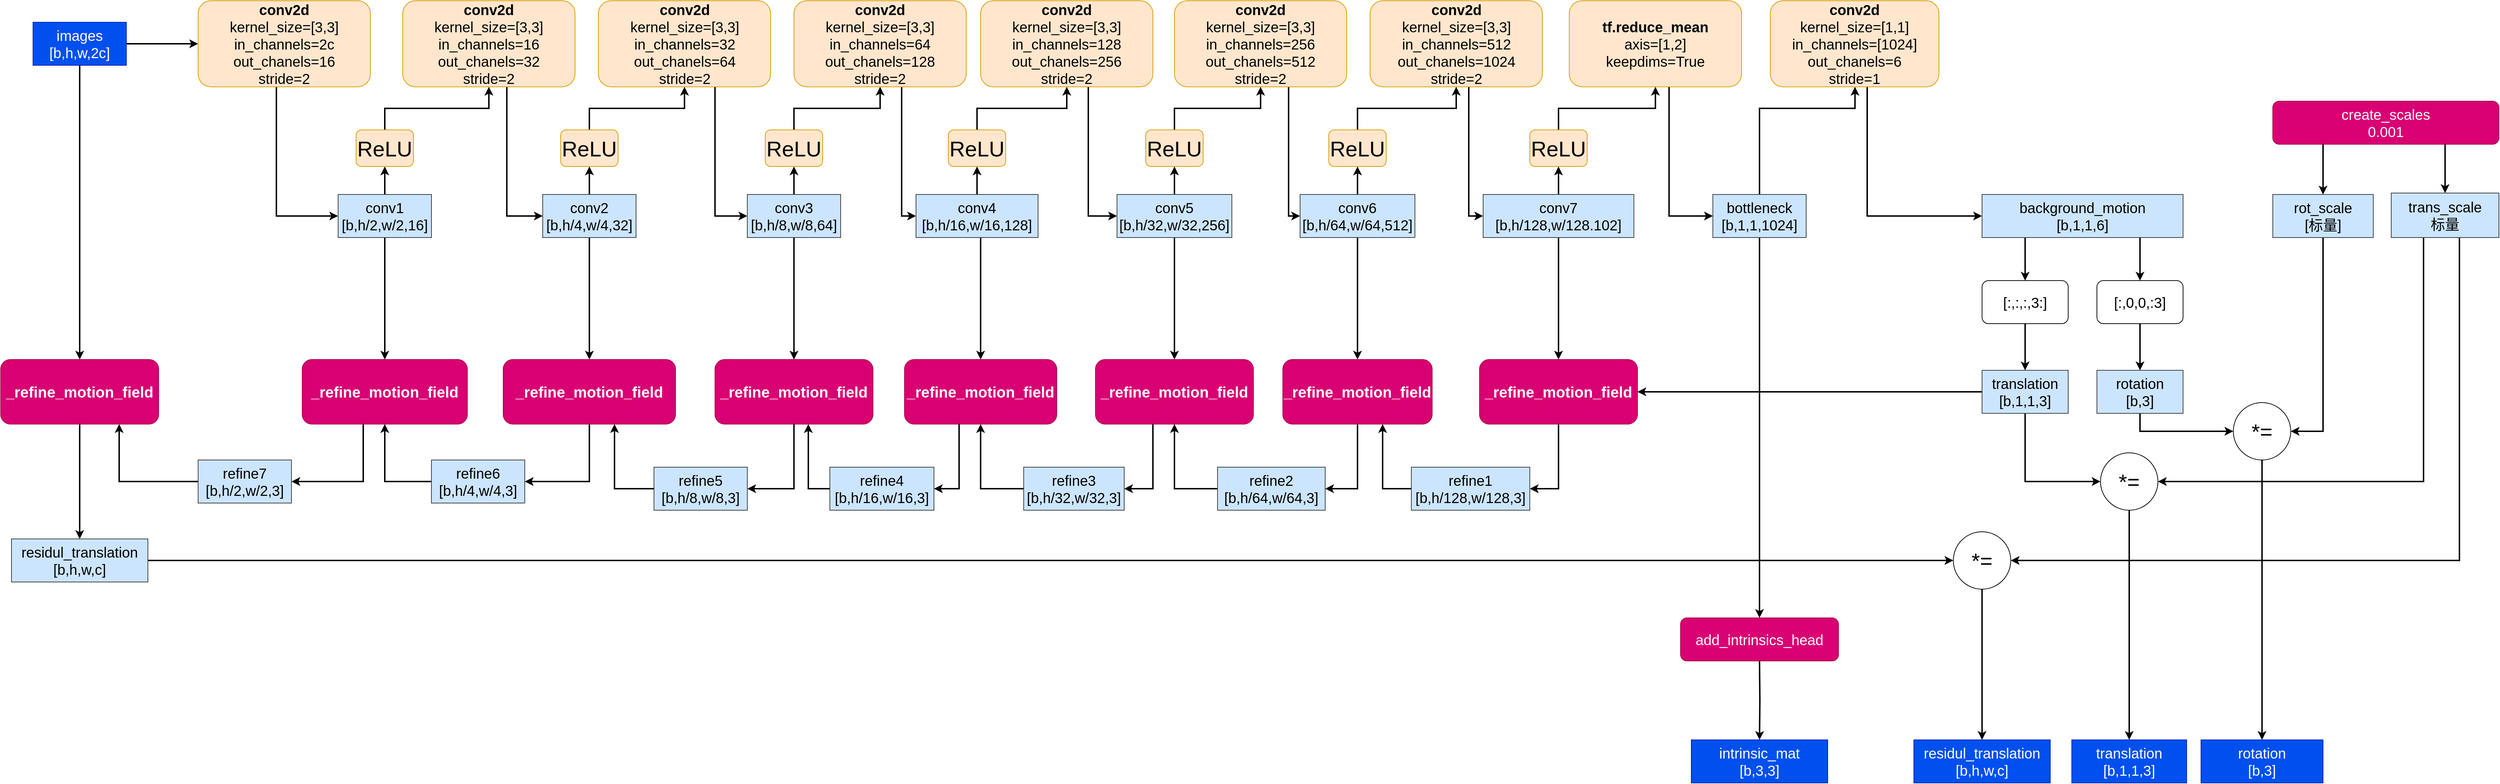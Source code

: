 <mxfile version="12.9.3" type="device" pages="6"><diagram id="5fYwrWYb466MTdBsCmGe" name="MotionNet"><mxGraphModel dx="3076" dy="822" grid="1" gridSize="10" guides="1" tooltips="1" connect="1" arrows="1" fold="1" page="1" pageScale="1" pageWidth="827" pageHeight="1169" math="0" shadow="0"><root><mxCell id="dE8Lsx4fxme4O4CtNREB-0"/><mxCell id="dE8Lsx4fxme4O4CtNREB-1" parent="dE8Lsx4fxme4O4CtNREB-0"/><mxCell id="SpixUFW53WufEblj7dYA-13" style="edgeStyle=orthogonalEdgeStyle;rounded=0;orthogonalLoop=1;jettySize=auto;html=1;strokeWidth=2;" parent="dE8Lsx4fxme4O4CtNREB-1" source="SpixUFW53WufEblj7dYA-0" target="SpixUFW53WufEblj7dYA-1" edge="1"><mxGeometry relative="1" as="geometry"/></mxCell><mxCell id="SpixUFW53WufEblj7dYA-71" style="edgeStyle=orthogonalEdgeStyle;rounded=0;orthogonalLoop=1;jettySize=auto;html=1;strokeWidth=2;" parent="dE8Lsx4fxme4O4CtNREB-1" source="SpixUFW53WufEblj7dYA-0" target="SpixUFW53WufEblj7dYA-70" edge="1"><mxGeometry relative="1" as="geometry"><Array as="points"><mxPoint x="-1419" y="630"/><mxPoint x="-1419" y="630"/></Array></mxGeometry></mxCell><mxCell id="SpixUFW53WufEblj7dYA-0" value="&lt;span style=&quot;font-size: 20px&quot;&gt;images&lt;br&gt;[b,h,w,2c]&lt;br&gt;&lt;/span&gt;" style="rounded=0;whiteSpace=wrap;html=1;fillColor=#0050ef;strokeColor=#001DBC;fontColor=#ffffff;" parent="dE8Lsx4fxme4O4CtNREB-1" vertex="1"><mxGeometry x="-1485" y="90" width="130" height="60" as="geometry"/></mxCell><mxCell id="SpixUFW53WufEblj7dYA-23" style="edgeStyle=orthogonalEdgeStyle;rounded=0;orthogonalLoop=1;jettySize=auto;html=1;strokeWidth=2;" parent="dE8Lsx4fxme4O4CtNREB-1" source="SpixUFW53WufEblj7dYA-1" target="SpixUFW53WufEblj7dYA-9" edge="1"><mxGeometry relative="1" as="geometry"><Array as="points"><mxPoint x="-1146" y="360"/></Array></mxGeometry></mxCell><mxCell id="SpixUFW53WufEblj7dYA-1" value="&lt;font style=&quot;font-size: 20px&quot;&gt;&lt;b&gt;conv2d&lt;/b&gt;&lt;br&gt;kernel_size=[3,3]&lt;br&gt;in_channels=2c&lt;br&gt;out_chanels=16&lt;br&gt;stride=2&lt;br&gt;&lt;/font&gt;" style="rounded=1;whiteSpace=wrap;html=1;fillColor=#ffe6cc;strokeColor=#d79b00;" parent="dE8Lsx4fxme4O4CtNREB-1" vertex="1"><mxGeometry x="-1255" y="60" width="240" height="120" as="geometry"/></mxCell><mxCell id="YWGBQJYI3oMJbq1HtDJL-30" style="edgeStyle=orthogonalEdgeStyle;rounded=0;orthogonalLoop=1;jettySize=auto;html=1;strokeWidth=2;" parent="dE8Lsx4fxme4O4CtNREB-1" source="SpixUFW53WufEblj7dYA-2" target="YWGBQJYI3oMJbq1HtDJL-29" edge="1"><mxGeometry relative="1" as="geometry"><Array as="points"><mxPoint x="640" y="740"/></Array></mxGeometry></mxCell><mxCell id="SpixUFW53WufEblj7dYA-2" value="&lt;font style=&quot;font-size: 21px&quot;&gt;&lt;b&gt;_refine_motion_field&lt;/b&gt;&lt;br&gt;&lt;/font&gt;" style="rounded=1;whiteSpace=wrap;html=1;fillColor=#d80073;strokeColor=#A50040;fontColor=#ffffff;" parent="dE8Lsx4fxme4O4CtNREB-1" vertex="1"><mxGeometry x="530" y="560" width="220" height="90" as="geometry"/></mxCell><mxCell id="SpixUFW53WufEblj7dYA-25" style="edgeStyle=orthogonalEdgeStyle;rounded=0;orthogonalLoop=1;jettySize=auto;html=1;strokeWidth=2;" parent="dE8Lsx4fxme4O4CtNREB-1" source="SpixUFW53WufEblj7dYA-3" target="SpixUFW53WufEblj7dYA-12" edge="1"><mxGeometry relative="1" as="geometry"><Array as="points"><mxPoint x="-825" y="360"/></Array></mxGeometry></mxCell><mxCell id="SpixUFW53WufEblj7dYA-3" value="&lt;font style=&quot;font-size: 20px&quot;&gt;&lt;b&gt;conv2d&lt;/b&gt;&lt;br&gt;kernel_size=[3,3]&lt;br&gt;in_channels=16&lt;br&gt;out_chanels=32&lt;br&gt;stride=2&lt;br&gt;&lt;/font&gt;" style="rounded=1;whiteSpace=wrap;html=1;fillColor=#ffe6cc;strokeColor=#d79b00;" parent="dE8Lsx4fxme4O4CtNREB-1" vertex="1"><mxGeometry x="-970" y="60" width="240" height="120" as="geometry"/></mxCell><mxCell id="SpixUFW53WufEblj7dYA-27" style="edgeStyle=orthogonalEdgeStyle;rounded=0;orthogonalLoop=1;jettySize=auto;html=1;strokeWidth=2;" parent="dE8Lsx4fxme4O4CtNREB-1" source="SpixUFW53WufEblj7dYA-4" target="SpixUFW53WufEblj7dYA-15" edge="1"><mxGeometry relative="1" as="geometry"><Array as="points"><mxPoint x="-535" y="360"/></Array></mxGeometry></mxCell><mxCell id="SpixUFW53WufEblj7dYA-4" value="&lt;font style=&quot;font-size: 20px&quot;&gt;&lt;b&gt;conv2d&lt;/b&gt;&lt;br&gt;kernel_size=[3,3]&lt;br&gt;in_channels=32&lt;br&gt;out_chanels=64&lt;br&gt;stride=2&lt;br&gt;&lt;/font&gt;" style="rounded=1;whiteSpace=wrap;html=1;fillColor=#ffe6cc;strokeColor=#d79b00;" parent="dE8Lsx4fxme4O4CtNREB-1" vertex="1"><mxGeometry x="-697.5" y="60" width="240" height="120" as="geometry"/></mxCell><mxCell id="SpixUFW53WufEblj7dYA-29" style="edgeStyle=orthogonalEdgeStyle;rounded=0;orthogonalLoop=1;jettySize=auto;html=1;strokeWidth=2;" parent="dE8Lsx4fxme4O4CtNREB-1" source="SpixUFW53WufEblj7dYA-5" target="SpixUFW53WufEblj7dYA-16" edge="1"><mxGeometry relative="1" as="geometry"><Array as="points"><mxPoint x="-275" y="360"/></Array></mxGeometry></mxCell><mxCell id="SpixUFW53WufEblj7dYA-5" value="&lt;font style=&quot;font-size: 20px&quot;&gt;&lt;b&gt;conv2d&lt;/b&gt;&lt;br&gt;kernel_size=[3,3]&lt;br&gt;in_channels=64&lt;br&gt;out_chanels=128&lt;br&gt;stride=2&lt;br&gt;&lt;/font&gt;" style="rounded=1;whiteSpace=wrap;html=1;fillColor=#ffe6cc;strokeColor=#d79b00;" parent="dE8Lsx4fxme4O4CtNREB-1" vertex="1"><mxGeometry x="-425" y="60" width="240" height="120" as="geometry"/></mxCell><mxCell id="SpixUFW53WufEblj7dYA-31" style="edgeStyle=orthogonalEdgeStyle;rounded=0;orthogonalLoop=1;jettySize=auto;html=1;strokeWidth=2;" parent="dE8Lsx4fxme4O4CtNREB-1" source="SpixUFW53WufEblj7dYA-6" target="SpixUFW53WufEblj7dYA-17" edge="1"><mxGeometry relative="1" as="geometry"><Array as="points"><mxPoint x="-15" y="360"/></Array></mxGeometry></mxCell><mxCell id="SpixUFW53WufEblj7dYA-6" value="&lt;font style=&quot;font-size: 20px&quot;&gt;&lt;b&gt;conv2d&lt;/b&gt;&lt;br&gt;kernel_size=[3,3]&lt;br&gt;in_channels=128&lt;br&gt;out_chanels=256&lt;br&gt;stride=2&lt;br&gt;&lt;/font&gt;" style="rounded=1;whiteSpace=wrap;html=1;fillColor=#ffe6cc;strokeColor=#d79b00;" parent="dE8Lsx4fxme4O4CtNREB-1" vertex="1"><mxGeometry x="-165" y="60" width="240" height="120" as="geometry"/></mxCell><mxCell id="SpixUFW53WufEblj7dYA-79" style="edgeStyle=orthogonalEdgeStyle;rounded=0;orthogonalLoop=1;jettySize=auto;html=1;strokeWidth=2;" parent="dE8Lsx4fxme4O4CtNREB-1" source="SpixUFW53WufEblj7dYA-7" target="SpixUFW53WufEblj7dYA-18" edge="1"><mxGeometry relative="1" as="geometry"><Array as="points"><mxPoint x="264" y="360"/></Array></mxGeometry></mxCell><mxCell id="SpixUFW53WufEblj7dYA-7" value="&lt;font style=&quot;font-size: 20px&quot;&gt;&lt;b&gt;conv2d&lt;/b&gt;&lt;br&gt;kernel_size=[3,3]&lt;br&gt;in_channels=256&lt;br&gt;out_chanels=512&lt;br&gt;stride=2&lt;br&gt;&lt;/font&gt;" style="rounded=1;whiteSpace=wrap;html=1;fillColor=#ffe6cc;strokeColor=#d79b00;" parent="dE8Lsx4fxme4O4CtNREB-1" vertex="1"><mxGeometry x="105" y="60" width="240" height="120" as="geometry"/></mxCell><mxCell id="SpixUFW53WufEblj7dYA-35" style="edgeStyle=orthogonalEdgeStyle;rounded=0;orthogonalLoop=1;jettySize=auto;html=1;strokeWidth=2;" parent="dE8Lsx4fxme4O4CtNREB-1" source="SpixUFW53WufEblj7dYA-8" target="SpixUFW53WufEblj7dYA-19" edge="1"><mxGeometry relative="1" as="geometry"><Array as="points"><mxPoint x="515" y="360"/></Array></mxGeometry></mxCell><mxCell id="SpixUFW53WufEblj7dYA-73" style="edgeStyle=orthogonalEdgeStyle;rounded=0;orthogonalLoop=1;jettySize=auto;html=1;strokeWidth=2;" parent="dE8Lsx4fxme4O4CtNREB-1" source="SpixUFW53WufEblj7dYA-9" target="SpixUFW53WufEblj7dYA-67" edge="1"><mxGeometry relative="1" as="geometry"/></mxCell><mxCell id="YWGBQJYI3oMJbq1HtDJL-3" style="edgeStyle=orthogonalEdgeStyle;rounded=0;orthogonalLoop=1;jettySize=auto;html=1;strokeWidth=2;" parent="dE8Lsx4fxme4O4CtNREB-1" source="SpixUFW53WufEblj7dYA-9" target="YWGBQJYI3oMJbq1HtDJL-0" edge="1"><mxGeometry relative="1" as="geometry"/></mxCell><mxCell id="SpixUFW53WufEblj7dYA-9" value="&lt;span style=&quot;font-size: 20px&quot;&gt;conv1&lt;br&gt;[b,h/2,w/2,16]&lt;br&gt;&lt;/span&gt;" style="rounded=0;whiteSpace=wrap;html=1;fillColor=#cce5ff;strokeColor=#36393d;" parent="dE8Lsx4fxme4O4CtNREB-1" vertex="1"><mxGeometry x="-1060" y="330" width="130" height="60" as="geometry"/></mxCell><mxCell id="SpixUFW53WufEblj7dYA-65" style="edgeStyle=orthogonalEdgeStyle;rounded=0;orthogonalLoop=1;jettySize=auto;html=1;strokeWidth=2;" parent="dE8Lsx4fxme4O4CtNREB-1" source="SpixUFW53WufEblj7dYA-12" target="SpixUFW53WufEblj7dYA-64" edge="1"><mxGeometry relative="1" as="geometry"><Array as="points"><mxPoint x="-710" y="480"/><mxPoint x="-710" y="480"/></Array></mxGeometry></mxCell><mxCell id="YWGBQJYI3oMJbq1HtDJL-11" style="edgeStyle=orthogonalEdgeStyle;rounded=0;orthogonalLoop=1;jettySize=auto;html=1;strokeWidth=2;" parent="dE8Lsx4fxme4O4CtNREB-1" source="SpixUFW53WufEblj7dYA-12" target="YWGBQJYI3oMJbq1HtDJL-4" edge="1"><mxGeometry relative="1" as="geometry"/></mxCell><mxCell id="SpixUFW53WufEblj7dYA-12" value="&lt;span style=&quot;font-size: 20px&quot;&gt;conv2&lt;br&gt;&lt;/span&gt;&lt;span style=&quot;font-size: 20px&quot;&gt;[b,h/4,w/4,32]&lt;/span&gt;&lt;span style=&quot;font-size: 20px&quot;&gt;&lt;br&gt;&lt;/span&gt;" style="rounded=0;whiteSpace=wrap;html=1;fillColor=#cce5ff;strokeColor=#36393d;" parent="dE8Lsx4fxme4O4CtNREB-1" vertex="1"><mxGeometry x="-775" y="330" width="130" height="60" as="geometry"/></mxCell><mxCell id="SpixUFW53WufEblj7dYA-62" style="edgeStyle=orthogonalEdgeStyle;rounded=0;orthogonalLoop=1;jettySize=auto;html=1;strokeWidth=2;" parent="dE8Lsx4fxme4O4CtNREB-1" source="SpixUFW53WufEblj7dYA-15" target="SpixUFW53WufEblj7dYA-61" edge="1"><mxGeometry relative="1" as="geometry"/></mxCell><mxCell id="YWGBQJYI3oMJbq1HtDJL-13" style="edgeStyle=orthogonalEdgeStyle;rounded=0;orthogonalLoop=1;jettySize=auto;html=1;strokeWidth=2;" parent="dE8Lsx4fxme4O4CtNREB-1" source="SpixUFW53WufEblj7dYA-15" target="YWGBQJYI3oMJbq1HtDJL-5" edge="1"><mxGeometry relative="1" as="geometry"/></mxCell><mxCell id="SpixUFW53WufEblj7dYA-15" value="&lt;span style=&quot;font-size: 20px&quot;&gt;conv3&lt;br&gt;&lt;/span&gt;&lt;span style=&quot;font-size: 20px&quot;&gt;[b,h/8,w/8,64]&lt;/span&gt;&lt;span style=&quot;font-size: 20px&quot;&gt;&lt;br&gt;&lt;/span&gt;" style="rounded=0;whiteSpace=wrap;html=1;fillColor=#cce5ff;strokeColor=#36393d;" parent="dE8Lsx4fxme4O4CtNREB-1" vertex="1"><mxGeometry x="-490" y="330" width="130" height="60" as="geometry"/></mxCell><mxCell id="SpixUFW53WufEblj7dYA-75" style="edgeStyle=orthogonalEdgeStyle;rounded=0;orthogonalLoop=1;jettySize=auto;html=1;strokeWidth=2;" parent="dE8Lsx4fxme4O4CtNREB-1" source="SpixUFW53WufEblj7dYA-16" target="SpixUFW53WufEblj7dYA-58" edge="1"><mxGeometry relative="1" as="geometry"><Array as="points"><mxPoint x="-165" y="430"/><mxPoint x="-165" y="430"/></Array></mxGeometry></mxCell><mxCell id="YWGBQJYI3oMJbq1HtDJL-15" style="edgeStyle=orthogonalEdgeStyle;rounded=0;orthogonalLoop=1;jettySize=auto;html=1;strokeWidth=2;" parent="dE8Lsx4fxme4O4CtNREB-1" source="SpixUFW53WufEblj7dYA-16" target="YWGBQJYI3oMJbq1HtDJL-6" edge="1"><mxGeometry relative="1" as="geometry"/></mxCell><mxCell id="SpixUFW53WufEblj7dYA-16" value="&lt;span style=&quot;font-size: 20px&quot;&gt;conv4&lt;br&gt;&lt;/span&gt;&lt;span style=&quot;font-size: 20px&quot;&gt;[b,h/16,w/16,128]&lt;/span&gt;&lt;span style=&quot;font-size: 20px&quot;&gt;&lt;br&gt;&lt;/span&gt;" style="rounded=0;whiteSpace=wrap;html=1;fillColor=#cce5ff;strokeColor=#36393d;" parent="dE8Lsx4fxme4O4CtNREB-1" vertex="1"><mxGeometry x="-255" y="330" width="170" height="60" as="geometry"/></mxCell><mxCell id="SpixUFW53WufEblj7dYA-56" style="edgeStyle=orthogonalEdgeStyle;rounded=0;orthogonalLoop=1;jettySize=auto;html=1;strokeWidth=2;" parent="dE8Lsx4fxme4O4CtNREB-1" source="SpixUFW53WufEblj7dYA-17" target="SpixUFW53WufEblj7dYA-54" edge="1"><mxGeometry relative="1" as="geometry"/></mxCell><mxCell id="YWGBQJYI3oMJbq1HtDJL-17" style="edgeStyle=orthogonalEdgeStyle;rounded=0;orthogonalLoop=1;jettySize=auto;html=1;strokeWidth=2;" parent="dE8Lsx4fxme4O4CtNREB-1" source="SpixUFW53WufEblj7dYA-17" target="YWGBQJYI3oMJbq1HtDJL-7" edge="1"><mxGeometry relative="1" as="geometry"/></mxCell><mxCell id="SpixUFW53WufEblj7dYA-17" value="&lt;span style=&quot;font-size: 20px&quot;&gt;conv5&lt;br&gt;&lt;/span&gt;&lt;span style=&quot;font-size: 20px&quot;&gt;[b,h/32,w/32,256]&lt;/span&gt;&lt;span style=&quot;font-size: 20px&quot;&gt;&lt;br&gt;&lt;/span&gt;" style="rounded=0;whiteSpace=wrap;html=1;fillColor=#cce5ff;strokeColor=#36393d;" parent="dE8Lsx4fxme4O4CtNREB-1" vertex="1"><mxGeometry x="25" y="330" width="160" height="60" as="geometry"/></mxCell><mxCell id="SpixUFW53WufEblj7dYA-81" style="edgeStyle=orthogonalEdgeStyle;rounded=0;orthogonalLoop=1;jettySize=auto;html=1;strokeWidth=2;" parent="dE8Lsx4fxme4O4CtNREB-1" source="SpixUFW53WufEblj7dYA-18" target="SpixUFW53WufEblj7dYA-51" edge="1"><mxGeometry relative="1" as="geometry"/></mxCell><mxCell id="YWGBQJYI3oMJbq1HtDJL-19" style="edgeStyle=orthogonalEdgeStyle;rounded=0;orthogonalLoop=1;jettySize=auto;html=1;strokeWidth=2;" parent="dE8Lsx4fxme4O4CtNREB-1" source="SpixUFW53WufEblj7dYA-18" target="YWGBQJYI3oMJbq1HtDJL-8" edge="1"><mxGeometry relative="1" as="geometry"/></mxCell><mxCell id="SpixUFW53WufEblj7dYA-18" value="&lt;span style=&quot;font-size: 20px&quot;&gt;conv6&lt;br&gt;&lt;/span&gt;&lt;span style=&quot;font-size: 20px&quot;&gt;[b,h/64,w/64,512]&lt;/span&gt;&lt;span style=&quot;font-size: 20px&quot;&gt;&lt;br&gt;&lt;/span&gt;" style="rounded=0;whiteSpace=wrap;html=1;fillColor=#cce5ff;strokeColor=#36393d;" parent="dE8Lsx4fxme4O4CtNREB-1" vertex="1"><mxGeometry x="280" y="330" width="160" height="60" as="geometry"/></mxCell><mxCell id="SpixUFW53WufEblj7dYA-83" style="edgeStyle=orthogonalEdgeStyle;rounded=0;orthogonalLoop=1;jettySize=auto;html=1;strokeWidth=2;" parent="dE8Lsx4fxme4O4CtNREB-1" source="SpixUFW53WufEblj7dYA-19" target="SpixUFW53WufEblj7dYA-2" edge="1"><mxGeometry relative="1" as="geometry"/></mxCell><mxCell id="YWGBQJYI3oMJbq1HtDJL-21" style="edgeStyle=orthogonalEdgeStyle;rounded=0;orthogonalLoop=1;jettySize=auto;html=1;strokeWidth=2;" parent="dE8Lsx4fxme4O4CtNREB-1" source="SpixUFW53WufEblj7dYA-19" target="YWGBQJYI3oMJbq1HtDJL-9" edge="1"><mxGeometry relative="1" as="geometry"/></mxCell><mxCell id="SpixUFW53WufEblj7dYA-19" value="&lt;span style=&quot;font-size: 20px&quot;&gt;conv7&lt;br&gt;[b,h/128,w/128.102]&lt;/span&gt;" style="rounded=0;whiteSpace=wrap;html=1;fillColor=#cce5ff;strokeColor=#36393d;" parent="dE8Lsx4fxme4O4CtNREB-1" vertex="1"><mxGeometry x="535" y="330" width="210" height="60" as="geometry"/></mxCell><mxCell id="SpixUFW53WufEblj7dYA-37" style="edgeStyle=orthogonalEdgeStyle;rounded=0;orthogonalLoop=1;jettySize=auto;html=1;strokeWidth=2;" parent="dE8Lsx4fxme4O4CtNREB-1" source="SpixUFW53WufEblj7dYA-20" target="SpixUFW53WufEblj7dYA-21" edge="1"><mxGeometry relative="1" as="geometry"><Array as="points"><mxPoint x="794" y="360"/></Array></mxGeometry></mxCell><mxCell id="SpixUFW53WufEblj7dYA-20" value="&lt;font style=&quot;font-size: 20px&quot;&gt;&lt;b&gt;tf.reduce_mean&lt;br&gt;&lt;/b&gt;axis=[1,2]&lt;br&gt;keepdims=True&lt;br&gt;&lt;/font&gt;" style="rounded=1;whiteSpace=wrap;html=1;fillColor=#ffe6cc;strokeColor=#d79b00;" parent="dE8Lsx4fxme4O4CtNREB-1" vertex="1"><mxGeometry x="655" y="60" width="240" height="120" as="geometry"/></mxCell><mxCell id="SpixUFW53WufEblj7dYA-40" style="edgeStyle=orthogonalEdgeStyle;rounded=0;orthogonalLoop=1;jettySize=auto;html=1;strokeWidth=2;" parent="dE8Lsx4fxme4O4CtNREB-1" source="SpixUFW53WufEblj7dYA-21" target="SpixUFW53WufEblj7dYA-22" edge="1"><mxGeometry relative="1" as="geometry"><Array as="points"><mxPoint x="920" y="210"/><mxPoint x="1053" y="210"/></Array></mxGeometry></mxCell><mxCell id="OztOUROKG0kiI2zk1ZUC-1" style="edgeStyle=orthogonalEdgeStyle;rounded=0;orthogonalLoop=1;jettySize=auto;html=1;strokeWidth=2;" parent="dE8Lsx4fxme4O4CtNREB-1" source="SpixUFW53WufEblj7dYA-21" edge="1"><mxGeometry relative="1" as="geometry"><mxPoint x="920" y="920" as="targetPoint"/></mxGeometry></mxCell><mxCell id="SpixUFW53WufEblj7dYA-21" value="&lt;span style=&quot;font-size: 20px&quot;&gt;bottleneck&lt;br&gt;[b,1,1,1024]&lt;br&gt;&lt;/span&gt;" style="rounded=0;whiteSpace=wrap;html=1;fillColor=#cce5ff;strokeColor=#36393d;" parent="dE8Lsx4fxme4O4CtNREB-1" vertex="1"><mxGeometry x="855" y="330" width="130" height="60" as="geometry"/></mxCell><mxCell id="OztOUROKG0kiI2zk1ZUC-11" style="edgeStyle=orthogonalEdgeStyle;rounded=0;orthogonalLoop=1;jettySize=auto;html=1;strokeWidth=2;" parent="dE8Lsx4fxme4O4CtNREB-1" source="SpixUFW53WufEblj7dYA-22" target="SpixUFW53WufEblj7dYA-38" edge="1"><mxGeometry relative="1" as="geometry"><Array as="points"><mxPoint x="1070" y="360"/></Array></mxGeometry></mxCell><mxCell id="SpixUFW53WufEblj7dYA-22" value="&lt;font style=&quot;font-size: 20px&quot;&gt;&lt;b&gt;conv2d&lt;/b&gt;&lt;br&gt;kernel_size=[1,1]&lt;br&gt;in_channels=[1024]&lt;br&gt;out_chanels=6&lt;br&gt;stride=1&lt;br&gt;&lt;/font&gt;" style="rounded=1;whiteSpace=wrap;html=1;fillColor=#ffe6cc;strokeColor=#d79b00;" parent="dE8Lsx4fxme4O4CtNREB-1" vertex="1"><mxGeometry x="935" y="60" width="235" height="120" as="geometry"/></mxCell><mxCell id="OztOUROKG0kiI2zk1ZUC-3" style="edgeStyle=orthogonalEdgeStyle;rounded=0;orthogonalLoop=1;jettySize=auto;html=1;strokeWidth=2;" parent="dE8Lsx4fxme4O4CtNREB-1" source="SpixUFW53WufEblj7dYA-38" target="SpixUFW53WufEblj7dYA-41" edge="1"><mxGeometry relative="1" as="geometry"><Array as="points"><mxPoint x="1450" y="410"/><mxPoint x="1450" y="410"/></Array></mxGeometry></mxCell><mxCell id="OztOUROKG0kiI2zk1ZUC-5" style="edgeStyle=orthogonalEdgeStyle;rounded=0;orthogonalLoop=1;jettySize=auto;html=1;strokeWidth=2;" parent="dE8Lsx4fxme4O4CtNREB-1" source="SpixUFW53WufEblj7dYA-38" target="SpixUFW53WufEblj7dYA-45" edge="1"><mxGeometry relative="1" as="geometry"><Array as="points"><mxPoint x="1290" y="410"/><mxPoint x="1290" y="410"/></Array></mxGeometry></mxCell><mxCell id="SpixUFW53WufEblj7dYA-38" value="&lt;span style=&quot;font-size: 20px&quot;&gt;background_motion&lt;br&gt;[b,1,1,6]&lt;br&gt;&lt;/span&gt;" style="rounded=0;whiteSpace=wrap;html=1;fillColor=#cce5ff;strokeColor=#36393d;" parent="dE8Lsx4fxme4O4CtNREB-1" vertex="1"><mxGeometry x="1230" y="330" width="280" height="60" as="geometry"/></mxCell><mxCell id="OztOUROKG0kiI2zk1ZUC-4" style="edgeStyle=orthogonalEdgeStyle;rounded=0;orthogonalLoop=1;jettySize=auto;html=1;strokeWidth=2;" parent="dE8Lsx4fxme4O4CtNREB-1" source="SpixUFW53WufEblj7dYA-41" target="SpixUFW53WufEblj7dYA-43" edge="1"><mxGeometry relative="1" as="geometry"/></mxCell><mxCell id="SpixUFW53WufEblj7dYA-41" value="&lt;font style=&quot;font-size: 20px&quot;&gt;[:,0,0,:3]&lt;/font&gt;" style="rounded=1;whiteSpace=wrap;html=1;" parent="dE8Lsx4fxme4O4CtNREB-1" vertex="1"><mxGeometry x="1390" y="450" width="120" height="60" as="geometry"/></mxCell><mxCell id="3GnimfyQr9I2fks38UkN-15" style="edgeStyle=orthogonalEdgeStyle;rounded=0;orthogonalLoop=1;jettySize=auto;html=1;strokeWidth=2;" parent="dE8Lsx4fxme4O4CtNREB-1" source="SpixUFW53WufEblj7dYA-43" target="3GnimfyQr9I2fks38UkN-13" edge="1"><mxGeometry relative="1" as="geometry"><Array as="points"><mxPoint x="1450" y="660"/></Array></mxGeometry></mxCell><mxCell id="SpixUFW53WufEblj7dYA-43" value="&lt;span style=&quot;font-size: 20px&quot;&gt;rotation&lt;br&gt;[b,3]&lt;br&gt;&lt;/span&gt;" style="rounded=0;whiteSpace=wrap;html=1;fillColor=#cce5ff;strokeColor=#36393d;" parent="dE8Lsx4fxme4O4CtNREB-1" vertex="1"><mxGeometry x="1390" y="575" width="120" height="60" as="geometry"/></mxCell><mxCell id="3GnimfyQr9I2fks38UkN-9" style="edgeStyle=orthogonalEdgeStyle;rounded=0;orthogonalLoop=1;jettySize=auto;html=1;strokeWidth=2;" parent="dE8Lsx4fxme4O4CtNREB-1" source="SpixUFW53WufEblj7dYA-47" target="3GnimfyQr9I2fks38UkN-8" edge="1"><mxGeometry relative="1" as="geometry"><Array as="points"><mxPoint x="1290" y="730"/></Array></mxGeometry></mxCell><mxCell id="OztOUROKG0kiI2zk1ZUC-9" style="edgeStyle=orthogonalEdgeStyle;rounded=0;orthogonalLoop=1;jettySize=auto;html=1;strokeWidth=2;" parent="dE8Lsx4fxme4O4CtNREB-1" source="SpixUFW53WufEblj7dYA-47" target="SpixUFW53WufEblj7dYA-2" edge="1"><mxGeometry relative="1" as="geometry"/></mxCell><mxCell id="SpixUFW53WufEblj7dYA-47" value="&lt;span style=&quot;font-size: 20px&quot;&gt;translation&lt;br&gt;[b,1,1,3]&lt;br&gt;&lt;/span&gt;" style="rounded=0;whiteSpace=wrap;html=1;fillColor=#cce5ff;strokeColor=#36393d;" parent="dE8Lsx4fxme4O4CtNREB-1" vertex="1"><mxGeometry x="1230" y="575" width="120" height="60" as="geometry"/></mxCell><mxCell id="YWGBQJYI3oMJbq1HtDJL-32" style="edgeStyle=orthogonalEdgeStyle;rounded=0;orthogonalLoop=1;jettySize=auto;html=1;strokeWidth=2;" parent="dE8Lsx4fxme4O4CtNREB-1" source="SpixUFW53WufEblj7dYA-51" target="YWGBQJYI3oMJbq1HtDJL-28" edge="1"><mxGeometry relative="1" as="geometry"><Array as="points"><mxPoint x="360" y="740"/></Array></mxGeometry></mxCell><mxCell id="SpixUFW53WufEblj7dYA-51" value="&lt;font style=&quot;font-size: 21px&quot;&gt;&lt;b&gt;_refine_motion_field&lt;/b&gt;&lt;br&gt;&lt;/font&gt;" style="rounded=1;whiteSpace=wrap;html=1;fillColor=#d80073;strokeColor=#A50040;fontColor=#ffffff;" parent="dE8Lsx4fxme4O4CtNREB-1" vertex="1"><mxGeometry x="256" y="560" width="208" height="90" as="geometry"/></mxCell><mxCell id="YWGBQJYI3oMJbq1HtDJL-34" style="edgeStyle=orthogonalEdgeStyle;rounded=0;orthogonalLoop=1;jettySize=auto;html=1;strokeWidth=2;" parent="dE8Lsx4fxme4O4CtNREB-1" source="SpixUFW53WufEblj7dYA-54" target="YWGBQJYI3oMJbq1HtDJL-27" edge="1"><mxGeometry relative="1" as="geometry"><Array as="points"><mxPoint x="75" y="740"/></Array></mxGeometry></mxCell><mxCell id="SpixUFW53WufEblj7dYA-54" value="&lt;font style=&quot;font-size: 21px&quot;&gt;&lt;b&gt;_refine_motion_field&lt;/b&gt;&lt;br&gt;&lt;/font&gt;" style="rounded=1;whiteSpace=wrap;html=1;fillColor=#d80073;strokeColor=#A50040;fontColor=#ffffff;" parent="dE8Lsx4fxme4O4CtNREB-1" vertex="1"><mxGeometry x="-5" y="560" width="220" height="90" as="geometry"/></mxCell><mxCell id="YWGBQJYI3oMJbq1HtDJL-36" style="edgeStyle=orthogonalEdgeStyle;rounded=0;orthogonalLoop=1;jettySize=auto;html=1;strokeWidth=2;" parent="dE8Lsx4fxme4O4CtNREB-1" source="SpixUFW53WufEblj7dYA-58" target="YWGBQJYI3oMJbq1HtDJL-26" edge="1"><mxGeometry relative="1" as="geometry"><Array as="points"><mxPoint x="-195" y="740"/></Array></mxGeometry></mxCell><mxCell id="SpixUFW53WufEblj7dYA-58" value="&lt;font style=&quot;font-size: 21px&quot;&gt;&lt;b&gt;_refine_motion_field&lt;/b&gt;&lt;br&gt;&lt;/font&gt;" style="rounded=1;whiteSpace=wrap;html=1;fillColor=#d80073;strokeColor=#A50040;fontColor=#ffffff;" parent="dE8Lsx4fxme4O4CtNREB-1" vertex="1"><mxGeometry x="-271" y="560" width="212" height="90" as="geometry"/></mxCell><mxCell id="YWGBQJYI3oMJbq1HtDJL-38" style="edgeStyle=orthogonalEdgeStyle;rounded=0;orthogonalLoop=1;jettySize=auto;html=1;strokeWidth=2;" parent="dE8Lsx4fxme4O4CtNREB-1" source="SpixUFW53WufEblj7dYA-61" target="YWGBQJYI3oMJbq1HtDJL-25" edge="1"><mxGeometry relative="1" as="geometry"><Array as="points"><mxPoint x="-425" y="740"/></Array></mxGeometry></mxCell><mxCell id="SpixUFW53WufEblj7dYA-61" value="&lt;font style=&quot;font-size: 21px&quot;&gt;&lt;b&gt;_refine_motion_field&lt;/b&gt;&lt;br&gt;&lt;/font&gt;" style="rounded=1;whiteSpace=wrap;html=1;fillColor=#d80073;strokeColor=#A50040;fontColor=#ffffff;" parent="dE8Lsx4fxme4O4CtNREB-1" vertex="1"><mxGeometry x="-535" y="560" width="220" height="90" as="geometry"/></mxCell><mxCell id="YWGBQJYI3oMJbq1HtDJL-40" style="edgeStyle=orthogonalEdgeStyle;rounded=0;orthogonalLoop=1;jettySize=auto;html=1;strokeWidth=2;" parent="dE8Lsx4fxme4O4CtNREB-1" source="SpixUFW53WufEblj7dYA-64" target="YWGBQJYI3oMJbq1HtDJL-24" edge="1"><mxGeometry relative="1" as="geometry"><Array as="points"><mxPoint x="-710" y="730"/></Array></mxGeometry></mxCell><mxCell id="SpixUFW53WufEblj7dYA-64" value="&lt;font style=&quot;font-size: 21px&quot;&gt;&lt;b&gt;_refine_motion_field&lt;/b&gt;&lt;br&gt;&lt;/font&gt;" style="rounded=1;whiteSpace=wrap;html=1;fillColor=#d80073;strokeColor=#A50040;fontColor=#ffffff;" parent="dE8Lsx4fxme4O4CtNREB-1" vertex="1"><mxGeometry x="-830" y="560" width="240" height="90" as="geometry"/></mxCell><mxCell id="YWGBQJYI3oMJbq1HtDJL-42" style="edgeStyle=orthogonalEdgeStyle;rounded=0;orthogonalLoop=1;jettySize=auto;html=1;strokeWidth=2;" parent="dE8Lsx4fxme4O4CtNREB-1" source="SpixUFW53WufEblj7dYA-67" target="YWGBQJYI3oMJbq1HtDJL-23" edge="1"><mxGeometry relative="1" as="geometry"><Array as="points"><mxPoint x="-1025" y="730"/></Array></mxGeometry></mxCell><mxCell id="SpixUFW53WufEblj7dYA-67" value="&lt;font style=&quot;font-size: 21px&quot;&gt;&lt;b&gt;_refine_motion_field&lt;/b&gt;&lt;br&gt;&lt;/font&gt;" style="rounded=1;whiteSpace=wrap;html=1;fillColor=#d80073;strokeColor=#A50040;fontColor=#ffffff;" parent="dE8Lsx4fxme4O4CtNREB-1" vertex="1"><mxGeometry x="-1110" y="560" width="230" height="90" as="geometry"/></mxCell><mxCell id="3GnimfyQr9I2fks38UkN-3" style="edgeStyle=orthogonalEdgeStyle;rounded=0;orthogonalLoop=1;jettySize=auto;html=1;strokeWidth=2;" parent="dE8Lsx4fxme4O4CtNREB-1" source="SpixUFW53WufEblj7dYA-70" target="3GnimfyQr9I2fks38UkN-2" edge="1"><mxGeometry relative="1" as="geometry"/></mxCell><mxCell id="SpixUFW53WufEblj7dYA-70" value="&lt;font style=&quot;font-size: 21px&quot;&gt;&lt;b&gt;_refine_motion_field&lt;/b&gt;&lt;br&gt;&lt;/font&gt;" style="rounded=1;whiteSpace=wrap;html=1;fillColor=#d80073;strokeColor=#A50040;fontColor=#ffffff;" parent="dE8Lsx4fxme4O4CtNREB-1" vertex="1"><mxGeometry x="-1530" y="560" width="220" height="90" as="geometry"/></mxCell><mxCell id="SpixUFW53WufEblj7dYA-8" value="&lt;font style=&quot;font-size: 20px&quot;&gt;&lt;b&gt;conv2d&lt;/b&gt;&lt;br&gt;kernel_size=[3,3]&lt;br&gt;in_channels=512&lt;br&gt;out_chanels=1024&lt;br&gt;stride=2&lt;br&gt;&lt;/font&gt;" style="rounded=1;whiteSpace=wrap;html=1;fillColor=#ffe6cc;strokeColor=#d79b00;" parent="dE8Lsx4fxme4O4CtNREB-1" vertex="1"><mxGeometry x="377.5" y="60" width="240" height="120" as="geometry"/></mxCell><mxCell id="OztOUROKG0kiI2zk1ZUC-6" style="edgeStyle=orthogonalEdgeStyle;rounded=0;orthogonalLoop=1;jettySize=auto;html=1;strokeWidth=2;" parent="dE8Lsx4fxme4O4CtNREB-1" source="SpixUFW53WufEblj7dYA-45" target="SpixUFW53WufEblj7dYA-47" edge="1"><mxGeometry relative="1" as="geometry"/></mxCell><mxCell id="SpixUFW53WufEblj7dYA-45" value="&lt;font style=&quot;font-size: 20px&quot;&gt;[:,:,:,3:]&lt;/font&gt;" style="rounded=1;whiteSpace=wrap;html=1;" parent="dE8Lsx4fxme4O4CtNREB-1" vertex="1"><mxGeometry x="1230" y="450" width="120" height="60" as="geometry"/></mxCell><mxCell id="3GnimfyQr9I2fks38UkN-10" style="edgeStyle=orthogonalEdgeStyle;rounded=0;orthogonalLoop=1;jettySize=auto;html=1;strokeWidth=2;" parent="dE8Lsx4fxme4O4CtNREB-1" source="3GnimfyQr9I2fks38UkN-0" target="3GnimfyQr9I2fks38UkN-8" edge="1"><mxGeometry relative="1" as="geometry"><Array as="points"><mxPoint x="1845" y="730"/></Array></mxGeometry></mxCell><mxCell id="3GnimfyQr9I2fks38UkN-19" style="edgeStyle=orthogonalEdgeStyle;rounded=0;orthogonalLoop=1;jettySize=auto;html=1;strokeWidth=2;" parent="dE8Lsx4fxme4O4CtNREB-1" source="3GnimfyQr9I2fks38UkN-0" target="3GnimfyQr9I2fks38UkN-18" edge="1"><mxGeometry relative="1" as="geometry"><Array as="points"><mxPoint x="1895" y="840"/></Array></mxGeometry></mxCell><mxCell id="3GnimfyQr9I2fks38UkN-0" value="&lt;span style=&quot;font-size: 20px&quot;&gt;trans_scale&lt;br&gt;标量&lt;br&gt;&lt;/span&gt;" style="rounded=0;whiteSpace=wrap;html=1;fillColor=#cce5ff;strokeColor=#36393d;" parent="dE8Lsx4fxme4O4CtNREB-1" vertex="1"><mxGeometry x="1800" y="328" width="150" height="62" as="geometry"/></mxCell><mxCell id="3GnimfyQr9I2fks38UkN-14" style="edgeStyle=orthogonalEdgeStyle;rounded=0;orthogonalLoop=1;jettySize=auto;html=1;strokeWidth=2;" parent="dE8Lsx4fxme4O4CtNREB-1" source="3GnimfyQr9I2fks38UkN-1" target="3GnimfyQr9I2fks38UkN-13" edge="1"><mxGeometry relative="1" as="geometry"><Array as="points"><mxPoint x="1705" y="660"/></Array></mxGeometry></mxCell><mxCell id="3GnimfyQr9I2fks38UkN-1" value="&lt;span style=&quot;font-size: 20px&quot;&gt;rot_scale&lt;br&gt;[标量]&lt;br&gt;&lt;/span&gt;" style="rounded=0;whiteSpace=wrap;html=1;fillColor=#cce5ff;strokeColor=#36393d;" parent="dE8Lsx4fxme4O4CtNREB-1" vertex="1"><mxGeometry x="1635" y="330" width="140" height="60" as="geometry"/></mxCell><mxCell id="3GnimfyQr9I2fks38UkN-20" style="edgeStyle=orthogonalEdgeStyle;rounded=0;orthogonalLoop=1;jettySize=auto;html=1;strokeWidth=2;" parent="dE8Lsx4fxme4O4CtNREB-1" source="3GnimfyQr9I2fks38UkN-2" target="3GnimfyQr9I2fks38UkN-18" edge="1"><mxGeometry relative="1" as="geometry"/></mxCell><mxCell id="3GnimfyQr9I2fks38UkN-2" value="&lt;span style=&quot;font-size: 20px&quot;&gt;residul_translation&lt;br&gt;[b,h,w,c]&lt;br&gt;&lt;/span&gt;" style="rounded=0;whiteSpace=wrap;html=1;fillColor=#cce5ff;strokeColor=#36393d;" parent="dE8Lsx4fxme4O4CtNREB-1" vertex="1"><mxGeometry x="-1515" y="810" width="190" height="60" as="geometry"/></mxCell><mxCell id="OztOUROKG0kiI2zk1ZUC-13" style="edgeStyle=orthogonalEdgeStyle;rounded=0;orthogonalLoop=1;jettySize=auto;html=1;strokeWidth=2;" parent="dE8Lsx4fxme4O4CtNREB-1" source="3GnimfyQr9I2fks38UkN-5" target="3GnimfyQr9I2fks38UkN-1" edge="1"><mxGeometry relative="1" as="geometry"><Array as="points"><mxPoint x="1705" y="280"/><mxPoint x="1705" y="280"/></Array></mxGeometry></mxCell><mxCell id="OztOUROKG0kiI2zk1ZUC-14" style="edgeStyle=orthogonalEdgeStyle;rounded=0;orthogonalLoop=1;jettySize=auto;html=1;strokeWidth=2;" parent="dE8Lsx4fxme4O4CtNREB-1" source="3GnimfyQr9I2fks38UkN-5" target="3GnimfyQr9I2fks38UkN-0" edge="1"><mxGeometry relative="1" as="geometry"><Array as="points"><mxPoint x="1875" y="290"/><mxPoint x="1875" y="290"/></Array></mxGeometry></mxCell><mxCell id="3GnimfyQr9I2fks38UkN-5" value="&lt;span style=&quot;font-size: 20px&quot;&gt;create_scales&lt;br&gt;0.001&lt;br&gt;&lt;/span&gt;" style="rounded=1;whiteSpace=wrap;html=1;fillColor=#d80073;strokeColor=#A50040;fontColor=#ffffff;" parent="dE8Lsx4fxme4O4CtNREB-1" vertex="1"><mxGeometry x="1635" y="200" width="315" height="60" as="geometry"/></mxCell><mxCell id="3GnimfyQr9I2fks38UkN-11" style="edgeStyle=orthogonalEdgeStyle;rounded=0;orthogonalLoop=1;jettySize=auto;html=1;strokeWidth=2;" parent="dE8Lsx4fxme4O4CtNREB-1" source="3GnimfyQr9I2fks38UkN-8" target="3GnimfyQr9I2fks38UkN-12" edge="1"><mxGeometry relative="1" as="geometry"><mxPoint x="2070" y="720" as="targetPoint"/></mxGeometry></mxCell><mxCell id="3GnimfyQr9I2fks38UkN-8" value="&lt;font style=&quot;font-size: 30px&quot;&gt;*=&lt;/font&gt;" style="ellipse;whiteSpace=wrap;html=1;aspect=fixed;" parent="dE8Lsx4fxme4O4CtNREB-1" vertex="1"><mxGeometry x="1395" y="690" width="80" height="80" as="geometry"/></mxCell><mxCell id="3GnimfyQr9I2fks38UkN-12" value="&lt;span style=&quot;font-size: 20px&quot;&gt;translation&lt;br&gt;[b,1,1,3]&lt;br&gt;&lt;/span&gt;" style="rounded=0;whiteSpace=wrap;html=1;fillColor=#0050ef;strokeColor=#001DBC;fontColor=#ffffff;" parent="dE8Lsx4fxme4O4CtNREB-1" vertex="1"><mxGeometry x="1355" y="1090" width="160" height="60" as="geometry"/></mxCell><mxCell id="3GnimfyQr9I2fks38UkN-17" style="edgeStyle=orthogonalEdgeStyle;rounded=0;orthogonalLoop=1;jettySize=auto;html=1;strokeWidth=2;" parent="dE8Lsx4fxme4O4CtNREB-1" source="3GnimfyQr9I2fks38UkN-13" target="3GnimfyQr9I2fks38UkN-16" edge="1"><mxGeometry relative="1" as="geometry"><Array as="points"><mxPoint x="1620" y="640"/></Array></mxGeometry></mxCell><mxCell id="3GnimfyQr9I2fks38UkN-13" value="&lt;font style=&quot;font-size: 30px&quot;&gt;*=&lt;/font&gt;" style="ellipse;whiteSpace=wrap;html=1;aspect=fixed;" parent="dE8Lsx4fxme4O4CtNREB-1" vertex="1"><mxGeometry x="1580" y="620" width="80" height="80" as="geometry"/></mxCell><mxCell id="3GnimfyQr9I2fks38UkN-16" value="&lt;span style=&quot;font-size: 20px&quot;&gt;rotation&lt;br&gt;&lt;/span&gt;&lt;span style=&quot;font-size: 20px&quot;&gt;[b,3]&lt;br&gt;&lt;/span&gt;" style="rounded=0;whiteSpace=wrap;html=1;fillColor=#0050ef;strokeColor=#001DBC;fontColor=#ffffff;" parent="dE8Lsx4fxme4O4CtNREB-1" vertex="1"><mxGeometry x="1535" y="1090" width="170" height="60" as="geometry"/></mxCell><mxCell id="3GnimfyQr9I2fks38UkN-22" style="edgeStyle=orthogonalEdgeStyle;rounded=0;orthogonalLoop=1;jettySize=auto;html=1;strokeWidth=2;" parent="dE8Lsx4fxme4O4CtNREB-1" source="3GnimfyQr9I2fks38UkN-18" target="3GnimfyQr9I2fks38UkN-21" edge="1"><mxGeometry relative="1" as="geometry"/></mxCell><mxCell id="3GnimfyQr9I2fks38UkN-18" value="&lt;font style=&quot;font-size: 30px&quot;&gt;*=&lt;/font&gt;" style="ellipse;whiteSpace=wrap;html=1;aspect=fixed;" parent="dE8Lsx4fxme4O4CtNREB-1" vertex="1"><mxGeometry x="1190" y="800" width="80" height="80" as="geometry"/></mxCell><mxCell id="3GnimfyQr9I2fks38UkN-21" value="&lt;span style=&quot;font-size: 20px&quot;&gt;residul_translation&lt;br&gt;[b,h,w,c]&lt;br&gt;&lt;/span&gt;" style="rounded=0;whiteSpace=wrap;html=1;fillColor=#0050ef;strokeColor=#001DBC;fontColor=#ffffff;" parent="dE8Lsx4fxme4O4CtNREB-1" vertex="1"><mxGeometry x="1135" y="1090" width="190" height="60" as="geometry"/></mxCell><mxCell id="3GnimfyQr9I2fks38UkN-67" value="&lt;span style=&quot;font-size: 20px&quot;&gt;intrinsic_mat&lt;br&gt;[b,3,3]&lt;br&gt;&lt;/span&gt;" style="rounded=0;whiteSpace=wrap;html=1;fillColor=#0050ef;strokeColor=#001DBC;fontColor=#ffffff;" parent="dE8Lsx4fxme4O4CtNREB-1" vertex="1"><mxGeometry x="825" y="1090" width="190" height="60" as="geometry"/></mxCell><mxCell id="YWGBQJYI3oMJbq1HtDJL-2" style="edgeStyle=orthogonalEdgeStyle;rounded=0;orthogonalLoop=1;jettySize=auto;html=1;strokeWidth=2;" parent="dE8Lsx4fxme4O4CtNREB-1" source="YWGBQJYI3oMJbq1HtDJL-0" target="SpixUFW53WufEblj7dYA-3" edge="1"><mxGeometry relative="1" as="geometry"/></mxCell><mxCell id="YWGBQJYI3oMJbq1HtDJL-0" value="&lt;font style=&quot;font-size: 30px&quot;&gt;ReLU&lt;/font&gt;" style="rounded=1;whiteSpace=wrap;html=1;fillColor=#ffe6cc;strokeColor=#d79b00;" parent="dE8Lsx4fxme4O4CtNREB-1" vertex="1"><mxGeometry x="-1035" y="240" width="80" height="51" as="geometry"/></mxCell><mxCell id="YWGBQJYI3oMJbq1HtDJL-12" style="edgeStyle=orthogonalEdgeStyle;rounded=0;orthogonalLoop=1;jettySize=auto;html=1;strokeWidth=2;" parent="dE8Lsx4fxme4O4CtNREB-1" source="YWGBQJYI3oMJbq1HtDJL-4" target="SpixUFW53WufEblj7dYA-4" edge="1"><mxGeometry relative="1" as="geometry"/></mxCell><mxCell id="YWGBQJYI3oMJbq1HtDJL-4" value="&lt;font style=&quot;font-size: 30px&quot;&gt;ReLU&lt;/font&gt;" style="rounded=1;whiteSpace=wrap;html=1;fillColor=#ffe6cc;strokeColor=#d79b00;" parent="dE8Lsx4fxme4O4CtNREB-1" vertex="1"><mxGeometry x="-750" y="240" width="80" height="51" as="geometry"/></mxCell><mxCell id="YWGBQJYI3oMJbq1HtDJL-14" style="edgeStyle=orthogonalEdgeStyle;rounded=0;orthogonalLoop=1;jettySize=auto;html=1;strokeWidth=2;" parent="dE8Lsx4fxme4O4CtNREB-1" source="YWGBQJYI3oMJbq1HtDJL-5" target="SpixUFW53WufEblj7dYA-5" edge="1"><mxGeometry relative="1" as="geometry"/></mxCell><mxCell id="YWGBQJYI3oMJbq1HtDJL-5" value="&lt;font style=&quot;font-size: 30px&quot;&gt;ReLU&lt;/font&gt;" style="rounded=1;whiteSpace=wrap;html=1;fillColor=#ffe6cc;strokeColor=#d79b00;" parent="dE8Lsx4fxme4O4CtNREB-1" vertex="1"><mxGeometry x="-465" y="240" width="80" height="51" as="geometry"/></mxCell><mxCell id="YWGBQJYI3oMJbq1HtDJL-16" style="edgeStyle=orthogonalEdgeStyle;rounded=0;orthogonalLoop=1;jettySize=auto;html=1;strokeWidth=2;" parent="dE8Lsx4fxme4O4CtNREB-1" source="YWGBQJYI3oMJbq1HtDJL-6" target="SpixUFW53WufEblj7dYA-6" edge="1"><mxGeometry relative="1" as="geometry"/></mxCell><mxCell id="YWGBQJYI3oMJbq1HtDJL-6" value="&lt;font style=&quot;font-size: 30px&quot;&gt;ReLU&lt;/font&gt;" style="rounded=1;whiteSpace=wrap;html=1;fillColor=#ffe6cc;strokeColor=#d79b00;" parent="dE8Lsx4fxme4O4CtNREB-1" vertex="1"><mxGeometry x="-210" y="240" width="80" height="51" as="geometry"/></mxCell><mxCell id="YWGBQJYI3oMJbq1HtDJL-18" style="edgeStyle=orthogonalEdgeStyle;rounded=0;orthogonalLoop=1;jettySize=auto;html=1;strokeWidth=2;" parent="dE8Lsx4fxme4O4CtNREB-1" source="YWGBQJYI3oMJbq1HtDJL-7" target="SpixUFW53WufEblj7dYA-7" edge="1"><mxGeometry relative="1" as="geometry"/></mxCell><mxCell id="YWGBQJYI3oMJbq1HtDJL-7" value="&lt;font style=&quot;font-size: 30px&quot;&gt;ReLU&lt;/font&gt;" style="rounded=1;whiteSpace=wrap;html=1;fillColor=#ffe6cc;strokeColor=#d79b00;" parent="dE8Lsx4fxme4O4CtNREB-1" vertex="1"><mxGeometry x="65" y="240" width="80" height="51" as="geometry"/></mxCell><mxCell id="YWGBQJYI3oMJbq1HtDJL-20" style="edgeStyle=orthogonalEdgeStyle;rounded=0;orthogonalLoop=1;jettySize=auto;html=1;strokeWidth=2;" parent="dE8Lsx4fxme4O4CtNREB-1" source="YWGBQJYI3oMJbq1HtDJL-8" target="SpixUFW53WufEblj7dYA-8" edge="1"><mxGeometry relative="1" as="geometry"/></mxCell><mxCell id="YWGBQJYI3oMJbq1HtDJL-8" value="&lt;font style=&quot;font-size: 30px&quot;&gt;ReLU&lt;/font&gt;" style="rounded=1;whiteSpace=wrap;html=1;fillColor=#ffe6cc;strokeColor=#d79b00;" parent="dE8Lsx4fxme4O4CtNREB-1" vertex="1"><mxGeometry x="320" y="240" width="80" height="51" as="geometry"/></mxCell><mxCell id="YWGBQJYI3oMJbq1HtDJL-22" style="edgeStyle=orthogonalEdgeStyle;rounded=0;orthogonalLoop=1;jettySize=auto;html=1;strokeWidth=2;" parent="dE8Lsx4fxme4O4CtNREB-1" source="YWGBQJYI3oMJbq1HtDJL-9" target="SpixUFW53WufEblj7dYA-20" edge="1"><mxGeometry relative="1" as="geometry"/></mxCell><mxCell id="YWGBQJYI3oMJbq1HtDJL-9" value="&lt;font style=&quot;font-size: 30px&quot;&gt;ReLU&lt;/font&gt;" style="rounded=1;whiteSpace=wrap;html=1;fillColor=#ffe6cc;strokeColor=#d79b00;" parent="dE8Lsx4fxme4O4CtNREB-1" vertex="1"><mxGeometry x="600" y="240" width="80" height="51" as="geometry"/></mxCell><mxCell id="YWGBQJYI3oMJbq1HtDJL-43" style="edgeStyle=orthogonalEdgeStyle;rounded=0;orthogonalLoop=1;jettySize=auto;html=1;strokeWidth=2;" parent="dE8Lsx4fxme4O4CtNREB-1" source="YWGBQJYI3oMJbq1HtDJL-23" target="SpixUFW53WufEblj7dYA-70" edge="1"><mxGeometry relative="1" as="geometry"><Array as="points"><mxPoint x="-1365" y="730"/></Array></mxGeometry></mxCell><mxCell id="YWGBQJYI3oMJbq1HtDJL-23" value="&lt;span style=&quot;font-size: 20px&quot;&gt;refine7&lt;br&gt;[b,h/2,w/2,3]&lt;br&gt;&lt;/span&gt;" style="rounded=0;whiteSpace=wrap;html=1;fillColor=#cce5ff;strokeColor=#36393d;" parent="dE8Lsx4fxme4O4CtNREB-1" vertex="1"><mxGeometry x="-1255" y="700" width="130" height="60" as="geometry"/></mxCell><mxCell id="YWGBQJYI3oMJbq1HtDJL-41" style="edgeStyle=orthogonalEdgeStyle;rounded=0;orthogonalLoop=1;jettySize=auto;html=1;strokeWidth=2;" parent="dE8Lsx4fxme4O4CtNREB-1" source="YWGBQJYI3oMJbq1HtDJL-24" target="SpixUFW53WufEblj7dYA-67" edge="1"><mxGeometry relative="1" as="geometry"><Array as="points"><mxPoint x="-995" y="730"/></Array></mxGeometry></mxCell><mxCell id="YWGBQJYI3oMJbq1HtDJL-24" value="&lt;span style=&quot;font-size: 20px&quot;&gt;refine6&lt;br&gt;[b,h/4,w/4,3]&lt;br&gt;&lt;/span&gt;" style="rounded=0;whiteSpace=wrap;html=1;fillColor=#cce5ff;strokeColor=#36393d;" parent="dE8Lsx4fxme4O4CtNREB-1" vertex="1"><mxGeometry x="-930" y="700" width="130" height="60" as="geometry"/></mxCell><mxCell id="YWGBQJYI3oMJbq1HtDJL-39" style="edgeStyle=orthogonalEdgeStyle;rounded=0;orthogonalLoop=1;jettySize=auto;html=1;strokeWidth=2;" parent="dE8Lsx4fxme4O4CtNREB-1" source="YWGBQJYI3oMJbq1HtDJL-25" target="SpixUFW53WufEblj7dYA-64" edge="1"><mxGeometry relative="1" as="geometry"><Array as="points"><mxPoint x="-675" y="740"/></Array></mxGeometry></mxCell><mxCell id="YWGBQJYI3oMJbq1HtDJL-25" value="&lt;span style=&quot;font-size: 20px&quot;&gt;refine5&lt;br&gt;[b,h/8,w/8,3]&lt;br&gt;&lt;/span&gt;" style="rounded=0;whiteSpace=wrap;html=1;fillColor=#cce5ff;strokeColor=#36393d;" parent="dE8Lsx4fxme4O4CtNREB-1" vertex="1"><mxGeometry x="-620" y="710" width="130" height="60" as="geometry"/></mxCell><mxCell id="YWGBQJYI3oMJbq1HtDJL-37" style="edgeStyle=orthogonalEdgeStyle;rounded=0;orthogonalLoop=1;jettySize=auto;html=1;strokeWidth=2;" parent="dE8Lsx4fxme4O4CtNREB-1" source="YWGBQJYI3oMJbq1HtDJL-26" target="SpixUFW53WufEblj7dYA-61" edge="1"><mxGeometry relative="1" as="geometry"><Array as="points"><mxPoint x="-405" y="740"/></Array></mxGeometry></mxCell><mxCell id="YWGBQJYI3oMJbq1HtDJL-26" value="&lt;span style=&quot;font-size: 20px&quot;&gt;refine4&lt;br&gt;[b,h/16,w/16,3]&lt;br&gt;&lt;/span&gt;" style="rounded=0;whiteSpace=wrap;html=1;fillColor=#cce5ff;strokeColor=#36393d;" parent="dE8Lsx4fxme4O4CtNREB-1" vertex="1"><mxGeometry x="-375" y="710" width="145" height="60" as="geometry"/></mxCell><mxCell id="YWGBQJYI3oMJbq1HtDJL-35" style="edgeStyle=orthogonalEdgeStyle;rounded=0;orthogonalLoop=1;jettySize=auto;html=1;strokeWidth=2;" parent="dE8Lsx4fxme4O4CtNREB-1" source="YWGBQJYI3oMJbq1HtDJL-27" target="SpixUFW53WufEblj7dYA-58" edge="1"><mxGeometry relative="1" as="geometry"><Array as="points"><mxPoint x="-165" y="740"/></Array></mxGeometry></mxCell><mxCell id="YWGBQJYI3oMJbq1HtDJL-27" value="&lt;span style=&quot;font-size: 20px&quot;&gt;refine3&lt;br&gt;[b,h/32,w/32,3]&lt;br&gt;&lt;/span&gt;" style="rounded=0;whiteSpace=wrap;html=1;fillColor=#cce5ff;strokeColor=#36393d;" parent="dE8Lsx4fxme4O4CtNREB-1" vertex="1"><mxGeometry x="-105" y="710" width="140" height="60" as="geometry"/></mxCell><mxCell id="YWGBQJYI3oMJbq1HtDJL-33" style="edgeStyle=orthogonalEdgeStyle;rounded=0;orthogonalLoop=1;jettySize=auto;html=1;strokeWidth=2;" parent="dE8Lsx4fxme4O4CtNREB-1" source="YWGBQJYI3oMJbq1HtDJL-28" target="SpixUFW53WufEblj7dYA-54" edge="1"><mxGeometry relative="1" as="geometry"><Array as="points"><mxPoint x="105" y="740"/></Array></mxGeometry></mxCell><mxCell id="YWGBQJYI3oMJbq1HtDJL-28" value="&lt;span style=&quot;font-size: 20px&quot;&gt;refine2&lt;br&gt;[b,h/64,w/64,3]&lt;br&gt;&lt;/span&gt;" style="rounded=0;whiteSpace=wrap;html=1;fillColor=#cce5ff;strokeColor=#36393d;" parent="dE8Lsx4fxme4O4CtNREB-1" vertex="1"><mxGeometry x="165" y="710" width="150" height="60" as="geometry"/></mxCell><mxCell id="YWGBQJYI3oMJbq1HtDJL-31" style="edgeStyle=orthogonalEdgeStyle;rounded=0;orthogonalLoop=1;jettySize=auto;html=1;strokeWidth=2;" parent="dE8Lsx4fxme4O4CtNREB-1" source="YWGBQJYI3oMJbq1HtDJL-29" target="SpixUFW53WufEblj7dYA-51" edge="1"><mxGeometry relative="1" as="geometry"><Array as="points"><mxPoint x="395" y="740"/></Array></mxGeometry></mxCell><mxCell id="YWGBQJYI3oMJbq1HtDJL-29" value="&lt;span style=&quot;font-size: 20px&quot;&gt;refine1&lt;br&gt;[b,h/128,w/128,3]&lt;br&gt;&lt;/span&gt;" style="rounded=0;whiteSpace=wrap;html=1;fillColor=#cce5ff;strokeColor=#36393d;" parent="dE8Lsx4fxme4O4CtNREB-1" vertex="1"><mxGeometry x="435" y="710" width="165" height="60" as="geometry"/></mxCell><mxCell id="OztOUROKG0kiI2zk1ZUC-2" style="edgeStyle=orthogonalEdgeStyle;rounded=0;orthogonalLoop=1;jettySize=auto;html=1;strokeWidth=2;" parent="dE8Lsx4fxme4O4CtNREB-1" target="3GnimfyQr9I2fks38UkN-67" edge="1"><mxGeometry relative="1" as="geometry"><mxPoint x="920" y="980" as="sourcePoint"/></mxGeometry></mxCell><mxCell id="Q-XuBXnAPFxP_Mu9dzqa-1" value="&lt;span style=&quot;font-size: 20px&quot;&gt;add_intrinsics_head&lt;br&gt;&lt;/span&gt;" style="rounded=1;whiteSpace=wrap;html=1;fillColor=#d80073;strokeColor=#A50040;fontColor=#ffffff;" parent="dE8Lsx4fxme4O4CtNREB-1" vertex="1"><mxGeometry x="810" y="920" width="220" height="60" as="geometry"/></mxCell></root></mxGraphModel></diagram><diagram id="RG43U7pa82m2uTRv8fbJ" name="_refine_motion_field"><mxGraphModel dx="3903" dy="822" grid="1" gridSize="10" guides="1" tooltips="1" connect="1" arrows="1" fold="1" page="1" pageScale="1" pageWidth="827" pageHeight="1169" math="0" shadow="0"><root><mxCell id="ui40XrNTpylYjpM5QWL_-0"/><mxCell id="ui40XrNTpylYjpM5QWL_-1" parent="ui40XrNTpylYjpM5QWL_-0"/><mxCell id="QE-4pEhj85lTRgYhetf4-1" style="edgeStyle=orthogonalEdgeStyle;rounded=0;orthogonalLoop=1;jettySize=auto;html=1;strokeWidth=2;" parent="ui40XrNTpylYjpM5QWL_-1" source="qGLJEu-fwHwYELoI-5F0-0" target="QE-4pEhj85lTRgYhetf4-0" edge="1"><mxGeometry relative="1" as="geometry"/></mxCell><mxCell id="qGLJEu-fwHwYELoI-5F0-0" value="&lt;span style=&quot;font-size: 20px&quot;&gt;motion_field&lt;br&gt;[b,h1,w1,c1]&lt;br&gt;&lt;/span&gt;" style="rounded=0;whiteSpace=wrap;html=1;fillColor=#0050ef;strokeColor=#001DBC;fontColor=#ffffff;" parent="ui40XrNTpylYjpM5QWL_-1" vertex="1"><mxGeometry x="-1595" y="20" width="130" height="60" as="geometry"/></mxCell><mxCell id="QE-4pEhj85lTRgYhetf4-6" style="edgeStyle=orthogonalEdgeStyle;rounded=0;orthogonalLoop=1;jettySize=auto;html=1;strokeWidth=2;" parent="ui40XrNTpylYjpM5QWL_-1" source="qGLJEu-fwHwYELoI-5F0-1" target="QE-4pEhj85lTRgYhetf4-4" edge="1"><mxGeometry relative="1" as="geometry"><Array as="points"><mxPoint x="-1285" y="320"/></Array></mxGeometry></mxCell><mxCell id="qGLJEu-fwHwYELoI-5F0-1" value="&lt;span style=&quot;font-size: 20px&quot;&gt;layer&lt;br&gt;[b,h2,w2,c2]&lt;br&gt;&lt;/span&gt;" style="rounded=0;whiteSpace=wrap;html=1;fillColor=#0050ef;strokeColor=#001DBC;fontColor=#ffffff;" parent="ui40XrNTpylYjpM5QWL_-1" vertex="1"><mxGeometry x="-1350" y="20" width="130" height="60" as="geometry"/></mxCell><mxCell id="QE-4pEhj85lTRgYhetf4-3" style="edgeStyle=orthogonalEdgeStyle;rounded=0;orthogonalLoop=1;jettySize=auto;html=1;strokeWidth=2;" parent="ui40XrNTpylYjpM5QWL_-1" source="QE-4pEhj85lTRgYhetf4-0" target="QE-4pEhj85lTRgYhetf4-2" edge="1"><mxGeometry relative="1" as="geometry"/></mxCell><mxCell id="QE-4pEhj85lTRgYhetf4-0" value="&lt;font style=&quot;font-size: 16px&quot;&gt;resize_bilinear&lt;br&gt;[h2,w2]&lt;/font&gt;" style="rounded=1;whiteSpace=wrap;html=1;fillColor=#ffe6cc;strokeColor=#d79b00;" parent="ui40XrNTpylYjpM5QWL_-1" vertex="1"><mxGeometry x="-1590" y="110" width="120" height="60" as="geometry"/></mxCell><mxCell id="QE-4pEhj85lTRgYhetf4-5" style="edgeStyle=orthogonalEdgeStyle;rounded=0;orthogonalLoop=1;jettySize=auto;html=1;strokeWidth=2;" parent="ui40XrNTpylYjpM5QWL_-1" source="QE-4pEhj85lTRgYhetf4-2" target="QE-4pEhj85lTRgYhetf4-4" edge="1"><mxGeometry relative="1" as="geometry"/></mxCell><mxCell id="6nKeEd_nOYYf2pLPizXK-13" style="edgeStyle=orthogonalEdgeStyle;rounded=0;orthogonalLoop=1;jettySize=auto;html=1;strokeWidth=2;exitX=0;exitY=0.5;exitDx=0;exitDy=0;" parent="ui40XrNTpylYjpM5QWL_-1" source="QE-4pEhj85lTRgYhetf4-2" target="6nKeEd_nOYYf2pLPizXK-11" edge="1"><mxGeometry relative="1" as="geometry"><Array as="points"><mxPoint x="-2110" y="230"/><mxPoint x="-2110" y="1590"/></Array></mxGeometry></mxCell><mxCell id="QE-4pEhj85lTRgYhetf4-2" value="&lt;span style=&quot;font-size: 20px&quot;&gt;upsampled_motion_field&lt;br&gt;[b,h2,w2,c1]&lt;br&gt;&lt;/span&gt;" style="rounded=0;whiteSpace=wrap;html=1;fillColor=#dae8fc;strokeColor=#6c8ebf;" parent="ui40XrNTpylYjpM5QWL_-1" vertex="1"><mxGeometry x="-1645" y="200" width="230" height="60" as="geometry"/></mxCell><mxCell id="QE-4pEhj85lTRgYhetf4-8" style="edgeStyle=orthogonalEdgeStyle;rounded=0;orthogonalLoop=1;jettySize=auto;html=1;strokeWidth=2;" parent="ui40XrNTpylYjpM5QWL_-1" source="QE-4pEhj85lTRgYhetf4-4" target="QE-4pEhj85lTRgYhetf4-7" edge="1"><mxGeometry relative="1" as="geometry"/></mxCell><mxCell id="QE-4pEhj85lTRgYhetf4-4" value="&lt;font style=&quot;font-size: 20px&quot;&gt;concat&lt;br&gt;axis=3&lt;/font&gt;" style="rounded=1;whiteSpace=wrap;html=1;fillColor=#ffe6cc;strokeColor=#d79b00;" parent="ui40XrNTpylYjpM5QWL_-1" vertex="1"><mxGeometry x="-1590" y="290" width="120" height="60" as="geometry"/></mxCell><mxCell id="K_rUcoefe1-9h3xeHLfg-1" style="edgeStyle=orthogonalEdgeStyle;rounded=0;orthogonalLoop=1;jettySize=auto;html=1;strokeWidth=2;" parent="ui40XrNTpylYjpM5QWL_-1" source="QE-4pEhj85lTRgYhetf4-7" target="K_rUcoefe1-9h3xeHLfg-0" edge="1"><mxGeometry relative="1" as="geometry"/></mxCell><mxCell id="K_rUcoefe1-9h3xeHLfg-3" style="edgeStyle=orthogonalEdgeStyle;rounded=0;orthogonalLoop=1;jettySize=auto;html=1;strokeWidth=2;" parent="ui40XrNTpylYjpM5QWL_-1" source="QE-4pEhj85lTRgYhetf4-7" target="K_rUcoefe1-9h3xeHLfg-2" edge="1"><mxGeometry relative="1" as="geometry"/></mxCell><mxCell id="QE-4pEhj85lTRgYhetf4-7" value="&lt;span style=&quot;font-size: 20px&quot;&gt;conv_input&lt;br&gt;[b,w2,h2,c1+c2]&lt;br&gt;&lt;/span&gt;" style="rounded=0;whiteSpace=wrap;html=1;fillColor=#dae8fc;strokeColor=#6c8ebf;" parent="ui40XrNTpylYjpM5QWL_-1" vertex="1"><mxGeometry x="-1645" y="380" width="230" height="60" as="geometry"/></mxCell><mxCell id="6nKeEd_nOYYf2pLPizXK-1" style="edgeStyle=orthogonalEdgeStyle;rounded=0;orthogonalLoop=1;jettySize=auto;html=1;strokeWidth=2;" parent="ui40XrNTpylYjpM5QWL_-1" source="K_rUcoefe1-9h3xeHLfg-0" target="6nKeEd_nOYYf2pLPizXK-0" edge="1"><mxGeometry relative="1" as="geometry"/></mxCell><mxCell id="K_rUcoefe1-9h3xeHLfg-0" value="&lt;font style=&quot;font-size: 20px&quot;&gt;&lt;b&gt;conv2d&lt;/b&gt;&lt;br&gt;kernel_size=[3,3]&lt;br&gt;in_channels=c1+c2&lt;br&gt;out_chanels=max(4,c2)&lt;br&gt;stride=1&lt;br&gt;&lt;/font&gt;" style="rounded=1;whiteSpace=wrap;html=1;fillColor=#ffe6cc;strokeColor=#d79b00;" parent="ui40XrNTpylYjpM5QWL_-1" vertex="1"><mxGeometry x="-1945" y="490" width="240" height="120" as="geometry"/></mxCell><mxCell id="6nKeEd_nOYYf2pLPizXK-5" style="edgeStyle=orthogonalEdgeStyle;rounded=0;orthogonalLoop=1;jettySize=auto;html=1;strokeWidth=2;" parent="ui40XrNTpylYjpM5QWL_-1" source="K_rUcoefe1-9h3xeHLfg-2" target="6nKeEd_nOYYf2pLPizXK-3" edge="1"><mxGeometry relative="1" as="geometry"/></mxCell><mxCell id="K_rUcoefe1-9h3xeHLfg-2" value="&lt;font style=&quot;font-size: 20px&quot;&gt;&lt;b&gt;conv2d&lt;/b&gt;&lt;br&gt;kernel_size=[3,3]&lt;br&gt;in_channels=c1+c2&lt;br&gt;out_chanels=max(4,c2)&lt;br&gt;stride=1&lt;br&gt;&lt;/font&gt;" style="rounded=1;whiteSpace=wrap;html=1;fillColor=#ffe6cc;strokeColor=#d79b00;" parent="ui40XrNTpylYjpM5QWL_-1" vertex="1"><mxGeometry x="-1650" y="490" width="240" height="120" as="geometry"/></mxCell><mxCell id="K_rUcoefe1-9h3xeHLfg-10" style="edgeStyle=orthogonalEdgeStyle;rounded=0;orthogonalLoop=1;jettySize=auto;html=1;strokeWidth=2;" parent="ui40XrNTpylYjpM5QWL_-1" source="K_rUcoefe1-9h3xeHLfg-4" target="K_rUcoefe1-9h3xeHLfg-6" edge="1"><mxGeometry relative="1" as="geometry"/></mxCell><mxCell id="K_rUcoefe1-9h3xeHLfg-4" value="&lt;span style=&quot;font-size: 20px&quot;&gt;conv_input2&lt;br&gt;[b,h2,w2,&lt;/span&gt;&lt;span style=&quot;font-size: 20px&quot;&gt;max(4,c2)&lt;/span&gt;&lt;span style=&quot;font-size: 20px&quot;&gt;]&lt;br&gt;&lt;/span&gt;" style="rounded=0;whiteSpace=wrap;html=1;fillColor=#dae8fc;strokeColor=#6c8ebf;" parent="ui40XrNTpylYjpM5QWL_-1" vertex="1"><mxGeometry x="-1645" y="730" width="230" height="60" as="geometry"/></mxCell><mxCell id="K_rUcoefe1-9h3xeHLfg-14" style="edgeStyle=orthogonalEdgeStyle;rounded=0;orthogonalLoop=1;jettySize=auto;html=1;strokeWidth=2;entryX=0;entryY=0.5;entryDx=0;entryDy=0;" parent="ui40XrNTpylYjpM5QWL_-1" source="K_rUcoefe1-9h3xeHLfg-5" target="K_rUcoefe1-9h3xeHLfg-12" edge="1"><mxGeometry relative="1" as="geometry"><Array as="points"><mxPoint x="-1825" y="1160"/></Array></mxGeometry></mxCell><mxCell id="K_rUcoefe1-9h3xeHLfg-5" value="&lt;span style=&quot;font-size: 20px&quot;&gt;conv_output&lt;br&gt;[b,h2,w2,&lt;/span&gt;&lt;span style=&quot;font-size: 20px&quot;&gt;max(4,c2)&lt;/span&gt;&lt;span style=&quot;font-size: 20px&quot;&gt;]&lt;br&gt;&lt;/span&gt;" style="rounded=0;whiteSpace=wrap;html=1;fillColor=#dae8fc;strokeColor=#6c8ebf;" parent="ui40XrNTpylYjpM5QWL_-1" vertex="1"><mxGeometry x="-1940" y="730" width="230" height="60" as="geometry"/></mxCell><mxCell id="6nKeEd_nOYYf2pLPizXK-7" style="edgeStyle=orthogonalEdgeStyle;rounded=0;orthogonalLoop=1;jettySize=auto;html=1;strokeWidth=2;" parent="ui40XrNTpylYjpM5QWL_-1" source="K_rUcoefe1-9h3xeHLfg-6" target="6nKeEd_nOYYf2pLPizXK-6" edge="1"><mxGeometry relative="1" as="geometry"/></mxCell><mxCell id="K_rUcoefe1-9h3xeHLfg-6" value="&lt;font style=&quot;font-size: 20px&quot;&gt;&lt;b&gt;conv2d&lt;/b&gt;&lt;br&gt;kernel_size=[3,3]&lt;br&gt;in_channels=max(4,c2)&lt;br&gt;out_chanels=max(4,c2)&lt;br&gt;stride=1&lt;br&gt;&lt;/font&gt;" style="rounded=1;whiteSpace=wrap;html=1;fillColor=#ffe6cc;strokeColor=#d79b00;" parent="ui40XrNTpylYjpM5QWL_-1" vertex="1"><mxGeometry x="-1650" y="820" width="240" height="120" as="geometry"/></mxCell><mxCell id="K_rUcoefe1-9h3xeHLfg-13" style="edgeStyle=orthogonalEdgeStyle;rounded=0;orthogonalLoop=1;jettySize=auto;html=1;strokeWidth=2;" parent="ui40XrNTpylYjpM5QWL_-1" source="K_rUcoefe1-9h3xeHLfg-7" target="K_rUcoefe1-9h3xeHLfg-12" edge="1"><mxGeometry relative="1" as="geometry"/></mxCell><mxCell id="K_rUcoefe1-9h3xeHLfg-7" value="&lt;span style=&quot;font-size: 20px&quot;&gt;conv_output2&lt;br&gt;&lt;/span&gt;&lt;span style=&quot;font-size: 20px&quot;&gt;[b,h2,w2,&lt;/span&gt;&lt;span style=&quot;font-size: 20px&quot;&gt;max(4,c2)&lt;/span&gt;&lt;span style=&quot;font-size: 20px&quot;&gt;]&lt;/span&gt;&lt;span style=&quot;font-size: 20px&quot;&gt;&lt;br&gt;&lt;/span&gt;" style="rounded=0;whiteSpace=wrap;html=1;fillColor=#dae8fc;strokeColor=#6c8ebf;" parent="ui40XrNTpylYjpM5QWL_-1" vertex="1"><mxGeometry x="-1645" y="1050" width="230" height="60" as="geometry"/></mxCell><mxCell id="K_rUcoefe1-9h3xeHLfg-16" style="edgeStyle=orthogonalEdgeStyle;rounded=0;orthogonalLoop=1;jettySize=auto;html=1;strokeWidth=2;" parent="ui40XrNTpylYjpM5QWL_-1" source="K_rUcoefe1-9h3xeHLfg-12" target="K_rUcoefe1-9h3xeHLfg-15" edge="1"><mxGeometry relative="1" as="geometry"/></mxCell><mxCell id="K_rUcoefe1-9h3xeHLfg-12" value="&lt;font style=&quot;font-size: 20px&quot;&gt;concat&lt;br&gt;axis=-1&lt;/font&gt;" style="rounded=1;whiteSpace=wrap;html=1;fillColor=#ffe6cc;strokeColor=#d79b00;" parent="ui40XrNTpylYjpM5QWL_-1" vertex="1"><mxGeometry x="-1590" y="1130" width="120" height="60" as="geometry"/></mxCell><mxCell id="K_rUcoefe1-9h3xeHLfg-18" style="edgeStyle=orthogonalEdgeStyle;rounded=0;orthogonalLoop=1;jettySize=auto;html=1;strokeWidth=2;" parent="ui40XrNTpylYjpM5QWL_-1" source="K_rUcoefe1-9h3xeHLfg-15" target="K_rUcoefe1-9h3xeHLfg-17" edge="1"><mxGeometry relative="1" as="geometry"/></mxCell><mxCell id="K_rUcoefe1-9h3xeHLfg-15" value="&lt;span style=&quot;font-size: 20px&quot;&gt;conv_output3&lt;br&gt;[b,h2,w2,2*max(4,c2)]&lt;br&gt;&lt;/span&gt;" style="rounded=0;whiteSpace=wrap;html=1;fillColor=#dae8fc;strokeColor=#6c8ebf;" parent="ui40XrNTpylYjpM5QWL_-1" vertex="1"><mxGeometry x="-1645" y="1220" width="230" height="60" as="geometry"/></mxCell><mxCell id="6nKeEd_nOYYf2pLPizXK-10" style="edgeStyle=orthogonalEdgeStyle;rounded=0;orthogonalLoop=1;jettySize=auto;html=1;strokeWidth=2;" parent="ui40XrNTpylYjpM5QWL_-1" source="K_rUcoefe1-9h3xeHLfg-17" target="6nKeEd_nOYYf2pLPizXK-9" edge="1"><mxGeometry relative="1" as="geometry"/></mxCell><mxCell id="K_rUcoefe1-9h3xeHLfg-17" value="&lt;font style=&quot;font-size: 20px&quot;&gt;&lt;b&gt;conv2d&lt;/b&gt;&lt;br&gt;kernel_size=[3,3]&lt;br&gt;in_channels=2*max(4,c2)&lt;br&gt;out_chanels=c1&lt;br&gt;stride=1&lt;br&gt;&lt;/font&gt;" style="rounded=1;whiteSpace=wrap;html=1;fillColor=#ffe6cc;strokeColor=#d79b00;" parent="ui40XrNTpylYjpM5QWL_-1" vertex="1"><mxGeometry x="-1650" y="1310" width="240" height="120" as="geometry"/></mxCell><mxCell id="6nKeEd_nOYYf2pLPizXK-2" style="edgeStyle=orthogonalEdgeStyle;rounded=0;orthogonalLoop=1;jettySize=auto;html=1;strokeWidth=2;" parent="ui40XrNTpylYjpM5QWL_-1" source="6nKeEd_nOYYf2pLPizXK-0" target="K_rUcoefe1-9h3xeHLfg-5" edge="1"><mxGeometry relative="1" as="geometry"/></mxCell><mxCell id="6nKeEd_nOYYf2pLPizXK-0" value="&lt;font style=&quot;font-size: 30px&quot;&gt;ReLU&lt;/font&gt;" style="rounded=1;whiteSpace=wrap;html=1;fillColor=#ffe6cc;strokeColor=#d79b00;" parent="ui40XrNTpylYjpM5QWL_-1" vertex="1"><mxGeometry x="-1865" y="640" width="80" height="51" as="geometry"/></mxCell><mxCell id="6nKeEd_nOYYf2pLPizXK-4" style="edgeStyle=orthogonalEdgeStyle;rounded=0;orthogonalLoop=1;jettySize=auto;html=1;strokeWidth=2;" parent="ui40XrNTpylYjpM5QWL_-1" source="6nKeEd_nOYYf2pLPizXK-3" target="K_rUcoefe1-9h3xeHLfg-4" edge="1"><mxGeometry relative="1" as="geometry"/></mxCell><mxCell id="6nKeEd_nOYYf2pLPizXK-3" value="&lt;font style=&quot;font-size: 30px&quot;&gt;ReLU&lt;/font&gt;" style="rounded=1;whiteSpace=wrap;html=1;fillColor=#ffe6cc;strokeColor=#d79b00;" parent="ui40XrNTpylYjpM5QWL_-1" vertex="1"><mxGeometry x="-1570" y="640" width="80" height="51" as="geometry"/></mxCell><mxCell id="6nKeEd_nOYYf2pLPizXK-8" style="edgeStyle=orthogonalEdgeStyle;rounded=0;orthogonalLoop=1;jettySize=auto;html=1;strokeWidth=2;" parent="ui40XrNTpylYjpM5QWL_-1" source="6nKeEd_nOYYf2pLPizXK-6" target="K_rUcoefe1-9h3xeHLfg-7" edge="1"><mxGeometry relative="1" as="geometry"/></mxCell><mxCell id="6nKeEd_nOYYf2pLPizXK-6" value="&lt;font style=&quot;font-size: 30px&quot;&gt;ReLU&lt;/font&gt;" style="rounded=1;whiteSpace=wrap;html=1;fillColor=#ffe6cc;strokeColor=#d79b00;" parent="ui40XrNTpylYjpM5QWL_-1" vertex="1"><mxGeometry x="-1570" y="970" width="80" height="51" as="geometry"/></mxCell><mxCell id="6nKeEd_nOYYf2pLPizXK-12" style="edgeStyle=orthogonalEdgeStyle;rounded=0;orthogonalLoop=1;jettySize=auto;html=1;strokeWidth=2;" parent="ui40XrNTpylYjpM5QWL_-1" source="6nKeEd_nOYYf2pLPizXK-9" target="6nKeEd_nOYYf2pLPizXK-11" edge="1"><mxGeometry relative="1" as="geometry"/></mxCell><mxCell id="6nKeEd_nOYYf2pLPizXK-9" value="&lt;span style=&quot;font-size: 20px&quot;&gt;conv_output4&lt;br&gt;[b,h2,w2,c1]&lt;br&gt;&lt;/span&gt;" style="rounded=0;whiteSpace=wrap;html=1;fillColor=#dae8fc;strokeColor=#6c8ebf;" parent="ui40XrNTpylYjpM5QWL_-1" vertex="1"><mxGeometry x="-1645" y="1460" width="230" height="60" as="geometry"/></mxCell><mxCell id="6nKeEd_nOYYf2pLPizXK-15" style="edgeStyle=orthogonalEdgeStyle;rounded=0;orthogonalLoop=1;jettySize=auto;html=1;strokeWidth=2;" parent="ui40XrNTpylYjpM5QWL_-1" source="6nKeEd_nOYYf2pLPizXK-11" target="6nKeEd_nOYYf2pLPizXK-14" edge="1"><mxGeometry relative="1" as="geometry"/></mxCell><mxCell id="gqKpFfjIkjDHI0t1sIip-0" value="" style="edgeStyle=orthogonalEdgeStyle;rounded=0;orthogonalLoop=1;jettySize=auto;html=1;strokeWidth=2;" parent="ui40XrNTpylYjpM5QWL_-1" source="6nKeEd_nOYYf2pLPizXK-11" target="6nKeEd_nOYYf2pLPizXK-9" edge="1"><mxGeometry relative="1" as="geometry"/></mxCell><mxCell id="6nKeEd_nOYYf2pLPizXK-11" value="&lt;font style=&quot;font-size: 40px&quot;&gt;+&lt;/font&gt;" style="ellipse;whiteSpace=wrap;html=1;aspect=fixed;fillColor=#ffe6cc;strokeColor=#d79b00;" parent="ui40XrNTpylYjpM5QWL_-1" vertex="1"><mxGeometry x="-1570" y="1550" width="80" height="80" as="geometry"/></mxCell><mxCell id="6nKeEd_nOYYf2pLPizXK-14" value="&lt;span style=&quot;font-size: 20px&quot;&gt;refine_output&lt;br&gt;&lt;/span&gt;&lt;span style=&quot;font-size: 20px&quot;&gt;[b,h2,w2,c1]&lt;br&gt;&lt;/span&gt;" style="rounded=0;whiteSpace=wrap;html=1;fillColor=#0050ef;strokeColor=#001DBC;fontColor=#ffffff;" parent="ui40XrNTpylYjpM5QWL_-1" vertex="1"><mxGeometry x="-1645" y="1660" width="230" height="60" as="geometry"/></mxCell></root></mxGraphModel></diagram><diagram id="U-_SkEHWEOBUNdFbaA6m" name="add_intrinsics_head"><mxGraphModel dx="1422" dy="822" grid="1" gridSize="10" guides="1" tooltips="1" connect="1" arrows="1" fold="1" page="1" pageScale="1" pageWidth="827" pageHeight="1169" math="0" shadow="0"><root><mxCell id="Xvt9RgfozSV6qHf4oo8M-0"/><mxCell id="Xvt9RgfozSV6qHf4oo8M-1" parent="Xvt9RgfozSV6qHf4oo8M-0"/><mxCell id="VgHzj36VaaUYbhRuwicp-3" style="edgeStyle=orthogonalEdgeStyle;rounded=0;orthogonalLoop=1;jettySize=auto;html=1;strokeWidth=2;" parent="Xvt9RgfozSV6qHf4oo8M-1" source="tqK3Yom8aZ65BE7M9Rlp-6" target="VgHzj36VaaUYbhRuwicp-2" edge="1"><mxGeometry relative="1" as="geometry"/></mxCell><mxCell id="tqK3Yom8aZ65BE7M9Rlp-6" value="&lt;font style=&quot;font-size: 20px&quot;&gt;&lt;b&gt;conv2d&lt;/b&gt;&lt;br&gt;kernel_size=[1,1]&lt;br&gt;in_channels=1024&lt;br&gt;out_chanels=2&lt;br&gt;stride=1&lt;br&gt;&lt;/font&gt;" style="rounded=1;whiteSpace=wrap;html=1;fillColor=#ffe6cc;strokeColor=#d79b00;" parent="Xvt9RgfozSV6qHf4oo8M-1" vertex="1"><mxGeometry x="200" y="540" width="190" height="120" as="geometry"/></mxCell><mxCell id="VgHzj36VaaUYbhRuwicp-21" style="edgeStyle=orthogonalEdgeStyle;rounded=0;orthogonalLoop=1;jettySize=auto;html=1;strokeWidth=2;" parent="Xvt9RgfozSV6qHf4oo8M-1" source="tqK3Yom8aZ65BE7M9Rlp-10" target="VgHzj36VaaUYbhRuwicp-20" edge="1"><mxGeometry relative="1" as="geometry"/></mxCell><mxCell id="tqK3Yom8aZ65BE7M9Rlp-10" value="&lt;span style=&quot;font-size: 30px&quot;&gt;+&lt;/span&gt;" style="ellipse;whiteSpace=wrap;html=1;aspect=fixed;" parent="Xvt9RgfozSV6qHf4oo8M-1" vertex="1"><mxGeometry x="960" y="815" width="70" height="70" as="geometry"/></mxCell><mxCell id="VgHzj36VaaUYbhRuwicp-19" style="edgeStyle=orthogonalEdgeStyle;rounded=0;orthogonalLoop=1;jettySize=auto;html=1;strokeWidth=2;" parent="Xvt9RgfozSV6qHf4oo8M-1" source="tqK3Yom8aZ65BE7M9Rlp-12" target="tqK3Yom8aZ65BE7M9Rlp-10" edge="1"><mxGeometry relative="1" as="geometry"/></mxCell><mxCell id="tqK3Yom8aZ65BE7M9Rlp-12" value="&lt;span style=&quot;font-size: 20px&quot;&gt;0.5&lt;/span&gt;" style="rounded=0;whiteSpace=wrap;html=1;fillColor=#cce5ff;strokeColor=#36393d;" parent="Xvt9RgfozSV6qHf4oo8M-1" vertex="1"><mxGeometry x="1130" y="820" width="190" height="60" as="geometry"/></mxCell><mxCell id="VgHzj36VaaUYbhRuwicp-15" style="edgeStyle=orthogonalEdgeStyle;rounded=0;orthogonalLoop=1;jettySize=auto;html=1;strokeWidth=2;" parent="Xvt9RgfozSV6qHf4oo8M-1" source="tqK3Yom8aZ65BE7M9Rlp-25" target="VgHzj36VaaUYbhRuwicp-13" edge="1"><mxGeometry relative="1" as="geometry"/></mxCell><mxCell id="tqK3Yom8aZ65BE7M9Rlp-25" value="&lt;font style=&quot;font-size: 20px&quot;&gt;&lt;b&gt;conv2d&lt;/b&gt;&lt;br&gt;kernel_size=[1,1]&lt;br&gt;in_channels=1024&lt;br&gt;out_chanels=2&lt;br&gt;stride=1&lt;br&gt;&lt;/font&gt;" style="rounded=1;whiteSpace=wrap;html=1;fillColor=#ffe6cc;strokeColor=#d79b00;" parent="Xvt9RgfozSV6qHf4oo8M-1" vertex="1"><mxGeometry x="700" y="540" width="190" height="120" as="geometry"/></mxCell><mxCell id="tqK3Yom8aZ65BE7M9Rlp-40" style="edgeStyle=orthogonalEdgeStyle;rounded=0;orthogonalLoop=1;jettySize=auto;html=1;" parent="Xvt9RgfozSV6qHf4oo8M-1" source="tqK3Yom8aZ65BE7M9Rlp-41" target="tqK3Yom8aZ65BE7M9Rlp-45" edge="1"><mxGeometry relative="1" as="geometry"/></mxCell><mxCell id="tqK3Yom8aZ65BE7M9Rlp-41" value="&lt;span style=&quot;font-size: 20px&quot;&gt;last_row&lt;br&gt;[b,1,3]&lt;br&gt;&lt;/span&gt;" style="rounded=0;whiteSpace=wrap;html=1;fillColor=#cce5ff;strokeColor=#36393d;" parent="Xvt9RgfozSV6qHf4oo8M-1" vertex="1"><mxGeometry x="710" y="1639.5" width="190" height="60" as="geometry"/></mxCell><mxCell id="tqK3Yom8aZ65BE7M9Rlp-42" style="edgeStyle=orthogonalEdgeStyle;rounded=0;orthogonalLoop=1;jettySize=auto;html=1;" parent="Xvt9RgfozSV6qHf4oo8M-1" source="tqK3Yom8aZ65BE7M9Rlp-43" target="tqK3Yom8aZ65BE7M9Rlp-41" edge="1"><mxGeometry relative="1" as="geometry"/></mxCell><mxCell id="tqK3Yom8aZ65BE7M9Rlp-43" value="&lt;font style=&quot;font-size: 20px&quot;&gt;&lt;b&gt;tf.tile&lt;br&gt;&lt;/b&gt;[0,0,1]&lt;br&gt;[b,1,1]&lt;br&gt;&lt;/font&gt;" style="rounded=1;whiteSpace=wrap;html=1;fillColor=#ffe6cc;strokeColor=#d79b00;" parent="Xvt9RgfozSV6qHf4oo8M-1" vertex="1"><mxGeometry x="980" y="1630" width="174" height="80" as="geometry"/></mxCell><mxCell id="tqK3Yom8aZ65BE7M9Rlp-44" style="edgeStyle=orthogonalEdgeStyle;rounded=0;orthogonalLoop=1;jettySize=auto;html=1;" parent="Xvt9RgfozSV6qHf4oo8M-1" source="tqK3Yom8aZ65BE7M9Rlp-45" target="tqK3Yom8aZ65BE7M9Rlp-46" edge="1"><mxGeometry relative="1" as="geometry"/></mxCell><mxCell id="tqK3Yom8aZ65BE7M9Rlp-45" value="&lt;font style=&quot;font-size: 20px&quot;&gt;&lt;b&gt;concat&lt;br&gt;&lt;/b&gt;axis=1&lt;br&gt;&lt;/font&gt;" style="rounded=1;whiteSpace=wrap;html=1;fillColor=#ffe6cc;strokeColor=#d79b00;" parent="Xvt9RgfozSV6qHf4oo8M-1" vertex="1"><mxGeometry x="458.5" y="1639.5" width="154" height="61" as="geometry"/></mxCell><mxCell id="tqK3Yom8aZ65BE7M9Rlp-46" value="&lt;span style=&quot;font-size: 20px&quot;&gt;intrinsic_mat&lt;br&gt;[b,3,3]&lt;br&gt;&lt;/span&gt;" style="rounded=0;whiteSpace=wrap;html=1;fillColor=#0050ef;strokeColor=#001DBC;fontColor=#ffffff;" parent="Xvt9RgfozSV6qHf4oo8M-1" vertex="1"><mxGeometry x="440" y="1788" width="190" height="60" as="geometry"/></mxCell><mxCell id="VgHzj36VaaUYbhRuwicp-1" style="edgeStyle=orthogonalEdgeStyle;rounded=0;orthogonalLoop=1;jettySize=auto;html=1;strokeWidth=2;" parent="Xvt9RgfozSV6qHf4oo8M-1" source="VgHzj36VaaUYbhRuwicp-0" target="tqK3Yom8aZ65BE7M9Rlp-6" edge="1"><mxGeometry relative="1" as="geometry"/></mxCell><mxCell id="VgHzj36VaaUYbhRuwicp-14" style="edgeStyle=orthogonalEdgeStyle;rounded=0;orthogonalLoop=1;jettySize=auto;html=1;strokeWidth=2;" parent="Xvt9RgfozSV6qHf4oo8M-1" source="VgHzj36VaaUYbhRuwicp-0" target="tqK3Yom8aZ65BE7M9Rlp-25" edge="1"><mxGeometry relative="1" as="geometry"/></mxCell><mxCell id="VgHzj36VaaUYbhRuwicp-0" value="&lt;span style=&quot;font-size: 20px&quot;&gt;bottleneck&lt;br&gt;[b,1,1,1024]&lt;br&gt;&lt;/span&gt;" style="rounded=0;whiteSpace=wrap;html=1;fillColor=#0050ef;strokeColor=#001DBC;fontColor=#ffffff;" parent="Xvt9RgfozSV6qHf4oo8M-1" vertex="1"><mxGeometry x="470" y="450" width="130" height="60" as="geometry"/></mxCell><mxCell id="VgHzj36VaaUYbhRuwicp-5" style="edgeStyle=orthogonalEdgeStyle;rounded=0;orthogonalLoop=1;jettySize=auto;html=1;strokeWidth=2;" parent="Xvt9RgfozSV6qHf4oo8M-1" source="VgHzj36VaaUYbhRuwicp-2" target="VgHzj36VaaUYbhRuwicp-4" edge="1"><mxGeometry relative="1" as="geometry"/></mxCell><mxCell id="VgHzj36VaaUYbhRuwicp-2" value="&lt;span style=&quot;font-size: 20px&quot;&gt;[b,1,1,2]&lt;/span&gt;" style="rounded=0;whiteSpace=wrap;html=1;fillColor=#cce5ff;strokeColor=#36393d;" parent="Xvt9RgfozSV6qHf4oo8M-1" vertex="1"><mxGeometry x="200" y="710" width="190" height="60" as="geometry"/></mxCell><mxCell id="VgHzj36VaaUYbhRuwicp-40" style="edgeStyle=orthogonalEdgeStyle;rounded=0;orthogonalLoop=1;jettySize=auto;html=1;strokeWidth=2;" parent="Xvt9RgfozSV6qHf4oo8M-1" source="VgHzj36VaaUYbhRuwicp-4" target="VgHzj36VaaUYbhRuwicp-6" edge="1"><mxGeometry relative="1" as="geometry"/></mxCell><mxCell id="VgHzj36VaaUYbhRuwicp-4" value="&lt;span style=&quot;font-size: 20px&quot;&gt;[b,2]&lt;/span&gt;" style="rounded=0;whiteSpace=wrap;html=1;fillColor=#cce5ff;strokeColor=#36393d;" parent="Xvt9RgfozSV6qHf4oo8M-1" vertex="1"><mxGeometry x="200" y="820" width="190" height="60" as="geometry"/></mxCell><mxCell id="VgHzj36VaaUYbhRuwicp-12" style="edgeStyle=orthogonalEdgeStyle;rounded=0;orthogonalLoop=1;jettySize=auto;html=1;strokeWidth=2;" parent="Xvt9RgfozSV6qHf4oo8M-1" source="VgHzj36VaaUYbhRuwicp-6" target="VgHzj36VaaUYbhRuwicp-11" edge="1"><mxGeometry relative="1" as="geometry"/></mxCell><mxCell id="VgHzj36VaaUYbhRuwicp-6" value="&lt;span style=&quot;font-size: 30px&quot;&gt;×&lt;/span&gt;" style="ellipse;whiteSpace=wrap;html=1;aspect=fixed;" parent="Xvt9RgfozSV6qHf4oo8M-1" vertex="1"><mxGeometry x="260" y="945" width="70" height="70" as="geometry"/></mxCell><mxCell id="VgHzj36VaaUYbhRuwicp-29" style="edgeStyle=orthogonalEdgeStyle;rounded=0;orthogonalLoop=1;jettySize=auto;html=1;strokeWidth=2;" parent="Xvt9RgfozSV6qHf4oo8M-1" source="VgHzj36VaaUYbhRuwicp-11" target="VgHzj36VaaUYbhRuwicp-28" edge="1"><mxGeometry relative="1" as="geometry"/></mxCell><mxCell id="VgHzj36VaaUYbhRuwicp-11" value="&lt;span style=&quot;font-size: 20px&quot;&gt;focal_lengths&lt;br&gt;[b,2]&lt;/span&gt;" style="rounded=0;whiteSpace=wrap;html=1;fillColor=#cce5ff;strokeColor=#36393d;" parent="Xvt9RgfozSV6qHf4oo8M-1" vertex="1"><mxGeometry x="200" y="1070" width="190" height="60" as="geometry"/></mxCell><mxCell id="VgHzj36VaaUYbhRuwicp-17" style="edgeStyle=orthogonalEdgeStyle;rounded=0;orthogonalLoop=1;jettySize=auto;html=1;strokeWidth=2;" parent="Xvt9RgfozSV6qHf4oo8M-1" source="VgHzj36VaaUYbhRuwicp-13" target="VgHzj36VaaUYbhRuwicp-16" edge="1"><mxGeometry relative="1" as="geometry"/></mxCell><mxCell id="VgHzj36VaaUYbhRuwicp-13" value="&lt;span style=&quot;font-size: 20px&quot;&gt;[b,1,1,2]&lt;/span&gt;" style="rounded=0;whiteSpace=wrap;html=1;fillColor=#cce5ff;strokeColor=#36393d;" parent="Xvt9RgfozSV6qHf4oo8M-1" vertex="1"><mxGeometry x="700" y="710" width="190" height="60" as="geometry"/></mxCell><mxCell id="VgHzj36VaaUYbhRuwicp-18" style="edgeStyle=orthogonalEdgeStyle;rounded=0;orthogonalLoop=1;jettySize=auto;html=1;strokeWidth=2;" parent="Xvt9RgfozSV6qHf4oo8M-1" source="VgHzj36VaaUYbhRuwicp-16" target="tqK3Yom8aZ65BE7M9Rlp-10" edge="1"><mxGeometry relative="1" as="geometry"/></mxCell><mxCell id="VgHzj36VaaUYbhRuwicp-16" value="&lt;span style=&quot;font-size: 20px&quot;&gt;[b,2]&lt;/span&gt;" style="rounded=0;whiteSpace=wrap;html=1;fillColor=#cce5ff;strokeColor=#36393d;" parent="Xvt9RgfozSV6qHf4oo8M-1" vertex="1"><mxGeometry x="700" y="820" width="190" height="60" as="geometry"/></mxCell><mxCell id="VgHzj36VaaUYbhRuwicp-24" style="edgeStyle=orthogonalEdgeStyle;rounded=0;orthogonalLoop=1;jettySize=auto;html=1;strokeWidth=2;" parent="Xvt9RgfozSV6qHf4oo8M-1" source="VgHzj36VaaUYbhRuwicp-20" target="VgHzj36VaaUYbhRuwicp-22" edge="1"><mxGeometry relative="1" as="geometry"/></mxCell><mxCell id="VgHzj36VaaUYbhRuwicp-20" value="&lt;span style=&quot;font-size: 20px&quot;&gt;[b,2]&lt;/span&gt;" style="rounded=0;whiteSpace=wrap;html=1;fillColor=#cce5ff;strokeColor=#36393d;" parent="Xvt9RgfozSV6qHf4oo8M-1" vertex="1"><mxGeometry x="900" y="950" width="190" height="60" as="geometry"/></mxCell><mxCell id="VgHzj36VaaUYbhRuwicp-27" style="edgeStyle=orthogonalEdgeStyle;rounded=0;orthogonalLoop=1;jettySize=auto;html=1;strokeWidth=2;" parent="Xvt9RgfozSV6qHf4oo8M-1" source="VgHzj36VaaUYbhRuwicp-22" target="VgHzj36VaaUYbhRuwicp-26" edge="1"><mxGeometry relative="1" as="geometry"/></mxCell><mxCell id="VgHzj36VaaUYbhRuwicp-22" value="&lt;span style=&quot;font-size: 30px&quot;&gt;×&lt;/span&gt;" style="ellipse;whiteSpace=wrap;html=1;aspect=fixed;" parent="Xvt9RgfozSV6qHf4oo8M-1" vertex="1"><mxGeometry x="770" y="945" width="70" height="70" as="geometry"/></mxCell><mxCell id="VgHzj36VaaUYbhRuwicp-25" style="edgeStyle=orthogonalEdgeStyle;rounded=0;orthogonalLoop=1;jettySize=auto;html=1;strokeWidth=2;" parent="Xvt9RgfozSV6qHf4oo8M-1" source="VgHzj36VaaUYbhRuwicp-23" target="VgHzj36VaaUYbhRuwicp-22" edge="1"><mxGeometry relative="1" as="geometry"/></mxCell><mxCell id="VgHzj36VaaUYbhRuwicp-41" style="edgeStyle=orthogonalEdgeStyle;rounded=0;orthogonalLoop=1;jettySize=auto;html=1;strokeWidth=2;" parent="Xvt9RgfozSV6qHf4oo8M-1" source="VgHzj36VaaUYbhRuwicp-23" target="VgHzj36VaaUYbhRuwicp-6" edge="1"><mxGeometry relative="1" as="geometry"/></mxCell><mxCell id="VgHzj36VaaUYbhRuwicp-23" value="&lt;span style=&quot;font-size: 20px&quot;&gt;[image_width,image_height]&lt;/span&gt;" style="rounded=0;whiteSpace=wrap;html=1;fillColor=#cce5ff;strokeColor=#36393d;" parent="Xvt9RgfozSV6qHf4oo8M-1" vertex="1"><mxGeometry x="394.5" y="950" width="281" height="60" as="geometry"/></mxCell><mxCell id="VgHzj36VaaUYbhRuwicp-33" style="edgeStyle=orthogonalEdgeStyle;rounded=0;orthogonalLoop=1;jettySize=auto;html=1;strokeWidth=2;" parent="Xvt9RgfozSV6qHf4oo8M-1" source="VgHzj36VaaUYbhRuwicp-26" target="VgHzj36VaaUYbhRuwicp-32" edge="1"><mxGeometry relative="1" as="geometry"/></mxCell><mxCell id="VgHzj36VaaUYbhRuwicp-26" value="&lt;span style=&quot;font-size: 20px&quot;&gt;offsets&lt;br&gt;[b,2]&lt;/span&gt;" style="rounded=0;whiteSpace=wrap;html=1;fillColor=#cce5ff;strokeColor=#36393d;" parent="Xvt9RgfozSV6qHf4oo8M-1" vertex="1"><mxGeometry x="710" y="1080" width="190" height="60" as="geometry"/></mxCell><mxCell id="VgHzj36VaaUYbhRuwicp-48" style="edgeStyle=orthogonalEdgeStyle;rounded=0;orthogonalLoop=1;jettySize=auto;html=1;strokeWidth=2;" parent="Xvt9RgfozSV6qHf4oo8M-1" source="VgHzj36VaaUYbhRuwicp-28" target="VgHzj36VaaUYbhRuwicp-30" edge="1"><mxGeometry relative="1" as="geometry"/></mxCell><mxCell id="VgHzj36VaaUYbhRuwicp-28" value="&lt;font style=&quot;font-size: 20px&quot;&gt;diag&lt;/font&gt;" style="rounded=1;whiteSpace=wrap;html=1;fillColor=#ffe6cc;strokeColor=#d79b00;" parent="Xvt9RgfozSV6qHf4oo8M-1" vertex="1"><mxGeometry x="235" y="1200" width="120" height="60" as="geometry"/></mxCell><mxCell id="VgHzj36VaaUYbhRuwicp-49" style="edgeStyle=orthogonalEdgeStyle;rounded=0;orthogonalLoop=1;jettySize=auto;html=1;strokeWidth=2;" parent="Xvt9RgfozSV6qHf4oo8M-1" source="VgHzj36VaaUYbhRuwicp-30" target="VgHzj36VaaUYbhRuwicp-34" edge="1"><mxGeometry relative="1" as="geometry"/></mxCell><mxCell id="VgHzj36VaaUYbhRuwicp-30" value="&lt;span style=&quot;font-size: 20px&quot;&gt;foci&lt;br&gt;[b,2,2]&lt;/span&gt;" style="rounded=0;whiteSpace=wrap;html=1;fillColor=#cce5ff;strokeColor=#36393d;" parent="Xvt9RgfozSV6qHf4oo8M-1" vertex="1"><mxGeometry x="200" y="1340" width="190" height="60" as="geometry"/></mxCell><mxCell id="VgHzj36VaaUYbhRuwicp-46" style="edgeStyle=orthogonalEdgeStyle;rounded=0;orthogonalLoop=1;jettySize=auto;html=1;strokeWidth=2;" parent="Xvt9RgfozSV6qHf4oo8M-1" source="VgHzj36VaaUYbhRuwicp-32" target="VgHzj36VaaUYbhRuwicp-45" edge="1"><mxGeometry relative="1" as="geometry"/></mxCell><mxCell id="VgHzj36VaaUYbhRuwicp-32" value="&lt;span style=&quot;font-size: 20px&quot;&gt;expand_dims&lt;br&gt;axis=-1&lt;br&gt;&lt;/span&gt;" style="rounded=1;whiteSpace=wrap;html=1;fillColor=#ffe6cc;strokeColor=#d79b00;" parent="Xvt9RgfozSV6qHf4oo8M-1" vertex="1"><mxGeometry x="740" y="1204" width="130" height="60" as="geometry"/></mxCell><mxCell id="VgHzj36VaaUYbhRuwicp-43" style="edgeStyle=orthogonalEdgeStyle;rounded=0;orthogonalLoop=1;jettySize=auto;html=1;strokeWidth=2;" parent="Xvt9RgfozSV6qHf4oo8M-1" source="VgHzj36VaaUYbhRuwicp-34" target="VgHzj36VaaUYbhRuwicp-42" edge="1"><mxGeometry relative="1" as="geometry"/></mxCell><mxCell id="VgHzj36VaaUYbhRuwicp-34" value="&lt;span style=&quot;font-size: 20px&quot;&gt;concat&lt;br&gt;axis=2&lt;br&gt;&lt;/span&gt;" style="rounded=1;whiteSpace=wrap;html=1;fillColor=#ffe6cc;strokeColor=#d79b00;" parent="Xvt9RgfozSV6qHf4oo8M-1" vertex="1"><mxGeometry x="457.5" y="1340" width="155" height="60" as="geometry"/></mxCell><mxCell id="VgHzj36VaaUYbhRuwicp-44" style="edgeStyle=orthogonalEdgeStyle;rounded=0;orthogonalLoop=1;jettySize=auto;html=1;strokeWidth=2;" parent="Xvt9RgfozSV6qHf4oo8M-1" source="VgHzj36VaaUYbhRuwicp-42" target="tqK3Yom8aZ65BE7M9Rlp-45" edge="1"><mxGeometry relative="1" as="geometry"/></mxCell><mxCell id="VgHzj36VaaUYbhRuwicp-42" value="&lt;span style=&quot;font-size: 20px&quot;&gt;[b,2,3]&lt;/span&gt;" style="rounded=0;whiteSpace=wrap;html=1;fillColor=#cce5ff;strokeColor=#36393d;" parent="Xvt9RgfozSV6qHf4oo8M-1" vertex="1"><mxGeometry x="440" y="1490" width="190" height="60" as="geometry"/></mxCell><mxCell id="VgHzj36VaaUYbhRuwicp-47" style="edgeStyle=orthogonalEdgeStyle;rounded=0;orthogonalLoop=1;jettySize=auto;html=1;strokeWidth=2;" parent="Xvt9RgfozSV6qHf4oo8M-1" source="VgHzj36VaaUYbhRuwicp-45" target="VgHzj36VaaUYbhRuwicp-34" edge="1"><mxGeometry relative="1" as="geometry"/></mxCell><mxCell id="VgHzj36VaaUYbhRuwicp-45" value="&lt;span style=&quot;font-size: 20px&quot;&gt;[b,2,1]&lt;/span&gt;" style="rounded=0;whiteSpace=wrap;html=1;fillColor=#cce5ff;strokeColor=#36393d;" parent="Xvt9RgfozSV6qHf4oo8M-1" vertex="1"><mxGeometry x="710" y="1340" width="190" height="60" as="geometry"/></mxCell></root></mxGraphModel></diagram><diagram id="zLoeH3HhIRPsf8UOHyxm" name="DepthNet"><mxGraphModel dx="2500" dy="967" grid="1" gridSize="10" guides="1" tooltips="1" connect="1" arrows="1" fold="1" page="1" pageScale="1" pageWidth="827" pageHeight="1169" math="1" shadow="0"><root><mxCell id="0"/><mxCell id="1" parent="0"/><mxCell id="ijeVmCR3_I77MYqaPf64-2" value="" style="rounded=0;whiteSpace=wrap;html=1;fillColor=#bac8d3;strokeColor=#23445d;" parent="1" vertex="1"><mxGeometry x="390" y="120" width="1040" height="1990" as="geometry"/></mxCell><mxCell id="ijeVmCR3_I77MYqaPf64-1" value="" style="rounded=0;whiteSpace=wrap;html=1;fillColor=#b0e3e6;strokeColor=#0e8088;" parent="1" vertex="1"><mxGeometry x="-640" y="820" width="1020" height="1290" as="geometry"/></mxCell><mxCell id="rZNilFolm7zbJAtzPnBp-29" value="" style="rounded=1;whiteSpace=wrap;html=1;fillColor=#d80073;strokeColor=#A50040;fontColor=#ffffff;" parent="1" vertex="1"><mxGeometry x="-569" y="200" width="890" height="300" as="geometry"/></mxCell><mxCell id="7gn0YJ_KLwQQdTi35w1x-5" style="edgeStyle=orthogonalEdgeStyle;rounded=0;orthogonalLoop=1;jettySize=auto;html=1;" parent="1" source="rZNilFolm7zbJAtzPnBp-1" target="7gn0YJ_KLwQQdTi35w1x-1" edge="1"><mxGeometry relative="1" as="geometry"/></mxCell><mxCell id="rZNilFolm7zbJAtzPnBp-1" value="&lt;font style=&quot;font-size: 20px&quot;&gt;target_image&lt;br&gt;[b,h,w,3]&lt;/font&gt;" style="rounded=0;whiteSpace=wrap;html=1;fillColor=#0050ef;strokeColor=#001DBC;fontColor=#ffffff;" parent="1" vertex="1"><mxGeometry x="-599" y="865.5" width="130" height="60" as="geometry"/></mxCell><mxCell id="rZNilFolm7zbJAtzPnBp-22" style="edgeStyle=orthogonalEdgeStyle;rounded=0;orthogonalLoop=1;jettySize=auto;html=1;" parent="1" source="rZNilFolm7zbJAtzPnBp-19" target="rZNilFolm7zbJAtzPnBp-21" edge="1"><mxGeometry relative="1" as="geometry"/></mxCell><mxCell id="rZNilFolm7zbJAtzPnBp-19" value="decoder_layer" style="rounded=0;whiteSpace=wrap;html=1;" parent="1" vertex="1"><mxGeometry x="-469" y="230" width="120" height="60" as="geometry"/></mxCell><mxCell id="rZNilFolm7zbJAtzPnBp-23" style="edgeStyle=orthogonalEdgeStyle;rounded=0;orthogonalLoop=1;jettySize=auto;html=1;" parent="1" source="rZNilFolm7zbJAtzPnBp-20" target="rZNilFolm7zbJAtzPnBp-21" edge="1"><mxGeometry relative="1" as="geometry"/></mxCell><mxCell id="rZNilFolm7zbJAtzPnBp-20" value="encoder_layer" style="rounded=0;whiteSpace=wrap;html=1;" parent="1" vertex="1"><mxGeometry x="-469" y="320" width="120" height="60" as="geometry"/></mxCell><mxCell id="rZNilFolm7zbJAtzPnBp-27" style="edgeStyle=orthogonalEdgeStyle;rounded=0;orthogonalLoop=1;jettySize=auto;html=1;" parent="1" source="rZNilFolm7zbJAtzPnBp-21" target="rZNilFolm7zbJAtzPnBp-24" edge="1"><mxGeometry relative="1" as="geometry"/></mxCell><mxCell id="rZNilFolm7zbJAtzPnBp-21" value="ft.concat&lt;br&gt;axis=3" style="rounded=1;whiteSpace=wrap;html=1;" parent="1" vertex="1"><mxGeometry x="-266" y="280" width="120" height="60" as="geometry"/></mxCell><mxCell id="rZNilFolm7zbJAtzPnBp-24" value="tf.pad&lt;br&gt;&lt;div style=&quot;font-family: &amp;#34;consolas&amp;#34; , &amp;#34;courier new&amp;#34; , monospace ; font-size: 14px ; line-height: 19px ; white-space: pre&quot;&gt;[[0,&amp;nbsp;0],&amp;nbsp;[1,&amp;nbsp;1],&amp;nbsp;[1,&amp;nbsp;1],&amp;nbsp;[0,&amp;nbsp;0]]&lt;/div&gt;" style="rounded=1;whiteSpace=wrap;html=1;" parent="1" vertex="1"><mxGeometry x="-109" y="280" width="370" height="60" as="geometry"/></mxCell><mxCell id="rZNilFolm7zbJAtzPnBp-26" style="edgeStyle=orthogonalEdgeStyle;rounded=0;orthogonalLoop=1;jettySize=auto;html=1;entryX=0.557;entryY=1.017;entryDx=0;entryDy=0;entryPerimeter=0;" parent="1" source="rZNilFolm7zbJAtzPnBp-25" target="rZNilFolm7zbJAtzPnBp-24" edge="1"><mxGeometry relative="1" as="geometry"/></mxCell><mxCell id="rZNilFolm7zbJAtzPnBp-25" value="&lt;div style=&quot;font-family: &amp;#34;consolas&amp;#34; , &amp;#34;courier new&amp;#34; , monospace ; font-size: 14px ; line-height: 19px ; white-space: pre&quot;&gt;padding_mode&lt;/div&gt;" style="rounded=0;whiteSpace=wrap;html=1;" parent="1" vertex="1"><mxGeometry x="-469" y="420" width="120" height="60" as="geometry"/></mxCell><mxCell id="rZNilFolm7zbJAtzPnBp-30" value="&lt;div style=&quot;font-family: &amp;#34;consolas&amp;#34; , &amp;#34;courier new&amp;#34; , monospace ; line-height: 19px ; white-space: pre&quot;&gt;&lt;font style=&quot;font-size: 18px&quot;&gt;&lt;b&gt;_concat_and_pad&lt;/b&gt;&lt;/font&gt;&lt;/div&gt;" style="text;html=1;strokeColor=none;fillColor=none;align=center;verticalAlign=middle;whiteSpace=wrap;rounded=0;" parent="1" vertex="1"><mxGeometry x="-212.5" y="210" width="207" height="20" as="geometry"/></mxCell><mxCell id="rZNilFolm7zbJAtzPnBp-31" value="" style="shape=flexArrow;endArrow=classic;html=1;" parent="1" edge="1"><mxGeometry width="50" height="50" relative="1" as="geometry"><mxPoint x="-542" y="260" as="sourcePoint"/><mxPoint x="-496" y="260" as="targetPoint"/></mxGeometry></mxCell><mxCell id="rZNilFolm7zbJAtzPnBp-33" value="" style="shape=flexArrow;endArrow=classic;html=1;" parent="1" edge="1"><mxGeometry width="50" height="50" relative="1" as="geometry"><mxPoint x="-539" y="350" as="sourcePoint"/><mxPoint x="-493" y="350" as="targetPoint"/></mxGeometry></mxCell><mxCell id="rZNilFolm7zbJAtzPnBp-34" value="" style="shape=flexArrow;endArrow=classic;html=1;" parent="1" edge="1"><mxGeometry width="50" height="50" relative="1" as="geometry"><mxPoint x="-539" y="450" as="sourcePoint"/><mxPoint x="-493" y="450" as="targetPoint"/></mxGeometry></mxCell><mxCell id="rZNilFolm7zbJAtzPnBp-35" value="" style="shape=flexArrow;endArrow=classic;html=1;" parent="1" edge="1"><mxGeometry width="50" height="50" relative="1" as="geometry"><mxPoint x="268" y="310" as="sourcePoint"/><mxPoint x="314" y="310" as="targetPoint"/></mxGeometry></mxCell><mxCell id="C3dGoH31Bi6y-LtIsZdM-92" style="edgeStyle=orthogonalEdgeStyle;rounded=0;orthogonalLoop=1;jettySize=auto;html=1;" parent="1" source="7gn0YJ_KLwQQdTi35w1x-1" target="C3dGoH31Bi6y-LtIsZdM-91" edge="1"><mxGeometry relative="1" as="geometry"><Array as="points"><mxPoint x="-382" y="896"/><mxPoint x="-382" y="896"/></Array></mxGeometry></mxCell><mxCell id="7gn0YJ_KLwQQdTi35w1x-1" value="&lt;font&gt;&lt;span style=&quot;font-size: 20px&quot;&gt;s_conv&lt;br&gt;&lt;/span&gt;[7,7]&lt;br&gt;in_channels=3&lt;br&gt;out_channels=64&lt;br&gt;stride=2&lt;br&gt;&lt;/font&gt;" style="rounded=1;whiteSpace=wrap;html=1;fillColor=#d80073;strokeColor=#A50040;fontColor=#ffffff;" parent="1" vertex="1"><mxGeometry x="-440" y="852.75" width="120" height="85.5" as="geometry"/></mxCell><mxCell id="7gn0YJ_KLwQQdTi35w1x-7" style="edgeStyle=orthogonalEdgeStyle;rounded=0;orthogonalLoop=1;jettySize=auto;html=1;" parent="1" source="7gn0YJ_KLwQQdTi35w1x-2" target="C3dGoH31Bi6y-LtIsZdM-111" edge="1"><mxGeometry relative="1" as="geometry"><mxPoint x="80" y="895.5" as="targetPoint"/></mxGeometry></mxCell><mxCell id="7gn0YJ_KLwQQdTi35w1x-2" value="&lt;font&gt;&lt;span style=&quot;font-size: 20px&quot;&gt;normalizer&lt;br&gt;&lt;/span&gt;randomized_layer_normalization&lt;br&gt;&lt;/font&gt;" style="rounded=1;whiteSpace=wrap;html=1;fillColor=#d80073;strokeColor=#A50040;fontColor=#ffffff;" parent="1" vertex="1"><mxGeometry x="-140" y="865.5" width="190" height="60" as="geometry"/></mxCell><mxCell id="C3dGoH31Bi6y-LtIsZdM-97" style="edgeStyle=orthogonalEdgeStyle;rounded=0;orthogonalLoop=1;jettySize=auto;html=1;" parent="1" source="7gn0YJ_KLwQQdTi35w1x-4" target="C3dGoH31Bi6y-LtIsZdM-94" edge="1"><mxGeometry relative="1" as="geometry"><Array as="points"/></mxGeometry></mxCell><mxCell id="7gn0YJ_KLwQQdTi35w1x-4" value="&lt;font&gt;&lt;span style=&quot;font-size: 20px&quot;&gt;max_pool&lt;br&gt;&lt;/span&gt;kernal_size=[1,3,3,1]&lt;br&gt;strides=[1,2,2,1]&lt;br&gt;pading=SAME&lt;br&gt;&lt;/font&gt;" style="rounded=1;whiteSpace=wrap;html=1;fillColor=#ffe6cc;strokeColor=#d79b00;" parent="1" vertex="1"><mxGeometry x="-600" y="1169" width="170" height="70" as="geometry"/></mxCell><mxCell id="C3dGoH31Bi6y-LtIsZdM-114" style="edgeStyle=orthogonalEdgeStyle;rounded=0;orthogonalLoop=1;jettySize=auto;html=1;" parent="1" source="7gn0YJ_KLwQQdTi35w1x-9" target="C3dGoH31Bi6y-LtIsZdM-113" edge="1"><mxGeometry relative="1" as="geometry"/></mxCell><mxCell id="7gn0YJ_KLwQQdTi35w1x-9" value="&lt;font&gt;&lt;span style=&quot;font-size: 20px&quot;&gt;residual_block_A&lt;br&gt;&lt;/span&gt;normalizer&lt;br&gt;&lt;/font&gt;" style="rounded=1;whiteSpace=wrap;html=1;fillColor=#d80073;strokeColor=#A50040;fontColor=#ffffff;" parent="1" vertex="1"><mxGeometry x="-266" y="1175.5" width="170" height="60" as="geometry"/></mxCell><mxCell id="7gn0YJ_KLwQQdTi35w1x-17" style="edgeStyle=orthogonalEdgeStyle;rounded=0;orthogonalLoop=1;jettySize=auto;html=1;" parent="1" source="7gn0YJ_KLwQQdTi35w1x-10" target="7gn0YJ_KLwQQdTi35w1x-11" edge="1"><mxGeometry relative="1" as="geometry"/></mxCell><mxCell id="7gn0YJ_KLwQQdTi35w1x-10" value="&lt;font&gt;&lt;span style=&quot;font-size: 20px&quot;&gt;residual_block_A&lt;/span&gt;&lt;span style=&quot;font-size: 20px&quot;&gt;&lt;br&gt;&lt;/span&gt;batch_normalize&lt;br&gt;&lt;/font&gt;" style="rounded=1;whiteSpace=wrap;html=1;fillColor=#d80073;strokeColor=#A50040;fontColor=#ffffff;" parent="1" vertex="1"><mxGeometry x="70" y="1175.5" width="150" height="60" as="geometry"/></mxCell><mxCell id="7gn0YJ_KLwQQdTi35w1x-22" style="edgeStyle=orthogonalEdgeStyle;rounded=0;orthogonalLoop=1;jettySize=auto;html=1;strokeWidth=2;" parent="1" source="7gn0YJ_KLwQQdTi35w1x-11" target="7gn0YJ_KLwQQdTi35w1x-18" edge="1"><mxGeometry relative="1" as="geometry"><Array as="points"><mxPoint x="318" y="1400"/><mxPoint x="-460" y="1400"/></Array></mxGeometry></mxCell><mxCell id="C3dGoH31Bi6y-LtIsZdM-36" style="edgeStyle=orthogonalEdgeStyle;rounded=0;orthogonalLoop=1;jettySize=auto;html=1;" parent="1" source="7gn0YJ_KLwQQdTi35w1x-11" target="C3dGoH31Bi6y-LtIsZdM-35" edge="1"><mxGeometry relative="1" as="geometry"/></mxCell><mxCell id="7gn0YJ_KLwQQdTi35w1x-11" value="&lt;font&gt;&lt;span style=&quot;font-size: 20px&quot;&gt;econv2&lt;br&gt;&lt;/span&gt;&lt;span style=&quot;font-size: 20px&quot;&gt;[b,h/4,w/4,64]&lt;/span&gt;&lt;br&gt;&lt;/font&gt;" style="rounded=1;whiteSpace=wrap;html=1;fillColor=#dae8fc;strokeColor=#6c8ebf;" parent="1" vertex="1"><mxGeometry x="240" y="1175.5" width="130" height="60" as="geometry"/></mxCell><mxCell id="7gn0YJ_KLwQQdTi35w1x-14" style="edgeStyle=orthogonalEdgeStyle;rounded=0;orthogonalLoop=1;jettySize=auto;html=1;" parent="1" source="7gn0YJ_KLwQQdTi35w1x-12" target="7gn0YJ_KLwQQdTi35w1x-4" edge="1"><mxGeometry relative="1" as="geometry"><Array as="points"><mxPoint x="318" y="1060"/><mxPoint x="-515" y="1060"/></Array></mxGeometry></mxCell><mxCell id="C3dGoH31Bi6y-LtIsZdM-52" style="edgeStyle=orthogonalEdgeStyle;rounded=0;orthogonalLoop=1;jettySize=auto;html=1;" parent="1" source="7gn0YJ_KLwQQdTi35w1x-12" target="C3dGoH31Bi6y-LtIsZdM-50" edge="1"><mxGeometry relative="1" as="geometry"/></mxCell><mxCell id="7gn0YJ_KLwQQdTi35w1x-12" value="&lt;font&gt;&lt;span style=&quot;font-size: 20px&quot;&gt;econv1&lt;br&gt;&lt;/span&gt;&lt;font style=&quot;font-size: 20px&quot;&gt;[b,h/2,w/2,64]&lt;/font&gt;&lt;br&gt;&lt;/font&gt;" style="rounded=1;whiteSpace=wrap;html=1;fillColor=#dae8fc;strokeColor=#6c8ebf;" parent="1" vertex="1"><mxGeometry x="240" y="865.5" width="133" height="60" as="geometry"/></mxCell><mxCell id="C3dGoH31Bi6y-LtIsZdM-103" style="edgeStyle=orthogonalEdgeStyle;rounded=0;orthogonalLoop=1;jettySize=auto;html=1;" parent="1" source="7gn0YJ_KLwQQdTi35w1x-18" target="C3dGoH31Bi6y-LtIsZdM-102" edge="1"><mxGeometry relative="1" as="geometry"><Array as="points"><mxPoint x="-456" y="1526"/></Array></mxGeometry></mxCell><mxCell id="7gn0YJ_KLwQQdTi35w1x-18" value="&lt;font style=&quot;font-size: 21px&quot;&gt;&lt;span&gt;&lt;b&gt;residual_block_B&lt;br&gt;&lt;/b&gt;&lt;/span&gt;out_channel=128&lt;br&gt;stride=2&lt;br&gt;normalizer&lt;br&gt;&lt;/font&gt;" style="rounded=1;whiteSpace=wrap;html=1;fillColor=#d80073;strokeColor=#A50040;fontColor=#ffffff;" parent="1" vertex="1"><mxGeometry x="-600" y="1467.5" width="280" height="116" as="geometry"/></mxCell><mxCell id="7gn0YJ_KLwQQdTi35w1x-24" style="edgeStyle=orthogonalEdgeStyle;rounded=0;orthogonalLoop=1;jettySize=auto;html=1;" parent="1" source="7gn0YJ_KLwQQdTi35w1x-20" target="7gn0YJ_KLwQQdTi35w1x-21" edge="1"><mxGeometry relative="1" as="geometry"/></mxCell><mxCell id="7gn0YJ_KLwQQdTi35w1x-20" value="&lt;font&gt;&lt;span style=&quot;font-size: 20px&quot;&gt;residual_block_A&lt;/span&gt;&lt;br&gt;&lt;/font&gt;" style="rounded=1;whiteSpace=wrap;html=1;fillColor=#d80073;strokeColor=#A50040;fontColor=#ffffff;" parent="1" vertex="1"><mxGeometry x="1" y="1500" width="170" height="60" as="geometry"/></mxCell><mxCell id="7gn0YJ_KLwQQdTi35w1x-32" style="edgeStyle=orthogonalEdgeStyle;rounded=0;orthogonalLoop=1;jettySize=auto;html=1;strokeWidth=2;" parent="1" source="7gn0YJ_KLwQQdTi35w1x-21" target="7gn0YJ_KLwQQdTi35w1x-25" edge="1"><mxGeometry relative="1" as="geometry"><Array as="points"><mxPoint x="320" y="1690"/><mxPoint x="-460" y="1690"/></Array></mxGeometry></mxCell><mxCell id="C3dGoH31Bi6y-LtIsZdM-22" style="edgeStyle=orthogonalEdgeStyle;rounded=0;orthogonalLoop=1;jettySize=auto;html=1;" parent="1" source="7gn0YJ_KLwQQdTi35w1x-21" target="C3dGoH31Bi6y-LtIsZdM-21" edge="1"><mxGeometry relative="1" as="geometry"/></mxCell><mxCell id="7gn0YJ_KLwQQdTi35w1x-21" value="&lt;font&gt;&lt;span style=&quot;font-size: 20px&quot;&gt;econv3&lt;br&gt;&lt;/span&gt;&lt;span style=&quot;font-size: 20px&quot;&gt;[b,h/8,w/8,128]&lt;/span&gt;&lt;br&gt;&lt;/font&gt;" style="rounded=1;whiteSpace=wrap;html=1;fillColor=#dae8fc;strokeColor=#6c8ebf;" parent="1" vertex="1"><mxGeometry x="203" y="1500" width="167" height="60" as="geometry"/></mxCell><mxCell id="C3dGoH31Bi6y-LtIsZdM-106" style="edgeStyle=orthogonalEdgeStyle;rounded=0;orthogonalLoop=1;jettySize=auto;html=1;" parent="1" source="7gn0YJ_KLwQQdTi35w1x-25" target="C3dGoH31Bi6y-LtIsZdM-105" edge="1"><mxGeometry relative="1" as="geometry"><Array as="points"><mxPoint x="-290" y="1813"/><mxPoint x="-290" y="1813"/></Array></mxGeometry></mxCell><mxCell id="7gn0YJ_KLwQQdTi35w1x-25" value="&lt;font style=&quot;font-size: 21px&quot;&gt;&lt;b&gt;residual_block_B&lt;br&gt;&lt;/b&gt;out_channel=256&lt;br&gt;stride=2&lt;br&gt;normalizer&lt;br&gt;&lt;/font&gt;" style="rounded=1;whiteSpace=wrap;html=1;fillColor=#d80073;strokeColor=#A50040;fontColor=#ffffff;" parent="1" vertex="1"><mxGeometry x="-600" y="1754" width="280" height="116" as="geometry"/></mxCell><mxCell id="7gn0YJ_KLwQQdTi35w1x-31" style="edgeStyle=orthogonalEdgeStyle;rounded=0;orthogonalLoop=1;jettySize=auto;html=1;" parent="1" source="7gn0YJ_KLwQQdTi35w1x-28" target="7gn0YJ_KLwQQdTi35w1x-29" edge="1"><mxGeometry relative="1" as="geometry"/></mxCell><mxCell id="7gn0YJ_KLwQQdTi35w1x-28" value="&lt;font&gt;&lt;span style=&quot;font-size: 20px&quot;&gt;residual_block_A&lt;/span&gt;&lt;br&gt;&lt;/font&gt;" style="rounded=1;whiteSpace=wrap;html=1;fillColor=#d80073;strokeColor=#A50040;fontColor=#ffffff;" parent="1" vertex="1"><mxGeometry y="1783" width="170" height="60" as="geometry"/></mxCell><mxCell id="7gn0YJ_KLwQQdTi35w1x-38" style="edgeStyle=orthogonalEdgeStyle;rounded=0;orthogonalLoop=1;jettySize=auto;html=1;strokeWidth=2;" parent="1" source="7gn0YJ_KLwQQdTi35w1x-29" target="7gn0YJ_KLwQQdTi35w1x-33" edge="1"><mxGeometry relative="1" as="geometry"><Array as="points"><mxPoint x="320" y="1940"/><mxPoint x="-460" y="1940"/></Array></mxGeometry></mxCell><mxCell id="C3dGoH31Bi6y-LtIsZdM-6" style="edgeStyle=orthogonalEdgeStyle;rounded=0;orthogonalLoop=1;jettySize=auto;html=1;" parent="1" source="7gn0YJ_KLwQQdTi35w1x-29" target="C3dGoH31Bi6y-LtIsZdM-4" edge="1"><mxGeometry relative="1" as="geometry"/></mxCell><mxCell id="7gn0YJ_KLwQQdTi35w1x-29" value="&lt;font&gt;&lt;span style=&quot;font-size: 20px&quot;&gt;econv4&lt;br&gt;&lt;/span&gt;&lt;span style=&quot;font-size: 20px&quot;&gt;[b,h/16,w/16,256]&lt;/span&gt;&lt;br&gt;&lt;/font&gt;" style="rounded=1;whiteSpace=wrap;html=1;fillColor=#dae8fc;strokeColor=#6c8ebf;" parent="1" vertex="1"><mxGeometry x="203" y="1783" width="170" height="60" as="geometry"/></mxCell><mxCell id="C3dGoH31Bi6y-LtIsZdM-109" style="edgeStyle=orthogonalEdgeStyle;rounded=0;orthogonalLoop=1;jettySize=auto;html=1;" parent="1" source="7gn0YJ_KLwQQdTi35w1x-33" target="C3dGoH31Bi6y-LtIsZdM-108" edge="1"><mxGeometry relative="1" as="geometry"><Array as="points"><mxPoint x="-300" y="2043"/><mxPoint x="-300" y="2043"/></Array></mxGeometry></mxCell><mxCell id="7gn0YJ_KLwQQdTi35w1x-33" value="&lt;font style=&quot;font-size: 21px&quot;&gt;&lt;b&gt;residual_block_B&lt;br&gt;&lt;/b&gt;out_channel=512&lt;br&gt;stride=2&lt;br&gt;normalizer&lt;br&gt;&lt;/font&gt;" style="rounded=1;whiteSpace=wrap;html=1;fillColor=#d80073;strokeColor=#A50040;fontColor=#ffffff;" parent="1" vertex="1"><mxGeometry x="-600" y="1987" width="280" height="116" as="geometry"/></mxCell><mxCell id="7gn0YJ_KLwQQdTi35w1x-37" style="edgeStyle=orthogonalEdgeStyle;rounded=0;orthogonalLoop=1;jettySize=auto;html=1;" parent="1" source="7gn0YJ_KLwQQdTi35w1x-34" target="7gn0YJ_KLwQQdTi35w1x-35" edge="1"><mxGeometry relative="1" as="geometry"/></mxCell><mxCell id="7gn0YJ_KLwQQdTi35w1x-34" value="&lt;font&gt;&lt;span style=&quot;font-size: 20px&quot;&gt;residual_block_A&lt;/span&gt;&lt;span style=&quot;font-size: 20px&quot;&gt;&lt;br&gt;&lt;/span&gt;normalizer&lt;br&gt;&lt;/font&gt;" style="rounded=1;whiteSpace=wrap;html=1;fillColor=#d80073;strokeColor=#A50040;fontColor=#ffffff;" parent="1" vertex="1"><mxGeometry y="2013" width="170" height="60" as="geometry"/></mxCell><mxCell id="CiUrW5qSUC_xXQEFAsBv-4" style="edgeStyle=orthogonalEdgeStyle;rounded=0;orthogonalLoop=1;jettySize=auto;html=1;strokeWidth=2;" parent="1" source="7gn0YJ_KLwQQdTi35w1x-35" target="CiUrW5qSUC_xXQEFAsBv-1" edge="1"><mxGeometry relative="1" as="geometry"/></mxCell><mxCell id="7gn0YJ_KLwQQdTi35w1x-35" value="&lt;font&gt;&lt;span style=&quot;font-size: 20px&quot;&gt;econv5&lt;br&gt;&lt;/span&gt;&lt;span style=&quot;font-size: 20px&quot;&gt;[b,h/32,w/32,512]&lt;/span&gt;&lt;br&gt;&lt;/font&gt;" style="rounded=1;whiteSpace=wrap;html=1;fillColor=#dae8fc;strokeColor=#6c8ebf;" parent="1" vertex="1"><mxGeometry x="203" y="2013" width="170" height="60" as="geometry"/></mxCell><mxCell id="C3dGoH31Bi6y-LtIsZdM-2" style="edgeStyle=orthogonalEdgeStyle;rounded=0;orthogonalLoop=1;jettySize=auto;html=1;" parent="1" source="CiUrW5qSUC_xXQEFAsBv-1" target="C3dGoH31Bi6y-LtIsZdM-1" edge="1"><mxGeometry relative="1" as="geometry"/></mxCell><mxCell id="CiUrW5qSUC_xXQEFAsBv-1" value="&lt;div style=&quot;font-family: &amp;#34;consolas&amp;#34; , &amp;#34;courier new&amp;#34; , monospace ; line-height: 19px ; white-space: pre&quot;&gt;&lt;font style=&quot;font-size: 18px&quot;&gt;&lt;b&gt;conv2d_transpose&lt;/b&gt;&lt;/font&gt;&lt;/div&gt;&lt;div style=&quot;font-family: &amp;#34;consolas&amp;#34; , &amp;#34;courier new&amp;#34; , monospace ; font-size: 14px ; line-height: 19px ; white-space: pre&quot;&gt;num_outputs=256&lt;/div&gt;&lt;div style=&quot;font-family: &amp;#34;consolas&amp;#34; , &amp;#34;courier new&amp;#34; , monospace ; font-size: 14px ; line-height: 19px ; white-space: pre&quot;&gt;kernel_size=[3,3]&lt;/div&gt;&lt;div style=&quot;font-family: &amp;#34;consolas&amp;#34; , &amp;#34;courier new&amp;#34; , monospace ; font-size: 14px ; line-height: 19px ; white-space: pre&quot;&gt;stride=2&lt;/div&gt;&lt;div style=&quot;font-family: &amp;#34;consolas&amp;#34; , &amp;#34;courier new&amp;#34; , monospace ; font-size: 14px ; line-height: 19px ; white-space: pre&quot;&gt;L2_regularizer&lt;/div&gt;" style="rounded=1;whiteSpace=wrap;html=1;fillColor=#f8cecc;strokeColor=#b85450;" parent="1" vertex="1"><mxGeometry x="1180" y="1983" width="190" height="120" as="geometry"/></mxCell><mxCell id="C3dGoH31Bi6y-LtIsZdM-5" style="edgeStyle=orthogonalEdgeStyle;rounded=0;orthogonalLoop=1;jettySize=auto;html=1;" parent="1" source="CiUrW5qSUC_xXQEFAsBv-2" target="C3dGoH31Bi6y-LtIsZdM-4" edge="1"><mxGeometry relative="1" as="geometry"/></mxCell><mxCell id="CiUrW5qSUC_xXQEFAsBv-2" value="&lt;font&gt;&lt;span style=&quot;font-size: 20px&quot;&gt;upconv5&lt;br&gt;&lt;/span&gt;&lt;span style=&quot;font-size: 20px&quot;&gt;[b,h/16,w/16,256]&lt;/span&gt;&lt;br&gt;&lt;/font&gt;" style="rounded=1;whiteSpace=wrap;html=1;fillColor=#dae8fc;strokeColor=#6c8ebf;" parent="1" vertex="1"><mxGeometry x="770" y="1783" width="170" height="60" as="geometry"/></mxCell><mxCell id="C3dGoH31Bi6y-LtIsZdM-3" style="edgeStyle=orthogonalEdgeStyle;rounded=0;orthogonalLoop=1;jettySize=auto;html=1;" parent="1" source="C3dGoH31Bi6y-LtIsZdM-1" target="CiUrW5qSUC_xXQEFAsBv-2" edge="1"><mxGeometry relative="1" as="geometry"/></mxCell><mxCell id="C3dGoH31Bi6y-LtIsZdM-1" value="&lt;font style=&quot;font-size: 30px&quot;&gt;ReLU&lt;/font&gt;" style="rounded=1;whiteSpace=wrap;html=1;fillColor=#ffe6cc;strokeColor=#d79b00;" parent="1" vertex="1"><mxGeometry x="1235" y="1787.5" width="80" height="51" as="geometry"/></mxCell><mxCell id="C3dGoH31Bi6y-LtIsZdM-8" style="edgeStyle=orthogonalEdgeStyle;rounded=0;orthogonalLoop=1;jettySize=auto;html=1;" parent="1" source="C3dGoH31Bi6y-LtIsZdM-4" target="C3dGoH31Bi6y-LtIsZdM-116" edge="1"><mxGeometry relative="1" as="geometry"/></mxCell><mxCell id="C3dGoH31Bi6y-LtIsZdM-4" value="&lt;b style=&quot;font-family: &amp;#34;consolas&amp;#34; , &amp;#34;courier new&amp;#34; , monospace ; font-size: 18px ; white-space: pre&quot;&gt;_concat_and_pad&lt;/b&gt;" style="rounded=1;whiteSpace=wrap;html=1;fillColor=#d80073;strokeColor=#A50040;fontColor=#ffffff;" parent="1" vertex="1"><mxGeometry x="394" y="1783" width="210" height="60" as="geometry"/></mxCell><mxCell id="C3dGoH31Bi6y-LtIsZdM-10" style="edgeStyle=orthogonalEdgeStyle;rounded=0;orthogonalLoop=1;jettySize=auto;html=1;" parent="1" source="C3dGoH31Bi6y-LtIsZdM-7" target="C3dGoH31Bi6y-LtIsZdM-9" edge="1"><mxGeometry relative="1" as="geometry"/></mxCell><mxCell id="C3dGoH31Bi6y-LtIsZdM-7" value="&lt;div style=&quot;font-family: &amp;#34;consolas&amp;#34; , &amp;#34;courier new&amp;#34; , monospace ; line-height: 19px ; white-space: pre&quot;&gt;&lt;font style=&quot;font-size: 18px&quot;&gt;&lt;b&gt;conv2d&lt;/b&gt;&lt;/font&gt;&lt;/div&gt;&lt;div style=&quot;font-family: &amp;#34;consolas&amp;#34; , &amp;#34;courier new&amp;#34; , monospace ; font-size: 14px ; line-height: 19px ; white-space: pre&quot;&gt;num_outputs=256&lt;/div&gt;&lt;div style=&quot;font-family: &amp;#34;consolas&amp;#34; , &amp;#34;courier new&amp;#34; , monospace ; font-size: 14px ; line-height: 19px ; white-space: pre&quot;&gt;kernel_size=[3,3]&lt;/div&gt;&lt;div style=&quot;font-family: &amp;#34;consolas&amp;#34; , &amp;#34;courier new&amp;#34; , monospace ; font-size: 14px ; line-height: 19px ; white-space: pre&quot;&gt;stride=1&lt;/div&gt;&lt;div style=&quot;font-family: &amp;#34;consolas&amp;#34; , &amp;#34;courier new&amp;#34; , monospace ; font-size: 14px ; line-height: 19px ; white-space: pre&quot;&gt;padding='VALID'&lt;/div&gt;&lt;div style=&quot;font-family: &amp;#34;consolas&amp;#34; , &amp;#34;courier new&amp;#34; , monospace ; font-size: 14px ; line-height: 19px ; white-space: pre&quot;&gt;L2_regularizer&lt;/div&gt;" style="rounded=1;whiteSpace=wrap;html=1;fillColor=#f8cecc;strokeColor=#b85450;" parent="1" vertex="1"><mxGeometry x="625" y="1610" width="190" height="120" as="geometry"/></mxCell><mxCell id="C3dGoH31Bi6y-LtIsZdM-12" style="edgeStyle=orthogonalEdgeStyle;rounded=0;orthogonalLoop=1;jettySize=auto;html=1;" parent="1" source="C3dGoH31Bi6y-LtIsZdM-9" target="C3dGoH31Bi6y-LtIsZdM-11" edge="1"><mxGeometry relative="1" as="geometry"/></mxCell><mxCell id="C3dGoH31Bi6y-LtIsZdM-9" value="&lt;font style=&quot;font-size: 30px&quot;&gt;ReLU&lt;/font&gt;" style="rounded=1;whiteSpace=wrap;html=1;fillColor=#ffe6cc;strokeColor=#d79b00;" parent="1" vertex="1"><mxGeometry x="850" y="1644.5" width="80" height="51" as="geometry"/></mxCell><mxCell id="C3dGoH31Bi6y-LtIsZdM-14" style="edgeStyle=orthogonalEdgeStyle;rounded=0;orthogonalLoop=1;jettySize=auto;html=1;" parent="1" source="C3dGoH31Bi6y-LtIsZdM-11" target="C3dGoH31Bi6y-LtIsZdM-13" edge="1"><mxGeometry relative="1" as="geometry"/></mxCell><mxCell id="C3dGoH31Bi6y-LtIsZdM-11" value="&lt;font&gt;&lt;span style=&quot;font-size: 20px&quot;&gt;iconv5&lt;br&gt;&lt;/span&gt;&lt;span style=&quot;font-size: 20px&quot;&gt;[b,h/16,w/16,256]&lt;/span&gt;&lt;br&gt;&lt;/font&gt;" style="rounded=1;whiteSpace=wrap;html=1;fillColor=#dae8fc;strokeColor=#6c8ebf;" parent="1" vertex="1"><mxGeometry x="960" y="1640" width="170" height="60" as="geometry"/></mxCell><mxCell id="C3dGoH31Bi6y-LtIsZdM-86" style="edgeStyle=orthogonalEdgeStyle;rounded=0;orthogonalLoop=1;jettySize=auto;html=1;" parent="1" source="C3dGoH31Bi6y-LtIsZdM-13" target="C3dGoH31Bi6y-LtIsZdM-15" edge="1"><mxGeometry relative="1" as="geometry"/></mxCell><mxCell id="C3dGoH31Bi6y-LtIsZdM-13" value="&lt;div style=&quot;font-family: &amp;#34;consolas&amp;#34; , &amp;#34;courier new&amp;#34; , monospace ; line-height: 19px ; white-space: pre&quot;&gt;&lt;font style=&quot;font-size: 18px&quot;&gt;&lt;b&gt;conv2d_transpose&lt;/b&gt;&lt;/font&gt;&lt;/div&gt;&lt;div style=&quot;font-family: &amp;#34;consolas&amp;#34; , &amp;#34;courier new&amp;#34; , monospace ; font-size: 14px ; line-height: 19px ; white-space: pre&quot;&gt;num_outputs=128&lt;/div&gt;&lt;div style=&quot;font-family: &amp;#34;consolas&amp;#34; , &amp;#34;courier new&amp;#34; , monospace ; font-size: 14px ; line-height: 19px ; white-space: pre&quot;&gt;kernel_size=[3,3]&lt;/div&gt;&lt;div style=&quot;font-family: &amp;#34;consolas&amp;#34; , &amp;#34;courier new&amp;#34; , monospace ; font-size: 14px ; line-height: 19px ; white-space: pre&quot;&gt;stride=2&lt;/div&gt;&lt;div style=&quot;font-family: &amp;#34;consolas&amp;#34; , &amp;#34;courier new&amp;#34; , monospace ; font-size: 14px ; line-height: 19px ; white-space: pre&quot;&gt;L2_regularizer&lt;/div&gt;" style="rounded=1;whiteSpace=wrap;html=1;fillColor=#f8cecc;strokeColor=#b85450;" parent="1" vertex="1"><mxGeometry x="1180" y="1610" width="190" height="120" as="geometry"/></mxCell><mxCell id="C3dGoH31Bi6y-LtIsZdM-18" style="edgeStyle=orthogonalEdgeStyle;rounded=0;orthogonalLoop=1;jettySize=auto;html=1;" parent="1" source="C3dGoH31Bi6y-LtIsZdM-15" target="C3dGoH31Bi6y-LtIsZdM-17" edge="1"><mxGeometry relative="1" as="geometry"/></mxCell><mxCell id="C3dGoH31Bi6y-LtIsZdM-15" value="&lt;font style=&quot;font-size: 30px&quot;&gt;ReLU&lt;/font&gt;" style="rounded=1;whiteSpace=wrap;html=1;fillColor=#ffe6cc;strokeColor=#d79b00;" parent="1" vertex="1"><mxGeometry x="1235" y="1504.5" width="80" height="51" as="geometry"/></mxCell><mxCell id="C3dGoH31Bi6y-LtIsZdM-23" style="edgeStyle=orthogonalEdgeStyle;rounded=0;orthogonalLoop=1;jettySize=auto;html=1;" parent="1" source="C3dGoH31Bi6y-LtIsZdM-17" target="C3dGoH31Bi6y-LtIsZdM-21" edge="1"><mxGeometry relative="1" as="geometry"/></mxCell><mxCell id="C3dGoH31Bi6y-LtIsZdM-17" value="&lt;font&gt;&lt;span style=&quot;font-size: 20px&quot;&gt;upconv4&lt;br&gt;&lt;/span&gt;&lt;span style=&quot;font-size: 20px&quot;&gt;[b,h/8,w/8,128]&lt;/span&gt;&lt;br&gt;&lt;/font&gt;" style="rounded=1;whiteSpace=wrap;html=1;fillColor=#dae8fc;strokeColor=#6c8ebf;" parent="1" vertex="1"><mxGeometry x="770" y="1500" width="170" height="60" as="geometry"/></mxCell><mxCell id="C3dGoH31Bi6y-LtIsZdM-26" style="edgeStyle=orthogonalEdgeStyle;rounded=0;orthogonalLoop=1;jettySize=auto;html=1;" parent="1" source="C3dGoH31Bi6y-LtIsZdM-19" target="C3dGoH31Bi6y-LtIsZdM-25" edge="1"><mxGeometry relative="1" as="geometry"/></mxCell><mxCell id="C3dGoH31Bi6y-LtIsZdM-19" value="&lt;div style=&quot;font-family: &amp;#34;consolas&amp;#34; , &amp;#34;courier new&amp;#34; , monospace ; line-height: 19px ; white-space: pre&quot;&gt;&lt;font style=&quot;font-size: 18px&quot;&gt;&lt;b&gt;conv2d&lt;/b&gt;&lt;/font&gt;&lt;/div&gt;&lt;div style=&quot;font-family: &amp;#34;consolas&amp;#34; , &amp;#34;courier new&amp;#34; , monospace ; font-size: 14px ; line-height: 19px ; white-space: pre&quot;&gt;num_outputs=128&lt;/div&gt;&lt;div style=&quot;font-family: &amp;#34;consolas&amp;#34; , &amp;#34;courier new&amp;#34; , monospace ; font-size: 14px ; line-height: 19px ; white-space: pre&quot;&gt;kernel_size=[3,3]&lt;/div&gt;&lt;div style=&quot;font-family: &amp;#34;consolas&amp;#34; , &amp;#34;courier new&amp;#34; , monospace ; font-size: 14px ; line-height: 19px ; white-space: pre&quot;&gt;stride=1&lt;/div&gt;&lt;div style=&quot;font-family: &amp;#34;consolas&amp;#34; , &amp;#34;courier new&amp;#34; , monospace ; font-size: 14px ; line-height: 19px ; white-space: pre&quot;&gt;padding='VALID'&lt;/div&gt;&lt;div style=&quot;font-family: &amp;#34;consolas&amp;#34; , &amp;#34;courier new&amp;#34; , monospace ; font-size: 14px ; line-height: 19px ; white-space: pre&quot;&gt;L2_regularizer&lt;/div&gt;" style="rounded=1;whiteSpace=wrap;html=1;fillColor=#f8cecc;strokeColor=#b85450;" parent="1" vertex="1"><mxGeometry x="625" y="1310" width="190" height="120" as="geometry"/></mxCell><mxCell id="C3dGoH31Bi6y-LtIsZdM-119" style="edgeStyle=orthogonalEdgeStyle;rounded=0;orthogonalLoop=1;jettySize=auto;html=1;" parent="1" source="C3dGoH31Bi6y-LtIsZdM-21" target="C3dGoH31Bi6y-LtIsZdM-118" edge="1"><mxGeometry relative="1" as="geometry"/></mxCell><mxCell id="C3dGoH31Bi6y-LtIsZdM-21" value="&lt;b style=&quot;font-family: &amp;#34;consolas&amp;#34; , &amp;#34;courier new&amp;#34; , monospace ; font-size: 18px ; white-space: pre&quot;&gt;_concat_and_pad&lt;/b&gt;" style="rounded=1;whiteSpace=wrap;html=1;fillColor=#d80073;strokeColor=#A50040;fontColor=#ffffff;" parent="1" vertex="1"><mxGeometry x="403" y="1500" width="210" height="60" as="geometry"/></mxCell><mxCell id="C3dGoH31Bi6y-LtIsZdM-28" style="edgeStyle=orthogonalEdgeStyle;rounded=0;orthogonalLoop=1;jettySize=auto;html=1;" parent="1" source="C3dGoH31Bi6y-LtIsZdM-25" target="C3dGoH31Bi6y-LtIsZdM-27" edge="1"><mxGeometry relative="1" as="geometry"/></mxCell><mxCell id="C3dGoH31Bi6y-LtIsZdM-25" value="&lt;font style=&quot;font-size: 30px&quot;&gt;ReLU&lt;/font&gt;" style="rounded=1;whiteSpace=wrap;html=1;fillColor=#ffe6cc;strokeColor=#d79b00;" parent="1" vertex="1"><mxGeometry x="850" y="1344.5" width="80" height="51" as="geometry"/></mxCell><mxCell id="C3dGoH31Bi6y-LtIsZdM-30" style="edgeStyle=orthogonalEdgeStyle;rounded=0;orthogonalLoop=1;jettySize=auto;html=1;" parent="1" source="C3dGoH31Bi6y-LtIsZdM-27" target="C3dGoH31Bi6y-LtIsZdM-29" edge="1"><mxGeometry relative="1" as="geometry"/></mxCell><mxCell id="C3dGoH31Bi6y-LtIsZdM-27" value="&lt;font&gt;&lt;span style=&quot;font-size: 20px&quot;&gt;iconv4&lt;br&gt;&lt;/span&gt;&lt;span style=&quot;font-size: 20px&quot;&gt;[b,h/8,w/8,128]&lt;/span&gt;&lt;br&gt;&lt;/font&gt;" style="rounded=1;whiteSpace=wrap;html=1;fillColor=#dae8fc;strokeColor=#6c8ebf;" parent="1" vertex="1"><mxGeometry x="960" y="1340" width="170" height="60" as="geometry"/></mxCell><mxCell id="C3dGoH31Bi6y-LtIsZdM-32" style="edgeStyle=orthogonalEdgeStyle;rounded=0;orthogonalLoop=1;jettySize=auto;html=1;" parent="1" source="C3dGoH31Bi6y-LtIsZdM-29" target="C3dGoH31Bi6y-LtIsZdM-31" edge="1"><mxGeometry relative="1" as="geometry"/></mxCell><mxCell id="C3dGoH31Bi6y-LtIsZdM-29" value="&lt;div style=&quot;font-family: &amp;#34;consolas&amp;#34; , &amp;#34;courier new&amp;#34; , monospace ; line-height: 19px ; white-space: pre&quot;&gt;&lt;font style=&quot;font-size: 18px&quot;&gt;&lt;b&gt;conv2d_transpose&lt;/b&gt;&lt;/font&gt;&lt;/div&gt;&lt;div style=&quot;font-family: &amp;#34;consolas&amp;#34; , &amp;#34;courier new&amp;#34; , monospace ; font-size: 14px ; line-height: 19px ; white-space: pre&quot;&gt;num_outputs=64&lt;/div&gt;&lt;div style=&quot;font-family: &amp;#34;consolas&amp;#34; , &amp;#34;courier new&amp;#34; , monospace ; font-size: 14px ; line-height: 19px ; white-space: pre&quot;&gt;kernel_size=[3,3]&lt;/div&gt;&lt;div style=&quot;font-family: &amp;#34;consolas&amp;#34; , &amp;#34;courier new&amp;#34; , monospace ; font-size: 14px ; line-height: 19px ; white-space: pre&quot;&gt;stride=2&lt;/div&gt;&lt;div style=&quot;font-family: &amp;#34;consolas&amp;#34; , &amp;#34;courier new&amp;#34; , monospace ; font-size: 14px ; line-height: 19px ; white-space: pre&quot;&gt;L2_regularizer&lt;/div&gt;" style="rounded=1;whiteSpace=wrap;html=1;fillColor=#f8cecc;strokeColor=#b85450;" parent="1" vertex="1"><mxGeometry x="1180" y="1310" width="190" height="120" as="geometry"/></mxCell><mxCell id="C3dGoH31Bi6y-LtIsZdM-34" style="edgeStyle=orthogonalEdgeStyle;rounded=0;orthogonalLoop=1;jettySize=auto;html=1;" parent="1" source="C3dGoH31Bi6y-LtIsZdM-31" target="C3dGoH31Bi6y-LtIsZdM-33" edge="1"><mxGeometry relative="1" as="geometry"/></mxCell><mxCell id="C3dGoH31Bi6y-LtIsZdM-31" value="&lt;font style=&quot;font-size: 30px&quot;&gt;ReLU&lt;/font&gt;" style="rounded=1;whiteSpace=wrap;html=1;fillColor=#ffe6cc;strokeColor=#d79b00;" parent="1" vertex="1"><mxGeometry x="1235" y="1180" width="80" height="51" as="geometry"/></mxCell><mxCell id="C3dGoH31Bi6y-LtIsZdM-37" style="edgeStyle=orthogonalEdgeStyle;rounded=0;orthogonalLoop=1;jettySize=auto;html=1;" parent="1" source="C3dGoH31Bi6y-LtIsZdM-33" target="C3dGoH31Bi6y-LtIsZdM-35" edge="1"><mxGeometry relative="1" as="geometry"/></mxCell><mxCell id="C3dGoH31Bi6y-LtIsZdM-33" value="&lt;font&gt;&lt;span style=&quot;font-size: 20px&quot;&gt;upconv3&lt;br&gt;&lt;/span&gt;&lt;span style=&quot;font-size: 20px&quot;&gt;[b,h/4,w/4,64]&lt;/span&gt;&lt;br&gt;&lt;/font&gt;" style="rounded=1;whiteSpace=wrap;html=1;fillColor=#dae8fc;strokeColor=#6c8ebf;" parent="1" vertex="1"><mxGeometry x="770" y="1175.5" width="170" height="60" as="geometry"/></mxCell><mxCell id="C3dGoH31Bi6y-LtIsZdM-122" style="edgeStyle=orthogonalEdgeStyle;rounded=0;orthogonalLoop=1;jettySize=auto;html=1;" parent="1" source="C3dGoH31Bi6y-LtIsZdM-35" target="C3dGoH31Bi6y-LtIsZdM-121" edge="1"><mxGeometry relative="1" as="geometry"/></mxCell><mxCell id="C3dGoH31Bi6y-LtIsZdM-35" value="&lt;b style=&quot;font-family: &amp;#34;consolas&amp;#34; , &amp;#34;courier new&amp;#34; , monospace ; font-size: 18px ; white-space: pre&quot;&gt;_concat_and_pad&lt;/b&gt;" style="rounded=1;whiteSpace=wrap;html=1;fillColor=#d80073;strokeColor=#A50040;fontColor=#ffffff;" parent="1" vertex="1"><mxGeometry x="403" y="1175.5" width="210" height="60" as="geometry"/></mxCell><mxCell id="C3dGoH31Bi6y-LtIsZdM-41" style="edgeStyle=orthogonalEdgeStyle;rounded=0;orthogonalLoop=1;jettySize=auto;html=1;" parent="1" source="C3dGoH31Bi6y-LtIsZdM-38" target="C3dGoH31Bi6y-LtIsZdM-40" edge="1"><mxGeometry relative="1" as="geometry"/></mxCell><mxCell id="C3dGoH31Bi6y-LtIsZdM-38" value="&lt;div style=&quot;font-family: &amp;#34;consolas&amp;#34; , &amp;#34;courier new&amp;#34; , monospace ; line-height: 19px ; white-space: pre&quot;&gt;&lt;font style=&quot;font-size: 18px&quot;&gt;&lt;b&gt;conv2d&lt;/b&gt;&lt;/font&gt;&lt;/div&gt;&lt;div style=&quot;font-family: &amp;#34;consolas&amp;#34; , &amp;#34;courier new&amp;#34; , monospace ; font-size: 14px ; line-height: 19px ; white-space: pre&quot;&gt;num_outputs=64&lt;/div&gt;&lt;div style=&quot;font-family: &amp;#34;consolas&amp;#34; , &amp;#34;courier new&amp;#34; , monospace ; font-size: 14px ; line-height: 19px ; white-space: pre&quot;&gt;kernel_size=[3,3]&lt;/div&gt;&lt;div style=&quot;font-family: &amp;#34;consolas&amp;#34; , &amp;#34;courier new&amp;#34; , monospace ; font-size: 14px ; line-height: 19px ; white-space: pre&quot;&gt;stride=1&lt;/div&gt;&lt;div style=&quot;font-family: &amp;#34;consolas&amp;#34; , &amp;#34;courier new&amp;#34; , monospace ; font-size: 14px ; line-height: 19px ; white-space: pre&quot;&gt;padding='VALID'&lt;/div&gt;&lt;div style=&quot;font-family: &amp;#34;consolas&amp;#34; , &amp;#34;courier new&amp;#34; , monospace ; font-size: 14px ; line-height: 19px ; white-space: pre&quot;&gt;L2_regularizer&lt;/div&gt;" style="rounded=1;whiteSpace=wrap;html=1;fillColor=#f8cecc;strokeColor=#b85450;" parent="1" vertex="1"><mxGeometry x="625" y="1000" width="190" height="120" as="geometry"/></mxCell><mxCell id="C3dGoH31Bi6y-LtIsZdM-43" style="edgeStyle=orthogonalEdgeStyle;rounded=0;orthogonalLoop=1;jettySize=auto;html=1;" parent="1" source="C3dGoH31Bi6y-LtIsZdM-40" target="C3dGoH31Bi6y-LtIsZdM-42" edge="1"><mxGeometry relative="1" as="geometry"/></mxCell><mxCell id="C3dGoH31Bi6y-LtIsZdM-40" value="&lt;font style=&quot;font-size: 30px&quot;&gt;ReLU&lt;/font&gt;" style="rounded=1;whiteSpace=wrap;html=1;fillColor=#ffe6cc;strokeColor=#d79b00;" parent="1" vertex="1"><mxGeometry x="850" y="1034.5" width="80" height="51" as="geometry"/></mxCell><mxCell id="C3dGoH31Bi6y-LtIsZdM-45" style="edgeStyle=orthogonalEdgeStyle;rounded=0;orthogonalLoop=1;jettySize=auto;html=1;" parent="1" source="C3dGoH31Bi6y-LtIsZdM-42" target="C3dGoH31Bi6y-LtIsZdM-44" edge="1"><mxGeometry relative="1" as="geometry"/></mxCell><mxCell id="C3dGoH31Bi6y-LtIsZdM-42" value="&lt;font&gt;&lt;span style=&quot;font-size: 20px&quot;&gt;iconv3&lt;br&gt;&lt;/span&gt;&lt;span style=&quot;font-size: 20px&quot;&gt;[b,h/4,w/4,64]&lt;/span&gt;&lt;br&gt;&lt;/font&gt;" style="rounded=1;whiteSpace=wrap;html=1;fillColor=#dae8fc;strokeColor=#6c8ebf;" parent="1" vertex="1"><mxGeometry x="960" y="1030" width="170" height="60" as="geometry"/></mxCell><mxCell id="C3dGoH31Bi6y-LtIsZdM-47" style="edgeStyle=orthogonalEdgeStyle;rounded=0;orthogonalLoop=1;jettySize=auto;html=1;" parent="1" source="C3dGoH31Bi6y-LtIsZdM-44" target="C3dGoH31Bi6y-LtIsZdM-46" edge="1"><mxGeometry relative="1" as="geometry"/></mxCell><mxCell id="C3dGoH31Bi6y-LtIsZdM-44" value="&lt;div style=&quot;font-family: &amp;#34;consolas&amp;#34; , &amp;#34;courier new&amp;#34; , monospace ; line-height: 19px ; white-space: pre&quot;&gt;&lt;font style=&quot;font-size: 18px&quot;&gt;&lt;b&gt;conv2d_transpose&lt;/b&gt;&lt;/font&gt;&lt;/div&gt;&lt;div style=&quot;font-family: &amp;#34;consolas&amp;#34; , &amp;#34;courier new&amp;#34; , monospace ; font-size: 14px ; line-height: 19px ; white-space: pre&quot;&gt;num_outputs=32&lt;/div&gt;&lt;div style=&quot;font-family: &amp;#34;consolas&amp;#34; , &amp;#34;courier new&amp;#34; , monospace ; font-size: 14px ; line-height: 19px ; white-space: pre&quot;&gt;kernel_size=[3,3]&lt;/div&gt;&lt;div style=&quot;font-family: &amp;#34;consolas&amp;#34; , &amp;#34;courier new&amp;#34; , monospace ; font-size: 14px ; line-height: 19px ; white-space: pre&quot;&gt;stride=2&lt;/div&gt;&lt;div style=&quot;font-family: &amp;#34;consolas&amp;#34; , &amp;#34;courier new&amp;#34; , monospace ; font-size: 14px ; line-height: 19px ; white-space: pre&quot;&gt;L2_regularizer&lt;/div&gt;" style="rounded=1;whiteSpace=wrap;html=1;fillColor=#f8cecc;strokeColor=#b85450;" parent="1" vertex="1"><mxGeometry x="1180" y="1000" width="190" height="120" as="geometry"/></mxCell><mxCell id="C3dGoH31Bi6y-LtIsZdM-49" style="edgeStyle=orthogonalEdgeStyle;rounded=0;orthogonalLoop=1;jettySize=auto;html=1;" parent="1" source="C3dGoH31Bi6y-LtIsZdM-46" target="C3dGoH31Bi6y-LtIsZdM-48" edge="1"><mxGeometry relative="1" as="geometry"/></mxCell><mxCell id="C3dGoH31Bi6y-LtIsZdM-46" value="&lt;font style=&quot;font-size: 30px&quot;&gt;ReLU&lt;/font&gt;" style="rounded=1;whiteSpace=wrap;html=1;fillColor=#ffe6cc;strokeColor=#d79b00;" parent="1" vertex="1"><mxGeometry x="1235" y="870" width="80" height="51" as="geometry"/></mxCell><mxCell id="C3dGoH31Bi6y-LtIsZdM-51" style="edgeStyle=orthogonalEdgeStyle;rounded=0;orthogonalLoop=1;jettySize=auto;html=1;" parent="1" source="C3dGoH31Bi6y-LtIsZdM-48" target="C3dGoH31Bi6y-LtIsZdM-50" edge="1"><mxGeometry relative="1" as="geometry"/></mxCell><mxCell id="C3dGoH31Bi6y-LtIsZdM-48" value="&lt;font&gt;&lt;span style=&quot;font-size: 20px&quot;&gt;upconv2&lt;br&gt;&lt;/span&gt;&lt;span style=&quot;font-size: 20px&quot;&gt;[b,h/2,w/2,32]&lt;/span&gt;&lt;br&gt;&lt;/font&gt;" style="rounded=1;whiteSpace=wrap;html=1;fillColor=#dae8fc;strokeColor=#6c8ebf;" parent="1" vertex="1"><mxGeometry x="770" y="865.5" width="170" height="60" as="geometry"/></mxCell><mxCell id="C3dGoH31Bi6y-LtIsZdM-125" style="edgeStyle=orthogonalEdgeStyle;rounded=0;orthogonalLoop=1;jettySize=auto;html=1;" parent="1" source="C3dGoH31Bi6y-LtIsZdM-50" target="C3dGoH31Bi6y-LtIsZdM-124" edge="1"><mxGeometry relative="1" as="geometry"/></mxCell><mxCell id="C3dGoH31Bi6y-LtIsZdM-50" value="&lt;b style=&quot;font-family: &amp;#34;consolas&amp;#34; , &amp;#34;courier new&amp;#34; , monospace ; font-size: 18px ; white-space: pre&quot;&gt;_concat_and_pad&lt;/b&gt;" style="rounded=1;whiteSpace=wrap;html=1;fillColor=#d80073;strokeColor=#A50040;fontColor=#ffffff;" parent="1" vertex="1"><mxGeometry x="403" y="865.5" width="210" height="60" as="geometry"/></mxCell><mxCell id="C3dGoH31Bi6y-LtIsZdM-56" style="edgeStyle=orthogonalEdgeStyle;rounded=0;orthogonalLoop=1;jettySize=auto;html=1;" parent="1" source="C3dGoH31Bi6y-LtIsZdM-53" target="C3dGoH31Bi6y-LtIsZdM-55" edge="1"><mxGeometry relative="1" as="geometry"/></mxCell><mxCell id="C3dGoH31Bi6y-LtIsZdM-53" value="&lt;div style=&quot;font-family: &amp;#34;consolas&amp;#34; , &amp;#34;courier new&amp;#34; , monospace ; line-height: 19px ; white-space: pre&quot;&gt;&lt;font style=&quot;font-size: 18px&quot;&gt;&lt;b&gt;conv2d&lt;/b&gt;&lt;/font&gt;&lt;/div&gt;&lt;div style=&quot;font-family: &amp;#34;consolas&amp;#34; , &amp;#34;courier new&amp;#34; , monospace ; font-size: 14px ; line-height: 19px ; white-space: pre&quot;&gt;num_outputs=32&lt;/div&gt;&lt;div style=&quot;font-family: &amp;#34;consolas&amp;#34; , &amp;#34;courier new&amp;#34; , monospace ; font-size: 14px ; line-height: 19px ; white-space: pre&quot;&gt;kernel_size=[3,3]&lt;/div&gt;&lt;div style=&quot;font-family: &amp;#34;consolas&amp;#34; , &amp;#34;courier new&amp;#34; , monospace ; font-size: 14px ; line-height: 19px ; white-space: pre&quot;&gt;stride=1&lt;/div&gt;&lt;div style=&quot;font-family: &amp;#34;consolas&amp;#34; , &amp;#34;courier new&amp;#34; , monospace ; font-size: 14px ; line-height: 19px ; white-space: pre&quot;&gt;padding='VALID'&lt;/div&gt;&lt;div style=&quot;font-family: &amp;#34;consolas&amp;#34; , &amp;#34;courier new&amp;#34; , monospace ; font-size: 14px ; line-height: 19px ; white-space: pre&quot;&gt;L2_regularizer&lt;/div&gt;" style="rounded=1;whiteSpace=wrap;html=1;fillColor=#f8cecc;strokeColor=#b85450;" parent="1" vertex="1"><mxGeometry x="625" y="660" width="190" height="120" as="geometry"/></mxCell><mxCell id="C3dGoH31Bi6y-LtIsZdM-58" style="edgeStyle=orthogonalEdgeStyle;rounded=0;orthogonalLoop=1;jettySize=auto;html=1;" parent="1" source="C3dGoH31Bi6y-LtIsZdM-55" target="C3dGoH31Bi6y-LtIsZdM-57" edge="1"><mxGeometry relative="1" as="geometry"/></mxCell><mxCell id="C3dGoH31Bi6y-LtIsZdM-55" value="&lt;font style=&quot;font-size: 30px&quot;&gt;ReLU&lt;/font&gt;" style="rounded=1;whiteSpace=wrap;html=1;fillColor=#ffe6cc;strokeColor=#d79b00;" parent="1" vertex="1"><mxGeometry x="850" y="694.5" width="80" height="51" as="geometry"/></mxCell><mxCell id="C3dGoH31Bi6y-LtIsZdM-60" style="edgeStyle=orthogonalEdgeStyle;rounded=0;orthogonalLoop=1;jettySize=auto;html=1;" parent="1" source="C3dGoH31Bi6y-LtIsZdM-57" target="C3dGoH31Bi6y-LtIsZdM-59" edge="1"><mxGeometry relative="1" as="geometry"/></mxCell><mxCell id="C3dGoH31Bi6y-LtIsZdM-57" value="&lt;font&gt;&lt;span style=&quot;font-size: 20px&quot;&gt;iconv2&lt;br&gt;&lt;/span&gt;&lt;span style=&quot;font-size: 20px&quot;&gt;[b,h/2,w/2,32]&lt;/span&gt;&lt;br&gt;&lt;/font&gt;" style="rounded=1;whiteSpace=wrap;html=1;fillColor=#dae8fc;strokeColor=#6c8ebf;" parent="1" vertex="1"><mxGeometry x="960" y="690" width="170" height="60" as="geometry"/></mxCell><mxCell id="C3dGoH31Bi6y-LtIsZdM-62" style="edgeStyle=orthogonalEdgeStyle;rounded=0;orthogonalLoop=1;jettySize=auto;html=1;" parent="1" source="C3dGoH31Bi6y-LtIsZdM-59" target="C3dGoH31Bi6y-LtIsZdM-61" edge="1"><mxGeometry relative="1" as="geometry"/></mxCell><mxCell id="C3dGoH31Bi6y-LtIsZdM-59" value="&lt;div style=&quot;font-family: &amp;#34;consolas&amp;#34; , &amp;#34;courier new&amp;#34; , monospace ; line-height: 19px ; white-space: pre&quot;&gt;&lt;font style=&quot;font-size: 18px&quot;&gt;&lt;b&gt;conv2d_transpose&lt;/b&gt;&lt;/font&gt;&lt;/div&gt;&lt;div style=&quot;font-family: &amp;#34;consolas&amp;#34; , &amp;#34;courier new&amp;#34; , monospace ; font-size: 14px ; line-height: 19px ; white-space: pre&quot;&gt;num_outputs=16&lt;/div&gt;&lt;div style=&quot;font-family: &amp;#34;consolas&amp;#34; , &amp;#34;courier new&amp;#34; , monospace ; font-size: 14px ; line-height: 19px ; white-space: pre&quot;&gt;kernel_size=[3,3]&lt;/div&gt;&lt;div style=&quot;font-family: &amp;#34;consolas&amp;#34; , &amp;#34;courier new&amp;#34; , monospace ; font-size: 14px ; line-height: 19px ; white-space: pre&quot;&gt;stride=2&lt;/div&gt;&lt;div style=&quot;font-family: &amp;#34;consolas&amp;#34; , &amp;#34;courier new&amp;#34; , monospace ; font-size: 14px ; line-height: 19px ; white-space: pre&quot;&gt;L2_regularizer&lt;/div&gt;" style="rounded=1;whiteSpace=wrap;html=1;fillColor=#f8cecc;strokeColor=#b85450;" parent="1" vertex="1"><mxGeometry x="1180" y="660" width="190" height="120" as="geometry"/></mxCell><mxCell id="C3dGoH31Bi6y-LtIsZdM-64" style="edgeStyle=orthogonalEdgeStyle;rounded=0;orthogonalLoop=1;jettySize=auto;html=1;" parent="1" source="C3dGoH31Bi6y-LtIsZdM-61" target="C3dGoH31Bi6y-LtIsZdM-63" edge="1"><mxGeometry relative="1" as="geometry"/></mxCell><mxCell id="C3dGoH31Bi6y-LtIsZdM-61" value="&lt;font style=&quot;font-size: 30px&quot;&gt;ReLU&lt;/font&gt;" style="rounded=1;whiteSpace=wrap;html=1;fillColor=#ffe6cc;strokeColor=#d79b00;" parent="1" vertex="1"><mxGeometry x="1235" y="540" width="80" height="51" as="geometry"/></mxCell><mxCell id="C3dGoH31Bi6y-LtIsZdM-66" style="edgeStyle=orthogonalEdgeStyle;rounded=0;orthogonalLoop=1;jettySize=auto;html=1;" parent="1" source="C3dGoH31Bi6y-LtIsZdM-63" target="C3dGoH31Bi6y-LtIsZdM-65" edge="1"><mxGeometry relative="1" as="geometry"/></mxCell><mxCell id="C3dGoH31Bi6y-LtIsZdM-63" value="&lt;font&gt;&lt;span style=&quot;font-size: 20px&quot;&gt;upconv1&lt;br&gt;&lt;/span&gt;&lt;span style=&quot;font-size: 20px&quot;&gt;[b,h,w,16]&lt;/span&gt;&lt;br&gt;&lt;/font&gt;" style="rounded=1;whiteSpace=wrap;html=1;fillColor=#dae8fc;strokeColor=#6c8ebf;" parent="1" vertex="1"><mxGeometry x="960" y="535.5" width="170" height="60" as="geometry"/></mxCell><mxCell id="C3dGoH31Bi6y-LtIsZdM-128" style="edgeStyle=orthogonalEdgeStyle;rounded=0;orthogonalLoop=1;jettySize=auto;html=1;strokeWidth=2;" parent="1" source="C3dGoH31Bi6y-LtIsZdM-65" target="C3dGoH31Bi6y-LtIsZdM-127" edge="1"><mxGeometry relative="1" as="geometry"/></mxCell><mxCell id="C3dGoH31Bi6y-LtIsZdM-65" value="&lt;span style=&quot;font-size: 30px&quot;&gt;pad&lt;/span&gt;&lt;br&gt;&lt;font style=&quot;font-size: 20px&quot;&gt;[[0,0],[1,1],[1,1],[0,0]&lt;/font&gt;" style="rounded=1;whiteSpace=wrap;html=1;fillColor=#ffe6cc;strokeColor=#d79b00;" parent="1" vertex="1"><mxGeometry x="398" y="531.19" width="220" height="68.62" as="geometry"/></mxCell><mxCell id="C3dGoH31Bi6y-LtIsZdM-70" style="edgeStyle=orthogonalEdgeStyle;rounded=0;orthogonalLoop=1;jettySize=auto;html=1;" parent="1" source="C3dGoH31Bi6y-LtIsZdM-67" target="C3dGoH31Bi6y-LtIsZdM-69" edge="1"><mxGeometry relative="1" as="geometry"/></mxCell><mxCell id="C3dGoH31Bi6y-LtIsZdM-67" value="&lt;div style=&quot;font-family: &amp;#34;consolas&amp;#34; , &amp;#34;courier new&amp;#34; , monospace ; line-height: 19px ; white-space: pre&quot;&gt;&lt;font style=&quot;font-size: 18px&quot;&gt;&lt;b&gt;conv2d&lt;/b&gt;&lt;/font&gt;&lt;/div&gt;&lt;div style=&quot;font-family: &amp;#34;consolas&amp;#34; , &amp;#34;courier new&amp;#34; , monospace ; font-size: 14px ; line-height: 19px ; white-space: pre&quot;&gt;num_outputs=16&lt;/div&gt;&lt;div style=&quot;font-family: &amp;#34;consolas&amp;#34; , &amp;#34;courier new&amp;#34; , monospace ; font-size: 14px ; line-height: 19px ; white-space: pre&quot;&gt;kernel_size=[3,3]&lt;/div&gt;&lt;div style=&quot;font-family: &amp;#34;consolas&amp;#34; , &amp;#34;courier new&amp;#34; , monospace ; font-size: 14px ; line-height: 19px ; white-space: pre&quot;&gt;stride=1&lt;/div&gt;&lt;div style=&quot;font-family: &amp;#34;consolas&amp;#34; , &amp;#34;courier new&amp;#34; , monospace ; font-size: 14px ; line-height: 19px ; white-space: pre&quot;&gt;padding='VALID'&lt;/div&gt;&lt;div style=&quot;font-family: &amp;#34;consolas&amp;#34; , &amp;#34;courier new&amp;#34; , monospace ; font-size: 14px ; line-height: 19px ; white-space: pre&quot;&gt;L2_regularizer&lt;/div&gt;" style="rounded=1;whiteSpace=wrap;html=1;fillColor=#f8cecc;strokeColor=#b85450;" parent="1" vertex="1"><mxGeometry x="625" y="370" width="190" height="120" as="geometry"/></mxCell><mxCell id="C3dGoH31Bi6y-LtIsZdM-72" style="edgeStyle=orthogonalEdgeStyle;rounded=0;orthogonalLoop=1;jettySize=auto;html=1;" parent="1" source="C3dGoH31Bi6y-LtIsZdM-69" target="C3dGoH31Bi6y-LtIsZdM-71" edge="1"><mxGeometry relative="1" as="geometry"/></mxCell><mxCell id="C3dGoH31Bi6y-LtIsZdM-69" value="&lt;font style=&quot;font-size: 30px&quot;&gt;ReLU&lt;/font&gt;" style="rounded=1;whiteSpace=wrap;html=1;fillColor=#ffe6cc;strokeColor=#d79b00;" parent="1" vertex="1"><mxGeometry x="850" y="404.5" width="80" height="51" as="geometry"/></mxCell><mxCell id="C3dGoH31Bi6y-LtIsZdM-74" style="edgeStyle=orthogonalEdgeStyle;rounded=0;orthogonalLoop=1;jettySize=auto;html=1;" parent="1" source="C3dGoH31Bi6y-LtIsZdM-71" target="C3dGoH31Bi6y-LtIsZdM-88" edge="1"><mxGeometry relative="1" as="geometry"><mxPoint x="1220" y="430" as="targetPoint"/><Array as="points"><mxPoint x="1280" y="430"/><mxPoint x="1280" y="314"/></Array></mxGeometry></mxCell><mxCell id="C3dGoH31Bi6y-LtIsZdM-71" value="&lt;font&gt;&lt;span style=&quot;font-size: 20px&quot;&gt;iconv1&lt;br&gt;&lt;/span&gt;&lt;span style=&quot;font-size: 20px&quot;&gt;[b,h,w,16]&lt;/span&gt;&lt;br&gt;&lt;/font&gt;" style="rounded=1;whiteSpace=wrap;html=1;fillColor=#dae8fc;strokeColor=#6c8ebf;" parent="1" vertex="1"><mxGeometry x="960" y="400" width="170" height="60" as="geometry"/></mxCell><mxCell id="C3dGoH31Bi6y-LtIsZdM-80" style="edgeStyle=orthogonalEdgeStyle;rounded=0;orthogonalLoop=1;jettySize=auto;html=1;strokeWidth=2;" parent="1" source="C3dGoH31Bi6y-LtIsZdM-77" target="C3dGoH31Bi6y-LtIsZdM-79" edge="1"><mxGeometry relative="1" as="geometry"><Array as="points"><mxPoint x="760" y="200"/><mxPoint x="760" y="200"/></Array></mxGeometry></mxCell><mxCell id="C3dGoH31Bi6y-LtIsZdM-77" value="&lt;div style=&quot;font-family: &amp;#34;consolas&amp;#34; , &amp;#34;courier new&amp;#34; , monospace ; line-height: 19px ; white-space: pre&quot;&gt;&lt;font style=&quot;font-size: 18px&quot;&gt;&lt;b&gt;conv2d&lt;/b&gt;&lt;/font&gt;&lt;/div&gt;&lt;div style=&quot;font-family: &amp;#34;consolas&amp;#34; , &amp;#34;courier new&amp;#34; , monospace ; font-size: 14px ; line-height: 19px ; white-space: pre&quot;&gt;num_outputs=1&lt;/div&gt;&lt;div style=&quot;font-family: &amp;#34;consolas&amp;#34; , &amp;#34;courier new&amp;#34; , monospace ; font-size: 14px ; line-height: 19px ; white-space: pre&quot;&gt;kernel_size=[3,3]&lt;/div&gt;&lt;div style=&quot;font-family: &amp;#34;consolas&amp;#34; , &amp;#34;courier new&amp;#34; , monospace ; font-size: 14px ; line-height: 19px ; white-space: pre&quot;&gt;stride=1&lt;/div&gt;&lt;div style=&quot;font-family: &amp;#34;consolas&amp;#34; , &amp;#34;courier new&amp;#34; , monospace ; font-size: 14px ; line-height: 19px ; white-space: pre&quot;&gt;padding='VALID'&lt;/div&gt;&lt;div style=&quot;font-family: &amp;#34;consolas&amp;#34; , &amp;#34;courier new&amp;#34; , monospace ; font-size: 14px ; line-height: 19px ; white-space: pre&quot;&gt;L2_regularizer?&lt;/div&gt;" style="rounded=1;whiteSpace=wrap;html=1;fillColor=#f8cecc;strokeColor=#b85450;" parent="1" vertex="1"><mxGeometry x="625" y="130" width="190" height="120" as="geometry"/></mxCell><mxCell id="C3dGoH31Bi6y-LtIsZdM-82" style="edgeStyle=orthogonalEdgeStyle;rounded=0;orthogonalLoop=1;jettySize=auto;html=1;strokeWidth=2;" parent="1" source="C3dGoH31Bi6y-LtIsZdM-79" target="C3dGoH31Bi6y-LtIsZdM-81" edge="1"><mxGeometry relative="1" as="geometry"/></mxCell><mxCell id="C3dGoH31Bi6y-LtIsZdM-79" value="&lt;span style=&quot;font-size: 30px&quot;&gt;softplus&lt;/span&gt;" style="rounded=1;whiteSpace=wrap;html=1;fillColor=#ffe6cc;strokeColor=#d79b00;" parent="1" vertex="1"><mxGeometry x="860" y="169" width="110" height="51" as="geometry"/></mxCell><mxCell id="C3dGoH31Bi6y-LtIsZdM-81" value="&lt;div style=&quot;font-family: &amp;#34;consolas&amp;#34; , &amp;#34;courier new&amp;#34; , monospace ; line-height: 19px ; white-space: pre&quot;&gt;&lt;span style=&quot;font-size: 20px&quot;&gt;output&lt;/span&gt;&lt;/div&gt;&lt;div style=&quot;font-family: &amp;#34;consolas&amp;#34; , &amp;#34;courier new&amp;#34; , monospace ; line-height: 19px ; white-space: pre&quot;&gt;&lt;span style=&quot;font-size: 20px&quot;&gt;[b,h,w,1]&lt;/span&gt;&lt;/div&gt;" style="rounded=0;whiteSpace=wrap;html=1;fillColor=#0050ef;strokeColor=#001DBC;fontColor=#ffffff;" parent="1" vertex="1"><mxGeometry x="1000" y="164.5" width="140" height="60" as="geometry"/></mxCell><mxCell id="C3dGoH31Bi6y-LtIsZdM-131" style="edgeStyle=orthogonalEdgeStyle;rounded=0;orthogonalLoop=1;jettySize=auto;html=1;strokeWidth=2;" parent="1" source="C3dGoH31Bi6y-LtIsZdM-88" target="C3dGoH31Bi6y-LtIsZdM-130" edge="1"><mxGeometry relative="1" as="geometry"/></mxCell><mxCell id="C3dGoH31Bi6y-LtIsZdM-88" value="&lt;span style=&quot;font-size: 30px&quot;&gt;pad&lt;/span&gt;&lt;br&gt;&lt;font style=&quot;font-size: 20px&quot;&gt;[[0,0],[1,1],[1,1],[0,0]&lt;/font&gt;" style="rounded=1;whiteSpace=wrap;html=1;fillColor=#ffe6cc;strokeColor=#d79b00;" parent="1" vertex="1"><mxGeometry x="403" y="280" width="220" height="68.62" as="geometry"/></mxCell><mxCell id="C3dGoH31Bi6y-LtIsZdM-93" style="edgeStyle=orthogonalEdgeStyle;rounded=0;orthogonalLoop=1;jettySize=auto;html=1;" parent="1" source="C3dGoH31Bi6y-LtIsZdM-91" target="7gn0YJ_KLwQQdTi35w1x-2" edge="1"><mxGeometry relative="1" as="geometry"><Array as="points"><mxPoint x="-160" y="896"/><mxPoint x="-160" y="896"/></Array></mxGeometry></mxCell><mxCell id="C3dGoH31Bi6y-LtIsZdM-91" value="&lt;font&gt;&lt;span style=&quot;font-size: 20px&quot;&gt;s_conv_out&lt;br&gt;&lt;/span&gt;[b,h/2,w/2,64]&lt;br&gt;&lt;/font&gt;" style="rounded=1;whiteSpace=wrap;html=1;fillColor=#dae8fc;strokeColor=#6c8ebf;" parent="1" vertex="1"><mxGeometry x="-280" y="865.5" width="110" height="60" as="geometry"/></mxCell><mxCell id="C3dGoH31Bi6y-LtIsZdM-98" style="edgeStyle=orthogonalEdgeStyle;rounded=0;orthogonalLoop=1;jettySize=auto;html=1;" parent="1" source="C3dGoH31Bi6y-LtIsZdM-94" target="7gn0YJ_KLwQQdTi35w1x-9" edge="1"><mxGeometry relative="1" as="geometry"><Array as="points"><mxPoint x="-318" y="1206"/></Array></mxGeometry></mxCell><mxCell id="C3dGoH31Bi6y-LtIsZdM-94" value="&lt;font&gt;&lt;span style=&quot;font-size: 20px&quot;&gt;[b,h/4,w/4,64]&lt;/span&gt;&lt;br&gt;&lt;/font&gt;" style="rounded=1;whiteSpace=wrap;html=1;fillColor=#dae8fc;strokeColor=#6c8ebf;" parent="1" vertex="1"><mxGeometry x="-410" y="1174" width="122" height="60" as="geometry"/></mxCell><mxCell id="C3dGoH31Bi6y-LtIsZdM-104" style="edgeStyle=orthogonalEdgeStyle;rounded=0;orthogonalLoop=1;jettySize=auto;html=1;" parent="1" source="C3dGoH31Bi6y-LtIsZdM-102" target="7gn0YJ_KLwQQdTi35w1x-20" edge="1"><mxGeometry relative="1" as="geometry"><Array as="points"><mxPoint x="-165" y="1530"/></Array></mxGeometry></mxCell><mxCell id="C3dGoH31Bi6y-LtIsZdM-102" value="&lt;font&gt;&lt;span style=&quot;font-size: 20px&quot;&gt;[b,h/8,w/8,128]&lt;/span&gt;&lt;br&gt;&lt;/font&gt;" style="rounded=1;whiteSpace=wrap;html=1;fillColor=#dae8fc;strokeColor=#6c8ebf;" parent="1" vertex="1"><mxGeometry x="-250" y="1495.5" width="170" height="60" as="geometry"/></mxCell><mxCell id="C3dGoH31Bi6y-LtIsZdM-107" style="edgeStyle=orthogonalEdgeStyle;rounded=0;orthogonalLoop=1;jettySize=auto;html=1;" parent="1" source="C3dGoH31Bi6y-LtIsZdM-105" target="7gn0YJ_KLwQQdTi35w1x-28" edge="1"><mxGeometry relative="1" as="geometry"><Array as="points"><mxPoint x="-50" y="1813"/><mxPoint x="-50" y="1813"/></Array></mxGeometry></mxCell><mxCell id="C3dGoH31Bi6y-LtIsZdM-105" value="&lt;font&gt;&lt;span style=&quot;font-size: 20px&quot;&gt;[b,h/16,w/16,256]&lt;/span&gt;&lt;br&gt;&lt;/font&gt;" style="rounded=1;whiteSpace=wrap;html=1;fillColor=#dae8fc;strokeColor=#6c8ebf;" parent="1" vertex="1"><mxGeometry x="-257" y="1783" width="170" height="60" as="geometry"/></mxCell><mxCell id="C3dGoH31Bi6y-LtIsZdM-110" style="edgeStyle=orthogonalEdgeStyle;rounded=0;orthogonalLoop=1;jettySize=auto;html=1;" parent="1" source="C3dGoH31Bi6y-LtIsZdM-108" target="7gn0YJ_KLwQQdTi35w1x-34" edge="1"><mxGeometry relative="1" as="geometry"><Array as="points"><mxPoint x="-40" y="2043"/><mxPoint x="-40" y="2043"/></Array></mxGeometry></mxCell><mxCell id="C3dGoH31Bi6y-LtIsZdM-108" value="&lt;font&gt;&lt;span style=&quot;font-size: 20px&quot;&gt;[b,h/32,w/32,512]&lt;/span&gt;&lt;br&gt;&lt;/font&gt;" style="rounded=1;whiteSpace=wrap;html=1;fillColor=#dae8fc;strokeColor=#6c8ebf;" parent="1" vertex="1"><mxGeometry x="-257" y="2013" width="170" height="60" as="geometry"/></mxCell><mxCell id="C3dGoH31Bi6y-LtIsZdM-112" style="edgeStyle=orthogonalEdgeStyle;rounded=0;orthogonalLoop=1;jettySize=auto;html=1;" parent="1" source="C3dGoH31Bi6y-LtIsZdM-111" target="7gn0YJ_KLwQQdTi35w1x-12" edge="1"><mxGeometry relative="1" as="geometry"/></mxCell><mxCell id="C3dGoH31Bi6y-LtIsZdM-111" value="&lt;font style=&quot;font-size: 30px&quot;&gt;ReLU&lt;/font&gt;" style="rounded=1;whiteSpace=wrap;html=1;fillColor=#ffe6cc;strokeColor=#d79b00;" parent="1" vertex="1"><mxGeometry x="100" y="870" width="80" height="51" as="geometry"/></mxCell><mxCell id="C3dGoH31Bi6y-LtIsZdM-115" style="edgeStyle=orthogonalEdgeStyle;rounded=0;orthogonalLoop=1;jettySize=auto;html=1;" parent="1" source="C3dGoH31Bi6y-LtIsZdM-113" target="7gn0YJ_KLwQQdTi35w1x-10" edge="1"><mxGeometry relative="1" as="geometry"/></mxCell><mxCell id="C3dGoH31Bi6y-LtIsZdM-113" value="&lt;font&gt;&lt;span style=&quot;font-size: 20px&quot;&gt;[b,h/4,w/4,64]&lt;/span&gt;&lt;br&gt;&lt;/font&gt;" style="rounded=1;whiteSpace=wrap;html=1;fillColor=#dae8fc;strokeColor=#6c8ebf;" parent="1" vertex="1"><mxGeometry x="-72" y="1175.5" width="122" height="60" as="geometry"/></mxCell><mxCell id="C3dGoH31Bi6y-LtIsZdM-117" style="edgeStyle=orthogonalEdgeStyle;rounded=0;orthogonalLoop=1;jettySize=auto;html=1;" parent="1" source="C3dGoH31Bi6y-LtIsZdM-116" target="C3dGoH31Bi6y-LtIsZdM-7" edge="1"><mxGeometry relative="1" as="geometry"/></mxCell><mxCell id="C3dGoH31Bi6y-LtIsZdM-116" value="&lt;font&gt;&lt;span style=&quot;font-size: 20px&quot;&gt;x5&lt;br&gt;[b,h/16+2,w/16+2,512]&lt;/span&gt;&lt;br&gt;&lt;/font&gt;" style="rounded=1;whiteSpace=wrap;html=1;fillColor=#dae8fc;strokeColor=#6c8ebf;" parent="1" vertex="1"><mxGeometry x="397" y="1640" width="204" height="60" as="geometry"/></mxCell><mxCell id="C3dGoH31Bi6y-LtIsZdM-120" style="edgeStyle=orthogonalEdgeStyle;rounded=0;orthogonalLoop=1;jettySize=auto;html=1;" parent="1" source="C3dGoH31Bi6y-LtIsZdM-118" target="C3dGoH31Bi6y-LtIsZdM-19" edge="1"><mxGeometry relative="1" as="geometry"/></mxCell><mxCell id="C3dGoH31Bi6y-LtIsZdM-118" value="&lt;font&gt;&lt;span style=&quot;font-size: 20px&quot;&gt;x4&lt;br&gt;[b,h/8+2,w/8+2,256]&lt;/span&gt;&lt;br&gt;&lt;/font&gt;" style="rounded=1;whiteSpace=wrap;html=1;fillColor=#dae8fc;strokeColor=#6c8ebf;" parent="1" vertex="1"><mxGeometry x="420.75" y="1340" width="174.5" height="60" as="geometry"/></mxCell><mxCell id="C3dGoH31Bi6y-LtIsZdM-123" style="edgeStyle=orthogonalEdgeStyle;rounded=0;orthogonalLoop=1;jettySize=auto;html=1;" parent="1" source="C3dGoH31Bi6y-LtIsZdM-121" target="C3dGoH31Bi6y-LtIsZdM-38" edge="1"><mxGeometry relative="1" as="geometry"/></mxCell><mxCell id="C3dGoH31Bi6y-LtIsZdM-121" value="&lt;font&gt;&lt;span style=&quot;font-size: 20px&quot;&gt;x3&lt;br&gt;[b,h/4+2,w/4+2,128]&lt;/span&gt;&lt;br&gt;&lt;/font&gt;" style="rounded=1;whiteSpace=wrap;html=1;fillColor=#dae8fc;strokeColor=#6c8ebf;" parent="1" vertex="1"><mxGeometry x="416.5" y="1030" width="183" height="60" as="geometry"/></mxCell><mxCell id="C3dGoH31Bi6y-LtIsZdM-126" style="edgeStyle=orthogonalEdgeStyle;rounded=0;orthogonalLoop=1;jettySize=auto;html=1;" parent="1" source="C3dGoH31Bi6y-LtIsZdM-124" target="C3dGoH31Bi6y-LtIsZdM-53" edge="1"><mxGeometry relative="1" as="geometry"/></mxCell><mxCell id="C3dGoH31Bi6y-LtIsZdM-124" value="&lt;font&gt;&lt;span style=&quot;font-size: 20px&quot;&gt;x2&lt;br&gt;[b,h/2+2,w/2+2,96]&lt;/span&gt;&lt;br&gt;&lt;/font&gt;" style="rounded=1;whiteSpace=wrap;html=1;fillColor=#dae8fc;strokeColor=#6c8ebf;" parent="1" vertex="1"><mxGeometry x="423" y="690" width="170" height="60" as="geometry"/></mxCell><mxCell id="C3dGoH31Bi6y-LtIsZdM-129" style="edgeStyle=orthogonalEdgeStyle;rounded=0;orthogonalLoop=1;jettySize=auto;html=1;strokeWidth=2;" parent="1" source="C3dGoH31Bi6y-LtIsZdM-127" target="C3dGoH31Bi6y-LtIsZdM-67" edge="1"><mxGeometry relative="1" as="geometry"/></mxCell><mxCell id="C3dGoH31Bi6y-LtIsZdM-127" value="&lt;font&gt;&lt;span style=&quot;font-size: 20px&quot;&gt;x1&lt;br&gt;[b,h+2,w+2,16]&lt;/span&gt;&lt;br&gt;&lt;/font&gt;" style="rounded=1;whiteSpace=wrap;html=1;fillColor=#dae8fc;strokeColor=#6c8ebf;" parent="1" vertex="1"><mxGeometry x="423" y="400" width="170" height="60" as="geometry"/></mxCell><mxCell id="C3dGoH31Bi6y-LtIsZdM-132" style="edgeStyle=orthogonalEdgeStyle;rounded=0;orthogonalLoop=1;jettySize=auto;html=1;strokeWidth=2;" parent="1" source="C3dGoH31Bi6y-LtIsZdM-130" target="C3dGoH31Bi6y-LtIsZdM-77" edge="1"><mxGeometry relative="1" as="geometry"/></mxCell><mxCell id="C3dGoH31Bi6y-LtIsZdM-130" value="&lt;font&gt;&lt;span style=&quot;font-size: 20px&quot;&gt;depth_input&lt;br&gt;[b,h+2,w+2,16]&lt;/span&gt;&lt;br&gt;&lt;/font&gt;" style="rounded=1;whiteSpace=wrap;html=1;fillColor=#dae8fc;strokeColor=#6c8ebf;" parent="1" vertex="1"><mxGeometry x="428" y="160" width="170" height="60" as="geometry"/></mxCell></root></mxGraphModel></diagram><diagram id="OVb8B61012HiDatnIDKg" name="residual_block_A"><mxGraphModel dx="4948" dy="1639" grid="1" gridSize="10" guides="1" tooltips="1" connect="1" arrows="1" fold="1" page="1" pageScale="1" pageWidth="827" pageHeight="1169" math="0" shadow="0"><root><mxCell id="7ny_NSI_djYDDpSPpkzS-0"/><mxCell id="7ny_NSI_djYDDpSPpkzS-1" parent="7ny_NSI_djYDDpSPpkzS-0"/><mxCell id="O7mFZ8eF2QUv_IEagmUM-0" style="edgeStyle=orthogonalEdgeStyle;rounded=0;orthogonalLoop=1;jettySize=auto;html=1;" parent="7ny_NSI_djYDDpSPpkzS-1" source="O7mFZ8eF2QUv_IEagmUM-1" target="EmY4MEUHrX4TPv95DdWL-0" edge="1"><mxGeometry relative="1" as="geometry"><mxPoint x="-3234.571" y="40" as="targetPoint"/></mxGeometry></mxCell><mxCell id="O7mFZ8eF2QUv_IEagmUM-1" value="&lt;font style=&quot;font-size: 20px&quot;&gt;&lt;b&gt;conv2d&lt;/b&gt;&lt;br&gt;kernel_size=3&lt;br&gt;in_channels=c&lt;br&gt;out_channels=&lt;font color=&quot;#ff0000&quot;&gt;c&lt;/font&gt;&lt;br&gt;stride=2&lt;br&gt;pad='SAME'&lt;/font&gt;" style="rounded=1;whiteSpace=wrap;html=1;fillColor=#ffe6cc;strokeColor=#d79b00;" parent="7ny_NSI_djYDDpSPpkzS-1" vertex="1"><mxGeometry x="-3375" y="-260" width="270" height="136" as="geometry"/></mxCell><mxCell id="R8TeHTgSXfcPznLpz6rH-1" style="edgeStyle=orthogonalEdgeStyle;rounded=0;orthogonalLoop=1;jettySize=auto;html=1;strokeWidth=2;" parent="7ny_NSI_djYDDpSPpkzS-1" source="O7mFZ8eF2QUv_IEagmUM-5" target="O7mFZ8eF2QUv_IEagmUM-7" edge="1"><mxGeometry relative="1" as="geometry"/></mxCell><mxCell id="O7mFZ8eF2QUv_IEagmUM-5" value="&lt;font style=&quot;font-size: 18px&quot;&gt;ReLU&lt;/font&gt;" style="rounded=1;whiteSpace=wrap;html=1;fillColor=#d5e8d4;strokeColor=#82b366;" parent="7ny_NSI_djYDDpSPpkzS-1" vertex="1"><mxGeometry x="-3280" width="80" height="60" as="geometry"/></mxCell><mxCell id="R8TeHTgSXfcPznLpz6rH-2" style="edgeStyle=orthogonalEdgeStyle;rounded=0;orthogonalLoop=1;jettySize=auto;html=1;strokeWidth=2;" parent="7ny_NSI_djYDDpSPpkzS-1" source="O7mFZ8eF2QUv_IEagmUM-7" target="EmY4MEUHrX4TPv95DdWL-5" edge="1"><mxGeometry relative="1" as="geometry"/></mxCell><mxCell id="O7mFZ8eF2QUv_IEagmUM-7" value="&lt;font style=&quot;font-size: 20px&quot;&gt;&lt;b&gt;conv2d&lt;/b&gt;&lt;br&gt;kernel_size=3&lt;br&gt;in_channels=c&lt;br&gt;out_channels=&lt;font color=&quot;#ff0000&quot;&gt;c&lt;/font&gt;&lt;br&gt;stride=2&lt;br&gt;pad='SAME'&lt;/font&gt;" style="rounded=1;whiteSpace=wrap;html=1;fillColor=#ffe6cc;strokeColor=#d79b00;" parent="7ny_NSI_djYDDpSPpkzS-1" vertex="1"><mxGeometry x="-3375" y="90" width="270" height="144" as="geometry"/></mxCell><mxCell id="R8TeHTgSXfcPznLpz6rH-5" style="edgeStyle=orthogonalEdgeStyle;rounded=0;orthogonalLoop=1;jettySize=auto;html=1;strokeWidth=2;" parent="7ny_NSI_djYDDpSPpkzS-1" source="O7mFZ8eF2QUv_IEagmUM-11" target="O7mFZ8eF2QUv_IEagmUM-14" edge="1"><mxGeometry relative="1" as="geometry"/></mxCell><mxCell id="O7mFZ8eF2QUv_IEagmUM-11" value="&lt;font style=&quot;font-size: 18px&quot;&gt;ReLU&lt;/font&gt;" style="rounded=1;whiteSpace=wrap;html=1;fillColor=#d5e8d4;strokeColor=#82b366;" parent="7ny_NSI_djYDDpSPpkzS-1" vertex="1"><mxGeometry x="-3280" y="440" width="80" height="60" as="geometry"/></mxCell><mxCell id="R8TeHTgSXfcPznLpz6rH-4" style="edgeStyle=orthogonalEdgeStyle;rounded=0;orthogonalLoop=1;jettySize=auto;html=1;strokeWidth=2;" parent="7ny_NSI_djYDDpSPpkzS-1" source="O7mFZ8eF2QUv_IEagmUM-13" target="O7mFZ8eF2QUv_IEagmUM-11" edge="1"><mxGeometry relative="1" as="geometry"/></mxCell><mxCell id="O7mFZ8eF2QUv_IEagmUM-13" value="&lt;font style=&quot;font-size: 25px&quot;&gt;+&lt;/font&gt;" style="ellipse;whiteSpace=wrap;html=1;aspect=fixed;fillColor=#d5e8d4;strokeColor=#82b366;" parent="7ny_NSI_djYDDpSPpkzS-1" vertex="1"><mxGeometry x="-3260" y="360" width="40" height="40" as="geometry"/></mxCell><mxCell id="O7mFZ8eF2QUv_IEagmUM-14" value="&lt;span style=&quot;color: rgb(255 , 255 , 255) ; font-size: 20px&quot;&gt;output&lt;br&gt;&lt;/span&gt;&lt;span style=&quot;color: rgb(255 , 255 , 255) ; font-size: 20px&quot;&gt;[b,h,w,c]&lt;/span&gt;" style="rounded=0;whiteSpace=wrap;html=1;fillColor=#0050ef;strokeColor=#001DBC;fontColor=#ffffff;" parent="7ny_NSI_djYDDpSPpkzS-1" vertex="1"><mxGeometry x="-3302.5" y="540" width="125" height="60" as="geometry"/></mxCell><mxCell id="O7mFZ8eF2QUv_IEagmUM-25" style="edgeStyle=orthogonalEdgeStyle;rounded=0;orthogonalLoop=1;jettySize=auto;html=1;" parent="7ny_NSI_djYDDpSPpkzS-1" source="O7mFZ8eF2QUv_IEagmUM-15" target="O7mFZ8eF2QUv_IEagmUM-1" edge="1"><mxGeometry relative="1" as="geometry"><Array as="points"><mxPoint x="-3240" y="-270"/><mxPoint x="-3240" y="-270"/></Array></mxGeometry></mxCell><mxCell id="EmY4MEUHrX4TPv95DdWL-10" style="edgeStyle=orthogonalEdgeStyle;rounded=0;orthogonalLoop=1;jettySize=auto;html=1;" parent="7ny_NSI_djYDDpSPpkzS-1" source="O7mFZ8eF2QUv_IEagmUM-15" target="O7mFZ8eF2QUv_IEagmUM-13" edge="1"><mxGeometry relative="1" as="geometry"><Array as="points"><mxPoint x="-3430" y="-320"/><mxPoint x="-3430" y="380"/></Array></mxGeometry></mxCell><mxCell id="O7mFZ8eF2QUv_IEagmUM-15" value="&lt;span style=&quot;font-size: 20px&quot;&gt;input&lt;br&gt;[b,h,w,c]&lt;br&gt;&lt;/span&gt;" style="rounded=0;whiteSpace=wrap;html=1;fillColor=#0050ef;strokeColor=#001DBC;fontColor=#ffffff;" parent="7ny_NSI_djYDDpSPpkzS-1" vertex="1"><mxGeometry x="-3308" y="-350" width="145" height="60" as="geometry"/></mxCell><mxCell id="R8TeHTgSXfcPznLpz6rH-0" style="edgeStyle=orthogonalEdgeStyle;rounded=0;orthogonalLoop=1;jettySize=auto;html=1;strokeWidth=2;" parent="7ny_NSI_djYDDpSPpkzS-1" source="EmY4MEUHrX4TPv95DdWL-0" target="O7mFZ8eF2QUv_IEagmUM-5" edge="1"><mxGeometry relative="1" as="geometry"/></mxCell><mxCell id="EmY4MEUHrX4TPv95DdWL-0" value="&lt;font style=&quot;font-size: 18px&quot;&gt;normalize_fn&lt;/font&gt;" style="rounded=1;whiteSpace=wrap;html=1;fillColor=#e51400;strokeColor=#B20000;fontColor=#ffffff;" parent="7ny_NSI_djYDDpSPpkzS-1" vertex="1"><mxGeometry x="-3315" y="-90" width="150" height="60" as="geometry"/></mxCell><mxCell id="R8TeHTgSXfcPznLpz6rH-3" style="edgeStyle=orthogonalEdgeStyle;rounded=0;orthogonalLoop=1;jettySize=auto;html=1;strokeWidth=2;" parent="7ny_NSI_djYDDpSPpkzS-1" source="EmY4MEUHrX4TPv95DdWL-5" target="O7mFZ8eF2QUv_IEagmUM-13" edge="1"><mxGeometry relative="1" as="geometry"/></mxCell><mxCell id="EmY4MEUHrX4TPv95DdWL-5" value="&lt;font style=&quot;font-size: 18px&quot;&gt;normalize_fn&lt;/font&gt;" style="rounded=1;whiteSpace=wrap;html=1;fillColor=#e51400;strokeColor=#B20000;fontColor=#ffffff;" parent="7ny_NSI_djYDDpSPpkzS-1" vertex="1"><mxGeometry x="-3315" y="270" width="150" height="60" as="geometry"/></mxCell></root></mxGraphModel></diagram><diagram id="jM_qgdxVwQSEcv0eRmZl" name="residual_block_B"><mxGraphModel dx="7211" dy="1991" grid="1" gridSize="10" guides="1" tooltips="1" connect="1" arrows="1" fold="1" page="1" pageScale="1" pageWidth="827" pageHeight="1169" math="0" shadow="0"><root><mxCell id="Vz6AU-ZJGgZ-HSg9sijz-0"/><mxCell id="Vz6AU-ZJGgZ-HSg9sijz-1" parent="Vz6AU-ZJGgZ-HSg9sijz-0"/><mxCell id="FwQrQjGHaNMuAh-5pmtO-9" style="edgeStyle=orthogonalEdgeStyle;rounded=0;orthogonalLoop=1;jettySize=auto;html=1;strokeWidth=2;" parent="Vz6AU-ZJGgZ-HSg9sijz-1" source="uvioKuqFzW_YEsx_TDDb-5" target="uvioKuqFzW_YEsx_TDDb-7" edge="1"><mxGeometry relative="1" as="geometry"/></mxCell><mxCell id="uvioKuqFzW_YEsx_TDDb-5" value="&lt;font style=&quot;font-size: 18px&quot;&gt;ReLU&lt;/font&gt;" style="rounded=1;whiteSpace=wrap;html=1;fillColor=#d5e8d4;strokeColor=#82b366;" parent="Vz6AU-ZJGgZ-HSg9sijz-1" vertex="1"><mxGeometry x="-5685" y="-400" width="80" height="60" as="geometry"/></mxCell><mxCell id="FwQrQjGHaNMuAh-5pmtO-10" style="edgeStyle=orthogonalEdgeStyle;rounded=0;orthogonalLoop=1;jettySize=auto;html=1;strokeWidth=2;" parent="Vz6AU-ZJGgZ-HSg9sijz-1" source="uvioKuqFzW_YEsx_TDDb-7" target="uvioKuqFzW_YEsx_TDDb-30" edge="1"><mxGeometry relative="1" as="geometry"/></mxCell><mxCell id="uvioKuqFzW_YEsx_TDDb-7" value="&lt;font style=&quot;font-size: 20px&quot;&gt;&lt;b&gt;conv2d&lt;/b&gt;&lt;br&gt;kernel_size=3&lt;br&gt;out_chanels=&lt;font color=&quot;#ff0000&quot;&gt;c2&lt;/font&gt;&lt;br&gt;stride=1&lt;br&gt;pad='SAME'&lt;/font&gt;" style="rounded=1;whiteSpace=wrap;html=1;fillColor=#ffe6cc;strokeColor=#d79b00;" parent="Vz6AU-ZJGgZ-HSg9sijz-1" vertex="1"><mxGeometry x="-5780" y="-290" width="270" height="120" as="geometry"/></mxCell><mxCell id="uvioKuqFzW_YEsx_TDDb-8" style="edgeStyle=orthogonalEdgeStyle;rounded=0;orthogonalLoop=1;jettySize=auto;html=1;strokeWidth=2;" parent="Vz6AU-ZJGgZ-HSg9sijz-1" source="uvioKuqFzW_YEsx_TDDb-9" target="uvioKuqFzW_YEsx_TDDb-12" edge="1"><mxGeometry relative="1" as="geometry"/></mxCell><mxCell id="uvioKuqFzW_YEsx_TDDb-9" value="&lt;font style=&quot;font-size: 18px&quot;&gt;ReLU&lt;/font&gt;" style="rounded=1;whiteSpace=wrap;html=1;fillColor=#d5e8d4;strokeColor=#82b366;" parent="Vz6AU-ZJGgZ-HSg9sijz-1" vertex="1"><mxGeometry x="-5087" y="-70" width="80" height="60" as="geometry"/></mxCell><mxCell id="uvioKuqFzW_YEsx_TDDb-10" style="edgeStyle=orthogonalEdgeStyle;rounded=0;orthogonalLoop=1;jettySize=auto;html=1;strokeWidth=2;" parent="Vz6AU-ZJGgZ-HSg9sijz-1" source="uvioKuqFzW_YEsx_TDDb-11" target="uvioKuqFzW_YEsx_TDDb-9" edge="1"><mxGeometry relative="1" as="geometry"/></mxCell><mxCell id="uvioKuqFzW_YEsx_TDDb-11" value="&lt;font style=&quot;font-size: 25px&quot;&gt;+&lt;/font&gt;" style="ellipse;whiteSpace=wrap;html=1;aspect=fixed;fillColor=#d5e8d4;strokeColor=#82b366;" parent="Vz6AU-ZJGgZ-HSg9sijz-1" vertex="1"><mxGeometry x="-5271" y="-60" width="40" height="40" as="geometry"/></mxCell><mxCell id="uvioKuqFzW_YEsx_TDDb-12" value="&lt;span style=&quot;font-size: 20px&quot;&gt;out&lt;/span&gt;" style="rounded=0;whiteSpace=wrap;html=1;fillColor=#0050ef;strokeColor=#001DBC;fontColor=#ffffff;" parent="Vz6AU-ZJGgZ-HSg9sijz-1" vertex="1"><mxGeometry x="-5122" y="-220" width="150" height="60" as="geometry"/></mxCell><mxCell id="FwQrQjGHaNMuAh-5pmtO-8" style="edgeStyle=orthogonalEdgeStyle;rounded=0;orthogonalLoop=1;jettySize=auto;html=1;strokeWidth=2;" parent="Vz6AU-ZJGgZ-HSg9sijz-1" source="uvioKuqFzW_YEsx_TDDb-28" target="uvioKuqFzW_YEsx_TDDb-5" edge="1"><mxGeometry relative="1" as="geometry"/></mxCell><mxCell id="uvioKuqFzW_YEsx_TDDb-28" value="&lt;font style=&quot;font-size: 18px&quot;&gt;normalize_fn&lt;/font&gt;" style="rounded=1;whiteSpace=wrap;html=1;fillColor=#e51400;strokeColor=#B20000;fontColor=#ffffff;" parent="Vz6AU-ZJGgZ-HSg9sijz-1" vertex="1"><mxGeometry x="-5720" y="-530" width="150" height="60" as="geometry"/></mxCell><mxCell id="uvioKuqFzW_YEsx_TDDb-29" style="edgeStyle=orthogonalEdgeStyle;rounded=0;orthogonalLoop=1;jettySize=auto;html=1;strokeWidth=2;" parent="Vz6AU-ZJGgZ-HSg9sijz-1" source="uvioKuqFzW_YEsx_TDDb-30" target="uvioKuqFzW_YEsx_TDDb-11" edge="1"><mxGeometry relative="1" as="geometry"/></mxCell><mxCell id="uvioKuqFzW_YEsx_TDDb-30" value="&lt;font style=&quot;font-size: 18px&quot;&gt;normalize_fn&lt;/font&gt;" style="rounded=1;whiteSpace=wrap;html=1;fillColor=#e51400;strokeColor=#B20000;fontColor=#ffffff;" parent="Vz6AU-ZJGgZ-HSg9sijz-1" vertex="1"><mxGeometry x="-5720" y="-70" width="150" height="60" as="geometry"/></mxCell><mxCell id="uvioKuqFzW_YEsx_TDDb-32" value="&lt;span style=&quot;font-size: 20px&quot;&gt;out_channel&lt;br&gt;c2&lt;br&gt;&lt;/span&gt;" style="rounded=0;whiteSpace=wrap;html=1;fillColor=#0050ef;strokeColor=#001DBC;fontColor=#ffffff;" parent="Vz6AU-ZJGgZ-HSg9sijz-1" vertex="1"><mxGeometry x="-5720" y="-1030" width="145" height="60" as="geometry"/></mxCell><mxCell id="FwQrQjGHaNMuAh-5pmtO-6" style="edgeStyle=orthogonalEdgeStyle;rounded=0;orthogonalLoop=1;jettySize=auto;html=1;strokeWidth=2;" parent="Vz6AU-ZJGgZ-HSg9sijz-1" source="uvioKuqFzW_YEsx_TDDb-34" target="uvioKuqFzW_YEsx_TDDb-65" edge="1"><mxGeometry relative="1" as="geometry"/></mxCell><mxCell id="FwQrQjGHaNMuAh-5pmtO-7" style="edgeStyle=orthogonalEdgeStyle;rounded=0;orthogonalLoop=1;jettySize=auto;html=1;strokeWidth=2;" parent="Vz6AU-ZJGgZ-HSg9sijz-1" source="uvioKuqFzW_YEsx_TDDb-34" target="uvioKuqFzW_YEsx_TDDb-68" edge="1"><mxGeometry relative="1" as="geometry"/></mxCell><mxCell id="FwQrQjGHaNMuAh-5pmtO-11" style="edgeStyle=orthogonalEdgeStyle;rounded=0;orthogonalLoop=1;jettySize=auto;html=1;strokeWidth=2;" parent="Vz6AU-ZJGgZ-HSg9sijz-1" source="uvioKuqFzW_YEsx_TDDb-34" target="uvioKuqFzW_YEsx_TDDb-61" edge="1"><mxGeometry relative="1" as="geometry"/></mxCell><mxCell id="FwQrQjGHaNMuAh-5pmtO-12" style="edgeStyle=orthogonalEdgeStyle;rounded=0;orthogonalLoop=1;jettySize=auto;html=1;strokeWidth=2;" parent="Vz6AU-ZJGgZ-HSg9sijz-1" source="uvioKuqFzW_YEsx_TDDb-34" target="uvioKuqFzW_YEsx_TDDb-50" edge="1"><mxGeometry relative="1" as="geometry"><Array as="points"><mxPoint x="-5437" y="-840"/></Array></mxGeometry></mxCell><mxCell id="uvioKuqFzW_YEsx_TDDb-34" value="&lt;span style=&quot;font-size: 20px&quot;&gt;input&lt;br&gt;[b,h,w,c1]&lt;br&gt;&lt;/span&gt;" style="rounded=0;whiteSpace=wrap;html=1;fillColor=#0050ef;strokeColor=#001DBC;fontColor=#ffffff;" parent="Vz6AU-ZJGgZ-HSg9sijz-1" vertex="1"><mxGeometry x="-5717.5" y="-870" width="145" height="60" as="geometry"/></mxCell><mxCell id="FwQrQjGHaNMuAh-5pmtO-0" style="edgeStyle=orthogonalEdgeStyle;rounded=0;orthogonalLoop=1;jettySize=auto;html=1;strokeWidth=2;" parent="Vz6AU-ZJGgZ-HSg9sijz-1" source="uvioKuqFzW_YEsx_TDDb-38" target="uvioKuqFzW_YEsx_TDDb-43" edge="1"><mxGeometry relative="1" as="geometry"><Array as="points"><mxPoint x="-5347" y="-985"/></Array></mxGeometry></mxCell><mxCell id="uvioKuqFzW_YEsx_TDDb-38" value="&lt;font style=&quot;font-size: 25px&quot;&gt;c1==c2&lt;/font&gt;" style="rhombus;whiteSpace=wrap;html=1;" parent="Vz6AU-ZJGgZ-HSg9sijz-1" vertex="1"><mxGeometry x="-5236.83" y="-1020" width="180.83" height="70" as="geometry"/></mxCell><mxCell id="uvioKuqFzW_YEsx_TDDb-41" value="&lt;span style=&quot;font-size: 20px&quot;&gt;stride&lt;/span&gt;" style="rounded=0;whiteSpace=wrap;html=1;fillColor=#0050ef;strokeColor=#001DBC;fontColor=#ffffff;" parent="Vz6AU-ZJGgZ-HSg9sijz-1" vertex="1"><mxGeometry x="-5720" y="-950" width="145" height="60" as="geometry"/></mxCell><mxCell id="uvioKuqFzW_YEsx_TDDb-43" value="&lt;font style=&quot;font-size: 26px&quot;&gt;stride==1?&lt;/font&gt;" style="rhombus;whiteSpace=wrap;html=1;" parent="Vz6AU-ZJGgZ-HSg9sijz-1" vertex="1"><mxGeometry x="-5450" y="-940" width="206.67" height="80" as="geometry"/></mxCell><mxCell id="uvioKuqFzW_YEsx_TDDb-46" value="&lt;font style=&quot;font-size: 24px&quot;&gt;Y&lt;/font&gt;" style="text;html=1;strokeColor=none;fillColor=none;align=center;verticalAlign=middle;whiteSpace=wrap;rounded=0;" parent="Vz6AU-ZJGgZ-HSg9sijz-1" vertex="1"><mxGeometry x="-5260" y="-1020" width="40" height="20" as="geometry"/></mxCell><mxCell id="FwQrQjGHaNMuAh-5pmtO-17" style="edgeStyle=orthogonalEdgeStyle;rounded=0;orthogonalLoop=1;jettySize=auto;html=1;entryX=0.5;entryY=0;entryDx=0;entryDy=0;strokeWidth=2;" parent="Vz6AU-ZJGgZ-HSg9sijz-1" source="uvioKuqFzW_YEsx_TDDb-50" target="uvioKuqFzW_YEsx_TDDb-11" edge="1"><mxGeometry relative="1" as="geometry"><Array as="points"><mxPoint x="-5437" y="-320"/><mxPoint x="-5251" y="-320"/></Array></mxGeometry></mxCell><mxCell id="uvioKuqFzW_YEsx_TDDb-50" value="&lt;span style=&quot;font-size: 20px&quot;&gt;shortcut&lt;/span&gt;" style="rounded=0;whiteSpace=wrap;html=1;fillColor=#dae8fc;strokeColor=#6c8ebf;" parent="Vz6AU-ZJGgZ-HSg9sijz-1" vertex="1"><mxGeometry x="-5510" y="-460" width="145" height="60" as="geometry"/></mxCell><mxCell id="uvioKuqFzW_YEsx_TDDb-58" value="&lt;font style=&quot;font-size: 24px&quot;&gt;Y&lt;/font&gt;" style="text;html=1;strokeColor=none;fillColor=none;align=center;verticalAlign=middle;whiteSpace=wrap;rounded=0;" parent="Vz6AU-ZJGgZ-HSg9sijz-1" vertex="1"><mxGeometry x="-5457.5" y="-860" width="40" height="20" as="geometry"/></mxCell><mxCell id="uvioKuqFzW_YEsx_TDDb-59" value="&lt;font style=&quot;font-size: 24px&quot;&gt;N&lt;/font&gt;" style="text;html=1;strokeColor=none;fillColor=none;align=center;verticalAlign=middle;whiteSpace=wrap;rounded=0;" parent="Vz6AU-ZJGgZ-HSg9sijz-1" vertex="1"><mxGeometry x="-5270" y="-860" width="40" height="20" as="geometry"/></mxCell><mxCell id="uvioKuqFzW_YEsx_TDDb-60" value="&lt;font style=&quot;font-size: 24px&quot;&gt;N&lt;/font&gt;" style="text;html=1;strokeColor=none;fillColor=none;align=center;verticalAlign=middle;whiteSpace=wrap;rounded=0;" parent="Vz6AU-ZJGgZ-HSg9sijz-1" vertex="1"><mxGeometry x="-5056" y="-870" width="40" height="20" as="geometry"/></mxCell><mxCell id="FwQrQjGHaNMuAh-5pmtO-3" style="edgeStyle=orthogonalEdgeStyle;rounded=0;orthogonalLoop=1;jettySize=auto;html=1;strokeWidth=2;" parent="Vz6AU-ZJGgZ-HSg9sijz-1" source="uvioKuqFzW_YEsx_TDDb-61" target="FwQrQjGHaNMuAh-5pmtO-2" edge="1"><mxGeometry relative="1" as="geometry"/></mxCell><mxCell id="uvioKuqFzW_YEsx_TDDb-61" value="&lt;font style=&quot;font-size: 20px&quot;&gt;max_pool&lt;br&gt;[1,&lt;font color=&quot;#ff0000&quot;&gt;stride&lt;/font&gt;,&lt;font color=&quot;#ff0000&quot;&gt;stride&lt;/font&gt;,1]&lt;br&gt;[1,&lt;font color=&quot;#ff0000&quot;&gt;stride&lt;/font&gt;,&lt;font color=&quot;#ff0000&quot;&gt;stride&lt;/font&gt;,1]&lt;br&gt;'VALID'&lt;/font&gt;" style="rounded=1;whiteSpace=wrap;html=1;fillColor=#ffe6cc;strokeColor=#d79b00;" parent="Vz6AU-ZJGgZ-HSg9sijz-1" vertex="1"><mxGeometry x="-5347.5" y="-590" width="195" height="96" as="geometry"/></mxCell><mxCell id="FwQrQjGHaNMuAh-5pmtO-5" style="edgeStyle=orthogonalEdgeStyle;rounded=0;orthogonalLoop=1;jettySize=auto;html=1;strokeWidth=2;" parent="Vz6AU-ZJGgZ-HSg9sijz-1" source="uvioKuqFzW_YEsx_TDDb-65" target="FwQrQjGHaNMuAh-5pmtO-4" edge="1"><mxGeometry relative="1" as="geometry"/></mxCell><mxCell id="uvioKuqFzW_YEsx_TDDb-65" value="&lt;font style=&quot;font-size: 20px&quot;&gt;&lt;b&gt;conv2d&lt;/b&gt;&lt;br&gt;kernel_size=1&lt;br&gt;in_channels=&lt;font color=&quot;#ff0000&quot;&gt;c1&lt;/font&gt;&lt;br&gt;out_chanels=&lt;font color=&quot;#ff0000&quot;&gt;c2&lt;/font&gt;&lt;br&gt;&lt;font color=&quot;#ff0000&quot;&gt;stride&lt;/font&gt;&lt;br&gt;pad='SAME'&lt;/font&gt;" style="rounded=1;whiteSpace=wrap;html=1;fillColor=#ffe6cc;strokeColor=#d79b00;" parent="Vz6AU-ZJGgZ-HSg9sijz-1" vertex="1"><mxGeometry x="-5135.5" y="-790" width="172" height="150" as="geometry"/></mxCell><mxCell id="uvioKuqFzW_YEsx_TDDb-78" style="edgeStyle=orthogonalEdgeStyle;rounded=0;orthogonalLoop=1;jettySize=auto;html=1;" parent="Vz6AU-ZJGgZ-HSg9sijz-1" source="uvioKuqFzW_YEsx_TDDb-68" target="uvioKuqFzW_YEsx_TDDb-28" edge="1"><mxGeometry relative="1" as="geometry"/></mxCell><mxCell id="uvioKuqFzW_YEsx_TDDb-68" value="&lt;font style=&quot;font-size: 20px&quot;&gt;&lt;b&gt;conv2d&lt;/b&gt;&lt;br&gt;kernel_size=3&lt;br&gt;out_channels=&lt;font color=&quot;#ff0000&quot;&gt;c2&lt;/font&gt;&lt;br&gt;&lt;font color=&quot;#ff0000&quot;&gt;stride&lt;/font&gt;&lt;br&gt;pad='SAME'&lt;/font&gt;" style="rounded=1;whiteSpace=wrap;html=1;fillColor=#ffe6cc;strokeColor=#d79b00;" parent="Vz6AU-ZJGgZ-HSg9sijz-1" vertex="1"><mxGeometry x="-5780" y="-710" width="270" height="120" as="geometry"/></mxCell><mxCell id="FwQrQjGHaNMuAh-5pmtO-14" style="edgeStyle=orthogonalEdgeStyle;rounded=0;orthogonalLoop=1;jettySize=auto;html=1;entryX=0.5;entryY=0;entryDx=0;entryDy=0;strokeWidth=2;" parent="Vz6AU-ZJGgZ-HSg9sijz-1" source="FwQrQjGHaNMuAh-5pmtO-2" target="uvioKuqFzW_YEsx_TDDb-11" edge="1"><mxGeometry relative="1" as="geometry"/></mxCell><mxCell id="FwQrQjGHaNMuAh-5pmtO-2" value="&lt;span style=&quot;font-size: 20px&quot;&gt;shortcut&lt;/span&gt;" style="rounded=0;whiteSpace=wrap;html=1;fillColor=#dae8fc;strokeColor=#6c8ebf;" parent="Vz6AU-ZJGgZ-HSg9sijz-1" vertex="1"><mxGeometry x="-5322.5" y="-460" width="145" height="60" as="geometry"/></mxCell><mxCell id="FwQrQjGHaNMuAh-5pmtO-18" style="edgeStyle=orthogonalEdgeStyle;rounded=0;orthogonalLoop=1;jettySize=auto;html=1;strokeWidth=2;" parent="Vz6AU-ZJGgZ-HSg9sijz-1" source="FwQrQjGHaNMuAh-5pmtO-4" target="uvioKuqFzW_YEsx_TDDb-11" edge="1"><mxGeometry relative="1" as="geometry"><Array as="points"><mxPoint x="-5049" y="-320"/><mxPoint x="-5250" y="-320"/></Array></mxGeometry></mxCell><mxCell id="FwQrQjGHaNMuAh-5pmtO-4" value="&lt;span style=&quot;font-size: 20px&quot;&gt;shortcut&lt;/span&gt;" style="rounded=0;whiteSpace=wrap;html=1;fillColor=#dae8fc;strokeColor=#6c8ebf;" parent="Vz6AU-ZJGgZ-HSg9sijz-1" vertex="1"><mxGeometry x="-5122" y="-470" width="145" height="60" as="geometry"/></mxCell></root></mxGraphModel></diagram></mxfile>
